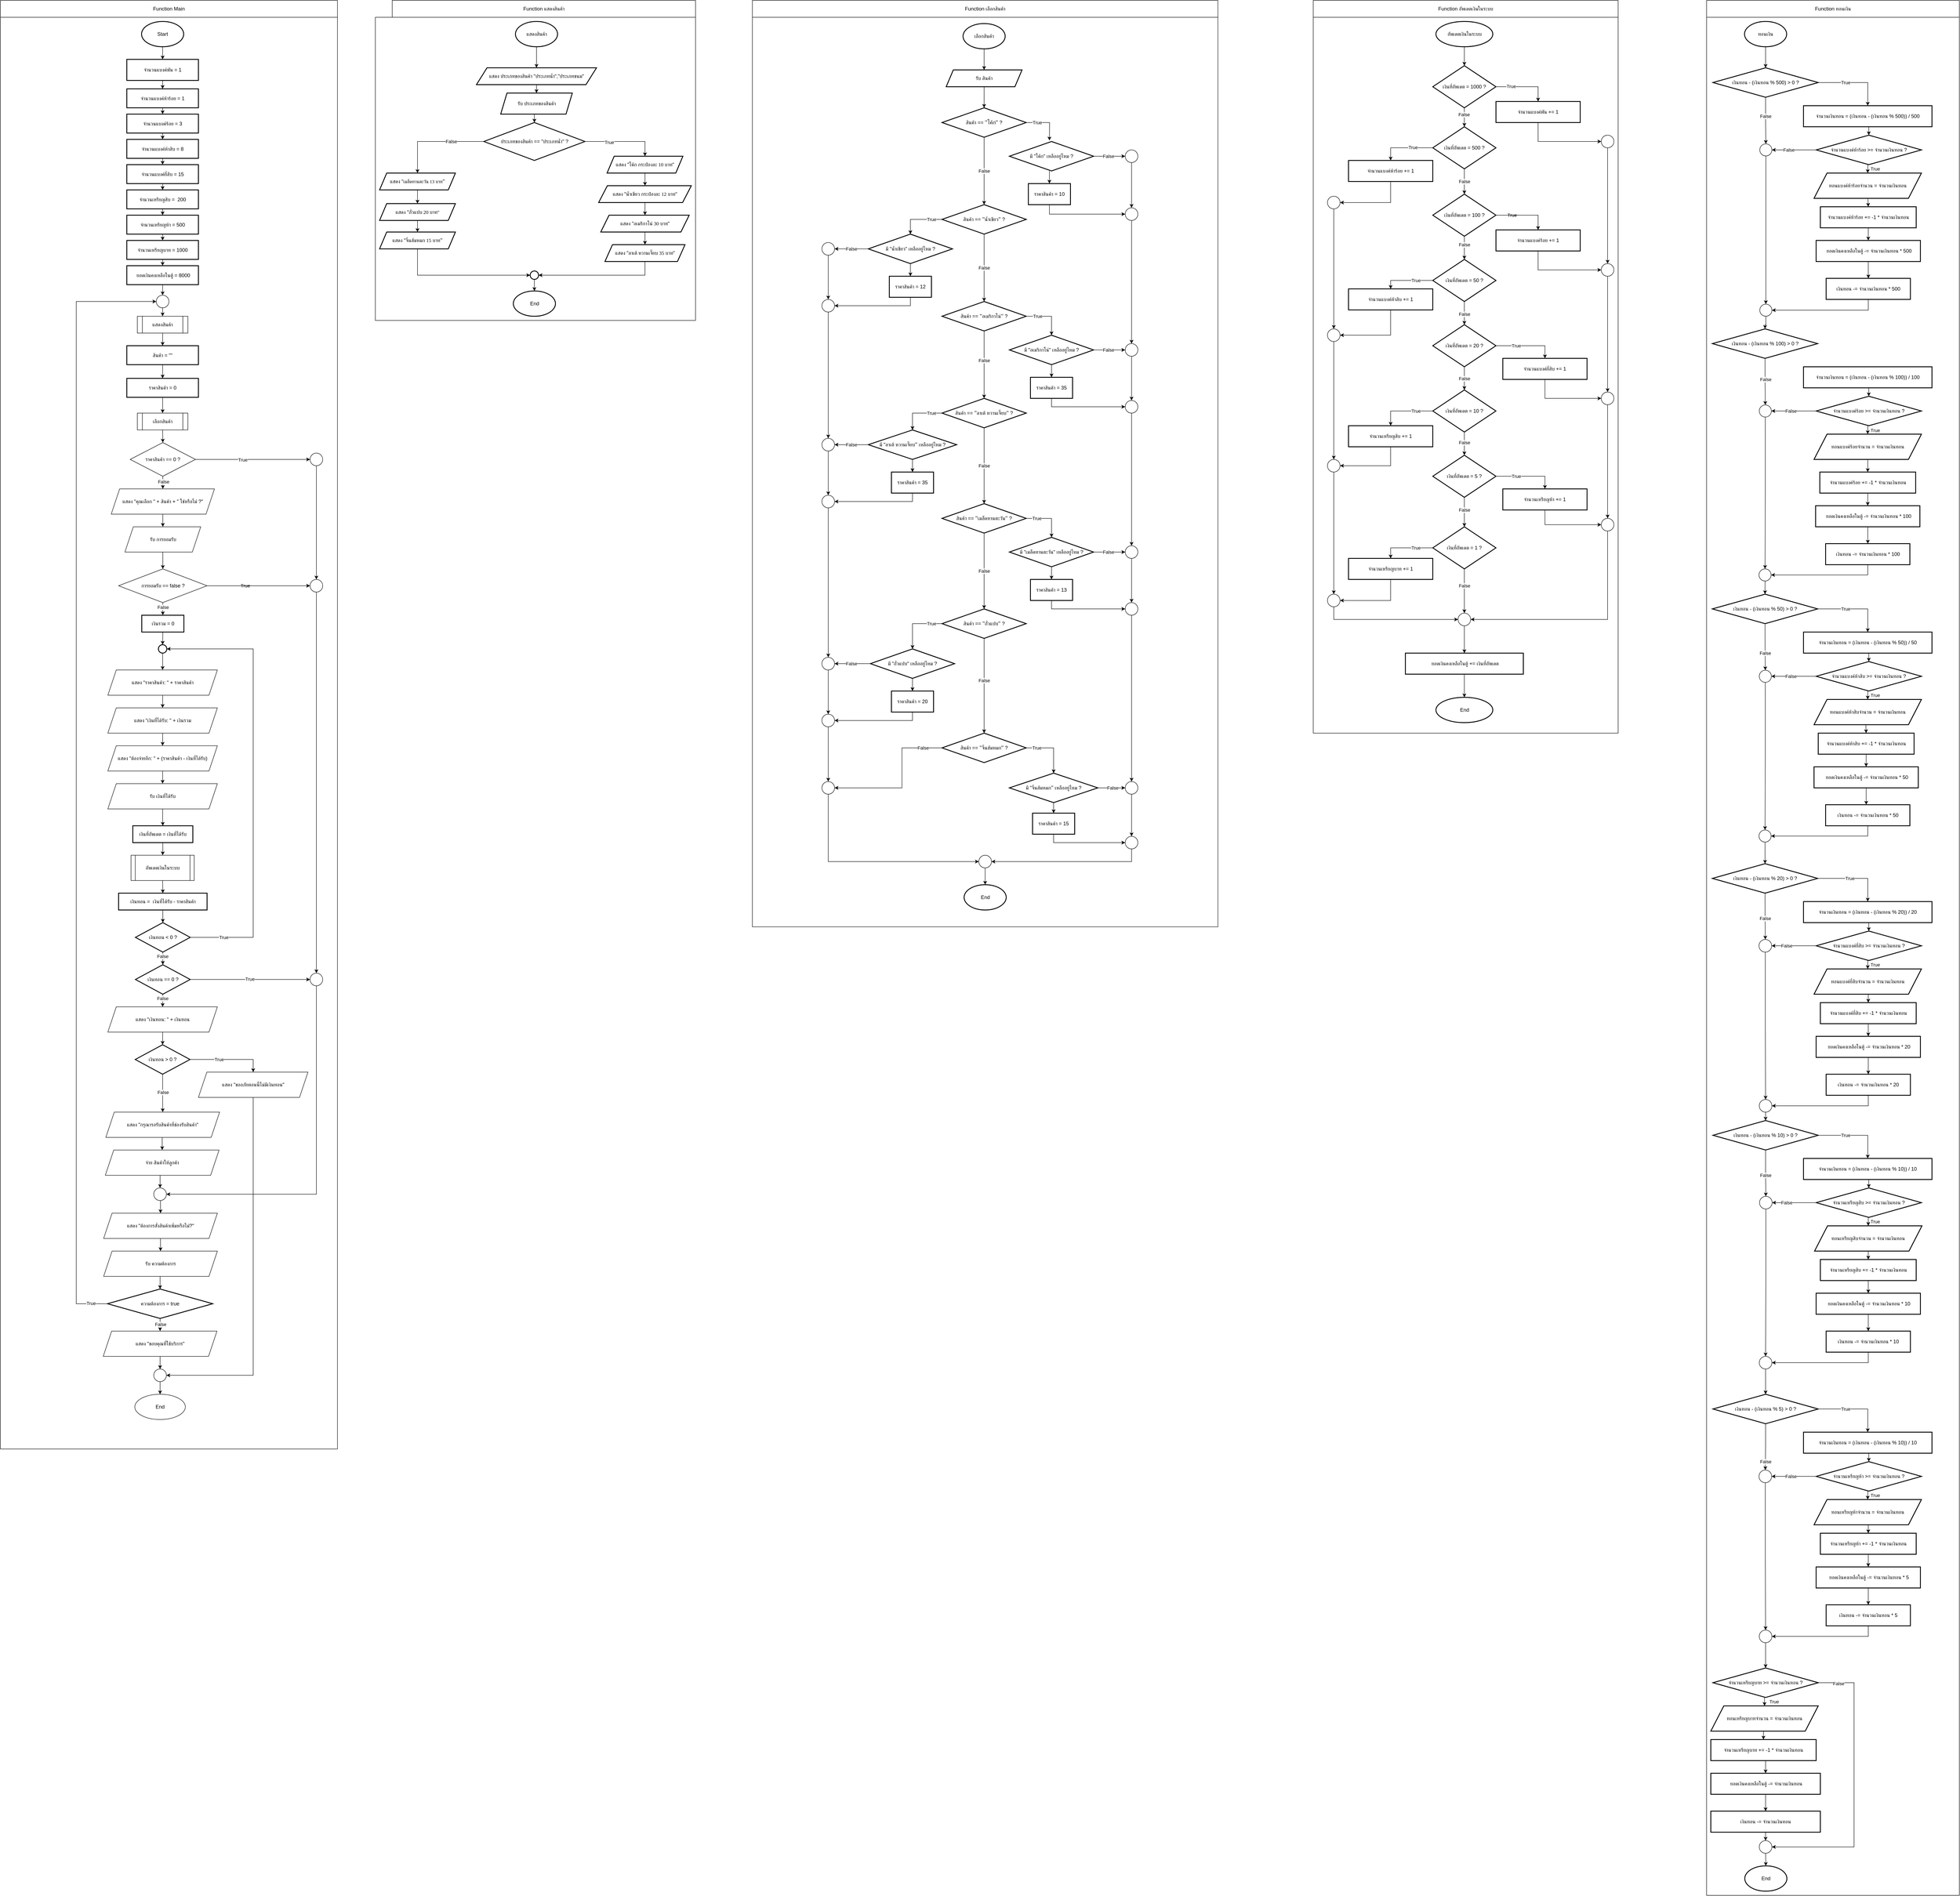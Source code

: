 <mxfile version="28.0.6">
  <diagram name="Page-1" id="hPrMzgdEGsXwVQCOCi_O">
    <mxGraphModel dx="5210" dy="2780" grid="1" gridSize="10" guides="1" tooltips="1" connect="1" arrows="1" fold="1" page="1" pageScale="1" pageWidth="850" pageHeight="1100" math="0" shadow="0">
      <root>
        <mxCell id="0" />
        <mxCell id="1" parent="0" />
        <mxCell id="seKEgpxUCmpDZqZymMSp-142" value="" style="rounded=0;whiteSpace=wrap;html=1;" parent="1" vertex="1">
          <mxGeometry x="3156.25" y="40" width="723.75" height="1700" as="geometry" />
        </mxCell>
        <mxCell id="TqjajjSFYu0oRNBo3CQ0-393" value="" style="rounded=0;whiteSpace=wrap;html=1;" parent="1" vertex="1">
          <mxGeometry x="4090" y="40" width="600" height="4460" as="geometry" />
        </mxCell>
        <mxCell id="TqjajjSFYu0oRNBo3CQ0-394" value="Function ทอนเงิน" style="rounded=0;whiteSpace=wrap;html=1;" parent="1" vertex="1">
          <mxGeometry x="4090" width="600" height="40" as="geometry" />
        </mxCell>
        <mxCell id="TqjajjSFYu0oRNBo3CQ0-391" value="" style="rounded=0;whiteSpace=wrap;html=1;" parent="1" vertex="1">
          <mxGeometry x="1825" y="40" width="1105" height="2160" as="geometry" />
        </mxCell>
        <mxCell id="TqjajjSFYu0oRNBo3CQ0-392" value="Function&amp;nbsp;เลือกสินค้า" style="rounded=0;whiteSpace=wrap;html=1;" parent="1" vertex="1">
          <mxGeometry x="1825" width="1105" height="40" as="geometry" />
        </mxCell>
        <mxCell id="TqjajjSFYu0oRNBo3CQ0-390" value="" style="rounded=0;whiteSpace=wrap;html=1;" parent="1" vertex="1">
          <mxGeometry x="930" y="40" width="760" height="720" as="geometry" />
        </mxCell>
        <mxCell id="TqjajjSFYu0oRNBo3CQ0-387" value="" style="rounded=0;whiteSpace=wrap;html=1;" parent="1" vertex="1">
          <mxGeometry x="40" y="40" width="800" height="3400" as="geometry" />
        </mxCell>
        <mxCell id="TqjajjSFYu0oRNBo3CQ0-1" style="edgeStyle=orthogonalEdgeStyle;rounded=0;orthogonalLoop=1;jettySize=auto;html=1;exitX=0.5;exitY=1;exitDx=0;exitDy=0;exitPerimeter=0;" parent="1" source="TqjajjSFYu0oRNBo3CQ0-2" target="TqjajjSFYu0oRNBo3CQ0-4" edge="1">
          <mxGeometry relative="1" as="geometry" />
        </mxCell>
        <mxCell id="TqjajjSFYu0oRNBo3CQ0-2" value="&lt;div&gt;Start&lt;/div&gt;" style="strokeWidth=2;html=1;shape=mxgraph.flowchart.start_1;whiteSpace=wrap;" parent="1" vertex="1">
          <mxGeometry x="375" y="50" width="100" height="60" as="geometry" />
        </mxCell>
        <mxCell id="TqjajjSFYu0oRNBo3CQ0-3" style="edgeStyle=orthogonalEdgeStyle;rounded=0;orthogonalLoop=1;jettySize=auto;html=1;exitX=0.5;exitY=1;exitDx=0;exitDy=0;entryX=0.5;entryY=0;entryDx=0;entryDy=0;" parent="1" source="TqjajjSFYu0oRNBo3CQ0-4" target="TqjajjSFYu0oRNBo3CQ0-16" edge="1">
          <mxGeometry relative="1" as="geometry" />
        </mxCell>
        <mxCell id="TqjajjSFYu0oRNBo3CQ0-4" value="จำนวนแบงค์พัน = 1" style="rounded=1;whiteSpace=wrap;html=1;absoluteArcSize=1;arcSize=0;strokeWidth=2;" parent="1" vertex="1">
          <mxGeometry x="340" y="140" width="170" height="50" as="geometry" />
        </mxCell>
        <mxCell id="TqjajjSFYu0oRNBo3CQ0-5" style="edgeStyle=orthogonalEdgeStyle;rounded=0;orthogonalLoop=1;jettySize=auto;html=1;exitX=0.5;exitY=1;exitDx=0;exitDy=0;" parent="1" source="TqjajjSFYu0oRNBo3CQ0-6" target="TqjajjSFYu0oRNBo3CQ0-8" edge="1">
          <mxGeometry relative="1" as="geometry" />
        </mxCell>
        <mxCell id="TqjajjSFYu0oRNBo3CQ0-6" value="&lt;div&gt;จำนวนแบงค์ร้อย = 3&lt;/div&gt;" style="whiteSpace=wrap;html=1;rounded=1;absoluteArcSize=1;arcSize=0;strokeWidth=2;" parent="1" vertex="1">
          <mxGeometry x="340" y="270" width="170" height="45" as="geometry" />
        </mxCell>
        <mxCell id="TqjajjSFYu0oRNBo3CQ0-7" style="edgeStyle=orthogonalEdgeStyle;rounded=0;orthogonalLoop=1;jettySize=auto;html=1;exitX=0.5;exitY=1;exitDx=0;exitDy=0;" parent="1" source="TqjajjSFYu0oRNBo3CQ0-8" target="TqjajjSFYu0oRNBo3CQ0-10" edge="1">
          <mxGeometry relative="1" as="geometry" />
        </mxCell>
        <mxCell id="TqjajjSFYu0oRNBo3CQ0-8" value="&lt;div&gt;จำนวนแบงค์ห้าสิบ = 8&lt;/div&gt;" style="whiteSpace=wrap;html=1;rounded=1;absoluteArcSize=1;arcSize=0;strokeWidth=2;" parent="1" vertex="1">
          <mxGeometry x="340" y="330" width="170" height="45" as="geometry" />
        </mxCell>
        <mxCell id="TqjajjSFYu0oRNBo3CQ0-9" style="edgeStyle=orthogonalEdgeStyle;rounded=0;orthogonalLoop=1;jettySize=auto;html=1;exitX=0.5;exitY=1;exitDx=0;exitDy=0;" parent="1" source="TqjajjSFYu0oRNBo3CQ0-10" target="TqjajjSFYu0oRNBo3CQ0-12" edge="1">
          <mxGeometry relative="1" as="geometry" />
        </mxCell>
        <mxCell id="TqjajjSFYu0oRNBo3CQ0-10" value="&lt;div&gt;จำนวนแบงค์ยี่สิบ = 15&lt;/div&gt;" style="whiteSpace=wrap;html=1;rounded=1;absoluteArcSize=1;arcSize=0;strokeWidth=2;" parent="1" vertex="1">
          <mxGeometry x="340" y="390" width="170" height="45" as="geometry" />
        </mxCell>
        <mxCell id="TqjajjSFYu0oRNBo3CQ0-11" style="edgeStyle=orthogonalEdgeStyle;rounded=0;orthogonalLoop=1;jettySize=auto;html=1;exitX=0.5;exitY=1;exitDx=0;exitDy=0;entryX=0.5;entryY=0;entryDx=0;entryDy=0;" parent="1" source="TqjajjSFYu0oRNBo3CQ0-12" target="TqjajjSFYu0oRNBo3CQ0-14" edge="1">
          <mxGeometry relative="1" as="geometry" />
        </mxCell>
        <mxCell id="TqjajjSFYu0oRNBo3CQ0-12" value="&lt;div&gt;จำนวนเหรียญสิบ =&amp;nbsp; 200&lt;/div&gt;" style="whiteSpace=wrap;html=1;rounded=1;absoluteArcSize=1;arcSize=0;strokeWidth=2;" parent="1" vertex="1">
          <mxGeometry x="340" y="450" width="170" height="45" as="geometry" />
        </mxCell>
        <mxCell id="TqjajjSFYu0oRNBo3CQ0-13" style="edgeStyle=orthogonalEdgeStyle;rounded=0;orthogonalLoop=1;jettySize=auto;html=1;exitX=0.5;exitY=1;exitDx=0;exitDy=0;entryX=0.5;entryY=0;entryDx=0;entryDy=0;" parent="1" source="TqjajjSFYu0oRNBo3CQ0-14" edge="1">
          <mxGeometry relative="1" as="geometry">
            <mxPoint x="425" y="570" as="targetPoint" />
          </mxGeometry>
        </mxCell>
        <mxCell id="TqjajjSFYu0oRNBo3CQ0-14" value="&lt;div&gt;จำนวนเหรียญห้า = 500&lt;/div&gt;" style="whiteSpace=wrap;html=1;rounded=1;absoluteArcSize=1;arcSize=0;strokeWidth=2;" parent="1" vertex="1">
          <mxGeometry x="340" y="510" width="170" height="45" as="geometry" />
        </mxCell>
        <mxCell id="TqjajjSFYu0oRNBo3CQ0-15" style="edgeStyle=orthogonalEdgeStyle;rounded=0;orthogonalLoop=1;jettySize=auto;html=1;exitX=0.5;exitY=1;exitDx=0;exitDy=0;entryX=0.5;entryY=0;entryDx=0;entryDy=0;" parent="1" source="TqjajjSFYu0oRNBo3CQ0-16" target="TqjajjSFYu0oRNBo3CQ0-6" edge="1">
          <mxGeometry relative="1" as="geometry" />
        </mxCell>
        <mxCell id="TqjajjSFYu0oRNBo3CQ0-16" value="จำนวนแบงค์ห้าร้อย = 1" style="whiteSpace=wrap;html=1;rounded=1;absoluteArcSize=1;arcSize=0;strokeWidth=2;" parent="1" vertex="1">
          <mxGeometry x="340" y="210" width="170" height="45" as="geometry" />
        </mxCell>
        <mxCell id="TqjajjSFYu0oRNBo3CQ0-17" style="edgeStyle=orthogonalEdgeStyle;rounded=0;orthogonalLoop=1;jettySize=auto;html=1;exitX=0.5;exitY=1;exitDx=0;exitDy=0;entryX=0.5;entryY=0;entryDx=0;entryDy=0;" parent="1" source="TqjajjSFYu0oRNBo3CQ0-18" edge="1">
          <mxGeometry relative="1" as="geometry">
            <mxPoint x="425" y="630" as="targetPoint" />
          </mxGeometry>
        </mxCell>
        <mxCell id="TqjajjSFYu0oRNBo3CQ0-18" value="&lt;div&gt;จำนวนเหรียญบาท = 1000&lt;/div&gt;" style="whiteSpace=wrap;html=1;rounded=1;absoluteArcSize=1;arcSize=0;strokeWidth=2;" parent="1" vertex="1">
          <mxGeometry x="340" y="570" width="170" height="45" as="geometry" />
        </mxCell>
        <mxCell id="TqjajjSFYu0oRNBo3CQ0-21" style="edgeStyle=orthogonalEdgeStyle;rounded=0;orthogonalLoop=1;jettySize=auto;html=1;exitX=0.5;exitY=1;exitDx=0;exitDy=0;entryX=0.5;entryY=0;entryDx=0;entryDy=0;" parent="1" source="TqjajjSFYu0oRNBo3CQ0-19" target="TqjajjSFYu0oRNBo3CQ0-20" edge="1">
          <mxGeometry relative="1" as="geometry" />
        </mxCell>
        <mxCell id="TqjajjSFYu0oRNBo3CQ0-19" value="&amp;nbsp;ยอดเงินคงเหลือในตู้ =&amp;nbsp;&lt;span id=&quot;cwos&quot; class=&quot;qv3Wpe&quot;&gt;8000&lt;/span&gt;" style="whiteSpace=wrap;html=1;rounded=1;absoluteArcSize=1;arcSize=0;strokeWidth=2;" parent="1" vertex="1">
          <mxGeometry x="340" y="630" width="170" height="45" as="geometry" />
        </mxCell>
        <mxCell id="TqjajjSFYu0oRNBo3CQ0-171" style="edgeStyle=orthogonalEdgeStyle;rounded=0;orthogonalLoop=1;jettySize=auto;html=1;exitX=0.5;exitY=1;exitDx=0;exitDy=0;entryX=0.5;entryY=0;entryDx=0;entryDy=0;" parent="1" source="TqjajjSFYu0oRNBo3CQ0-20" target="TqjajjSFYu0oRNBo3CQ0-169" edge="1">
          <mxGeometry relative="1" as="geometry" />
        </mxCell>
        <mxCell id="TqjajjSFYu0oRNBo3CQ0-20" value="" style="ellipse;whiteSpace=wrap;html=1;aspect=fixed;" parent="1" vertex="1">
          <mxGeometry x="410" y="700" width="30" height="30" as="geometry" />
        </mxCell>
        <mxCell id="TqjajjSFYu0oRNBo3CQ0-22" style="edgeStyle=orthogonalEdgeStyle;rounded=0;orthogonalLoop=1;jettySize=auto;html=1;exitX=0.5;exitY=1;exitDx=0;exitDy=0;entryX=0.5;entryY=0;entryDx=0;entryDy=0;" parent="1" source="TqjajjSFYu0oRNBo3CQ0-23" target="TqjajjSFYu0oRNBo3CQ0-24" edge="1">
          <mxGeometry relative="1" as="geometry" />
        </mxCell>
        <mxCell id="TqjajjSFYu0oRNBo3CQ0-23" value="แสดง ประเภทของสินค้า &quot;ประเภทน้ำ&quot;,&quot;ประเภทขนม&quot;" style="shape=parallelogram;html=1;strokeWidth=2;perimeter=parallelogramPerimeter;whiteSpace=wrap;rounded=1;arcSize=0;size=0.088;" parent="1" vertex="1">
          <mxGeometry x="1170" y="160" width="285" height="40" as="geometry" />
        </mxCell>
        <mxCell id="TqjajjSFYu0oRNBo3CQ0-24" value="รับ ประเภทของสินค้า" style="shape=parallelogram;html=1;strokeWidth=2;perimeter=parallelogramPerimeter;whiteSpace=wrap;rounded=1;arcSize=0;size=0.088;" parent="1" vertex="1">
          <mxGeometry x="1227.5" y="220" width="170" height="50" as="geometry" />
        </mxCell>
        <mxCell id="TqjajjSFYu0oRNBo3CQ0-116" style="edgeStyle=orthogonalEdgeStyle;rounded=0;orthogonalLoop=1;jettySize=auto;html=1;exitX=1;exitY=0.5;exitDx=0;exitDy=0;exitPerimeter=0;entryX=0.5;entryY=0;entryDx=0;entryDy=0;" parent="1" source="TqjajjSFYu0oRNBo3CQ0-26" target="TqjajjSFYu0oRNBo3CQ0-30" edge="1">
          <mxGeometry relative="1" as="geometry" />
        </mxCell>
        <mxCell id="TqjajjSFYu0oRNBo3CQ0-494" value="True" style="edgeLabel;html=1;align=center;verticalAlign=middle;resizable=0;points=[];" parent="TqjajjSFYu0oRNBo3CQ0-116" vertex="1" connectable="0">
          <mxGeometry x="-0.357" y="-2" relative="1" as="geometry">
            <mxPoint as="offset" />
          </mxGeometry>
        </mxCell>
        <mxCell id="seKEgpxUCmpDZqZymMSp-14" style="edgeStyle=orthogonalEdgeStyle;rounded=0;orthogonalLoop=1;jettySize=auto;html=1;exitX=0;exitY=0.5;exitDx=0;exitDy=0;exitPerimeter=0;" parent="1" source="TqjajjSFYu0oRNBo3CQ0-26" target="TqjajjSFYu0oRNBo3CQ0-102" edge="1">
          <mxGeometry relative="1" as="geometry" />
        </mxCell>
        <mxCell id="TqjajjSFYu0oRNBo3CQ0-26" value="ประเภทของสินค้า == &quot;ประเภทน้ำ&quot; ?" style="strokeWidth=2;html=1;shape=mxgraph.flowchart.decision;whiteSpace=wrap;" parent="1" vertex="1">
          <mxGeometry x="1187.5" y="290" width="240" height="90" as="geometry" />
        </mxCell>
        <mxCell id="TqjajjSFYu0oRNBo3CQ0-28" style="edgeStyle=orthogonalEdgeStyle;rounded=0;orthogonalLoop=1;jettySize=auto;html=1;exitX=0.5;exitY=1;exitDx=0;exitDy=0;entryX=0.5;entryY=0;entryDx=0;entryDy=0;entryPerimeter=0;" parent="1" source="TqjajjSFYu0oRNBo3CQ0-24" target="TqjajjSFYu0oRNBo3CQ0-26" edge="1">
          <mxGeometry relative="1" as="geometry" />
        </mxCell>
        <mxCell id="TqjajjSFYu0oRNBo3CQ0-29" style="edgeStyle=orthogonalEdgeStyle;rounded=0;orthogonalLoop=1;jettySize=auto;html=1;exitX=0.5;exitY=1;exitDx=0;exitDy=0;entryX=0.5;entryY=0;entryDx=0;entryDy=0;" parent="1" source="TqjajjSFYu0oRNBo3CQ0-30" target="TqjajjSFYu0oRNBo3CQ0-32" edge="1">
          <mxGeometry relative="1" as="geometry" />
        </mxCell>
        <mxCell id="TqjajjSFYu0oRNBo3CQ0-30" value="แสดง &quot;&lt;font data-font-src=&quot;https://fonts.googleapis.com/css?family=Sarabun&quot; face=&quot;Sarabun&quot;&gt;โค้ก กระป๋องละ 10 บาท&lt;/font&gt;&quot;" style="shape=parallelogram;html=1;strokeWidth=2;perimeter=parallelogramPerimeter;whiteSpace=wrap;rounded=1;arcSize=0;size=0.094;" parent="1" vertex="1">
          <mxGeometry x="1480" y="370" width="180" height="40" as="geometry" />
        </mxCell>
        <mxCell id="TqjajjSFYu0oRNBo3CQ0-31" style="edgeStyle=orthogonalEdgeStyle;rounded=0;orthogonalLoop=1;jettySize=auto;html=1;exitX=0.5;exitY=1;exitDx=0;exitDy=0;entryX=0.5;entryY=0;entryDx=0;entryDy=0;" parent="1" source="TqjajjSFYu0oRNBo3CQ0-32" target="TqjajjSFYu0oRNBo3CQ0-34" edge="1">
          <mxGeometry relative="1" as="geometry" />
        </mxCell>
        <mxCell id="TqjajjSFYu0oRNBo3CQ0-32" value="แสดง &quot;&lt;font data-font-src=&quot;https://fonts.googleapis.com/css?family=Sarabun&quot; face=&quot;Sarabun&quot;&gt;น้ำเขียว กระป๋องละ 12 บาท&lt;/font&gt;&quot;" style="shape=parallelogram;html=1;strokeWidth=2;perimeter=parallelogramPerimeter;whiteSpace=wrap;rounded=1;arcSize=0;size=0.094;" parent="1" vertex="1">
          <mxGeometry x="1460" y="440" width="220" height="40" as="geometry" />
        </mxCell>
        <mxCell id="TqjajjSFYu0oRNBo3CQ0-33" style="edgeStyle=orthogonalEdgeStyle;rounded=0;orthogonalLoop=1;jettySize=auto;html=1;exitX=0.5;exitY=1;exitDx=0;exitDy=0;entryX=0.5;entryY=0;entryDx=0;entryDy=0;" parent="1" source="TqjajjSFYu0oRNBo3CQ0-34" target="TqjajjSFYu0oRNBo3CQ0-35" edge="1">
          <mxGeometry relative="1" as="geometry" />
        </mxCell>
        <mxCell id="TqjajjSFYu0oRNBo3CQ0-34" value="แสดง &quot;&lt;font data-font-src=&quot;https://fonts.googleapis.com/css?family=Sarabun&quot; face=&quot;Sarabun&quot;&gt;อเมริกาโน่ 30 บาท&lt;/font&gt;&quot;" style="shape=parallelogram;html=1;strokeWidth=2;perimeter=parallelogramPerimeter;whiteSpace=wrap;rounded=1;arcSize=0;size=0.094;" parent="1" vertex="1">
          <mxGeometry x="1465" y="510" width="210" height="40" as="geometry" />
        </mxCell>
        <mxCell id="TqjajjSFYu0oRNBo3CQ0-35" value="แสดง &quot;&lt;font data-font-src=&quot;https://fonts.googleapis.com/css?family=Sarabun&quot; face=&quot;Sarabun&quot;&gt;ลาเต้ หวานเจี๊ยบ 35 บาท&lt;/font&gt;&quot;" style="shape=parallelogram;html=1;strokeWidth=2;perimeter=parallelogramPerimeter;whiteSpace=wrap;rounded=1;arcSize=0;size=0.094;" parent="1" vertex="1">
          <mxGeometry x="1475" y="580" width="190" height="40" as="geometry" />
        </mxCell>
        <mxCell id="TqjajjSFYu0oRNBo3CQ0-38" style="edgeStyle=orthogonalEdgeStyle;rounded=0;orthogonalLoop=1;jettySize=auto;html=1;exitX=0.5;exitY=1;exitDx=0;exitDy=0;exitPerimeter=0;" parent="1" source="TqjajjSFYu0oRNBo3CQ0-39" edge="1">
          <mxGeometry relative="1" as="geometry">
            <mxPoint x="1307.5" y="690" as="targetPoint" />
          </mxGeometry>
        </mxCell>
        <mxCell id="TqjajjSFYu0oRNBo3CQ0-39" value="" style="strokeWidth=2;html=1;shape=mxgraph.flowchart.start_2;whiteSpace=wrap;" parent="1" vertex="1">
          <mxGeometry x="1297.5" y="642.5" width="20" height="20" as="geometry" />
        </mxCell>
        <mxCell id="TqjajjSFYu0oRNBo3CQ0-44" style="edgeStyle=orthogonalEdgeStyle;rounded=0;orthogonalLoop=1;jettySize=auto;html=1;exitX=1;exitY=0.5;exitDx=0;exitDy=0;exitPerimeter=0;entryX=0.5;entryY=0;entryDx=0;entryDy=0;" parent="1" source="TqjajjSFYu0oRNBo3CQ0-47" edge="1">
          <mxGeometry relative="1" as="geometry">
            <mxPoint x="2530" y="332.5" as="targetPoint" />
          </mxGeometry>
        </mxCell>
        <mxCell id="TqjajjSFYu0oRNBo3CQ0-45" value="True" style="edgeLabel;html=1;align=center;verticalAlign=middle;resizable=0;points=[];" parent="TqjajjSFYu0oRNBo3CQ0-44" vertex="1" connectable="0">
          <mxGeometry x="-0.483" relative="1" as="geometry">
            <mxPoint as="offset" />
          </mxGeometry>
        </mxCell>
        <mxCell id="TqjajjSFYu0oRNBo3CQ0-46" style="edgeStyle=orthogonalEdgeStyle;rounded=0;orthogonalLoop=1;jettySize=auto;html=1;exitX=0.5;exitY=1;exitDx=0;exitDy=0;exitPerimeter=0;" parent="1" source="TqjajjSFYu0oRNBo3CQ0-47" target="TqjajjSFYu0oRNBo3CQ0-53" edge="1">
          <mxGeometry relative="1" as="geometry" />
        </mxCell>
        <mxCell id="TqjajjSFYu0oRNBo3CQ0-47" value="สินค้า ==&amp;nbsp;&lt;font data-font-src=&quot;https://fonts.googleapis.com/css?family=Sarabun&quot; face=&quot;Sarabun&quot; style=&quot;font-size: 14px;&quot;&gt;&quot;&lt;/font&gt;&lt;font style=&quot;font-size: 13px;&quot; data-font-src=&quot;https://fonts.googleapis.com/css?family=Sarabun&quot; face=&quot;Sarabun&quot;&gt;โค้ก&lt;/font&gt;&lt;font data-font-src=&quot;https://fonts.googleapis.com/css?family=Sarabun&quot; face=&quot;Sarabun&quot; style=&quot;font-size: 14px;&quot;&gt;&quot;&lt;/font&gt;&amp;nbsp;?" style="strokeWidth=2;html=1;shape=mxgraph.flowchart.decision;whiteSpace=wrap;" parent="1" vertex="1">
          <mxGeometry x="2275" y="255" width="200" height="70" as="geometry" />
        </mxCell>
        <mxCell id="TqjajjSFYu0oRNBo3CQ0-110" style="edgeStyle=orthogonalEdgeStyle;rounded=0;orthogonalLoop=1;jettySize=auto;html=1;exitX=0.5;exitY=1;exitDx=0;exitDy=0;exitPerimeter=0;entryX=0.5;entryY=0;entryDx=0;entryDy=0;" parent="1" target="TqjajjSFYu0oRNBo3CQ0-50" edge="1">
          <mxGeometry relative="1" as="geometry">
            <mxPoint x="2530" y="405" as="sourcePoint" />
          </mxGeometry>
        </mxCell>
        <mxCell id="seKEgpxUCmpDZqZymMSp-22" style="edgeStyle=orthogonalEdgeStyle;rounded=0;orthogonalLoop=1;jettySize=auto;html=1;exitX=1;exitY=0.5;exitDx=0;exitDy=0;exitPerimeter=0;entryX=0;entryY=0.5;entryDx=0;entryDy=0;" parent="1" source="TqjajjSFYu0oRNBo3CQ0-49" target="seKEgpxUCmpDZqZymMSp-21" edge="1">
          <mxGeometry relative="1" as="geometry" />
        </mxCell>
        <mxCell id="TqjajjSFYu0oRNBo3CQ0-49" value="มี &quot;โค้ก&quot; เหลืออยู่ไหม ?" style="strokeWidth=2;html=1;shape=mxgraph.flowchart.decision;whiteSpace=wrap;" parent="1" vertex="1">
          <mxGeometry x="2435" y="335" width="200" height="70" as="geometry" />
        </mxCell>
        <mxCell id="seKEgpxUCmpDZqZymMSp-88" style="edgeStyle=orthogonalEdgeStyle;rounded=0;orthogonalLoop=1;jettySize=auto;html=1;exitX=0.5;exitY=1;exitDx=0;exitDy=0;entryX=0;entryY=0.5;entryDx=0;entryDy=0;" parent="1" source="TqjajjSFYu0oRNBo3CQ0-50" target="seKEgpxUCmpDZqZymMSp-23" edge="1">
          <mxGeometry relative="1" as="geometry" />
        </mxCell>
        <mxCell id="TqjajjSFYu0oRNBo3CQ0-50" value="ราคาสินค้า = 10" style="rounded=1;whiteSpace=wrap;html=1;absoluteArcSize=1;arcSize=0;strokeWidth=2;" parent="1" vertex="1">
          <mxGeometry x="2480" y="435" width="100" height="50" as="geometry" />
        </mxCell>
        <mxCell id="TqjajjSFYu0oRNBo3CQ0-53" value="สินค้า ==&amp;nbsp;&lt;font data-font-src=&quot;https://fonts.googleapis.com/css?family=Sarabun&quot; face=&quot;Sarabun&quot; style=&quot;font-size: 14px;&quot;&gt;&quot;&lt;/font&gt;&lt;font data-font-src=&quot;https://fonts.googleapis.com/css?family=Sarabun&quot; face=&quot;Sarabun&quot;&gt;น้ำเขียว&lt;/font&gt;&lt;font data-font-src=&quot;https://fonts.googleapis.com/css?family=Sarabun&quot; face=&quot;Sarabun&quot; style=&quot;font-size: 14px;&quot;&gt;&quot;&lt;/font&gt;&amp;nbsp;?" style="strokeWidth=2;html=1;shape=mxgraph.flowchart.decision;whiteSpace=wrap;" parent="1" vertex="1">
          <mxGeometry x="2275" y="485" width="200" height="70" as="geometry" />
        </mxCell>
        <mxCell id="TqjajjSFYu0oRNBo3CQ0-109" style="edgeStyle=orthogonalEdgeStyle;rounded=0;orthogonalLoop=1;jettySize=auto;html=1;exitX=0.5;exitY=1;exitDx=0;exitDy=0;exitPerimeter=0;" parent="1" source="TqjajjSFYu0oRNBo3CQ0-55" target="TqjajjSFYu0oRNBo3CQ0-56" edge="1">
          <mxGeometry relative="1" as="geometry">
            <mxPoint x="2195" y="625" as="sourcePoint" />
          </mxGeometry>
        </mxCell>
        <mxCell id="seKEgpxUCmpDZqZymMSp-50" style="edgeStyle=orthogonalEdgeStyle;rounded=0;orthogonalLoop=1;jettySize=auto;html=1;exitX=0;exitY=0.5;exitDx=0;exitDy=0;exitPerimeter=0;entryX=1;entryY=0.5;entryDx=0;entryDy=0;" parent="1" source="TqjajjSFYu0oRNBo3CQ0-55" target="seKEgpxUCmpDZqZymMSp-49" edge="1">
          <mxGeometry relative="1" as="geometry" />
        </mxCell>
        <mxCell id="TqjajjSFYu0oRNBo3CQ0-55" value="มี &quot;&lt;font data-font-src=&quot;https://fonts.googleapis.com/css?family=Sarabun&quot; face=&quot;Sarabun&quot;&gt;น้ำเขียว&lt;/font&gt;&lt;font data-font-src=&quot;https://fonts.googleapis.com/css?family=Sarabun&quot; face=&quot;Sarabun&quot; style=&quot;font-size: 14px;&quot;&gt;&lt;/font&gt;&quot; เหลืออยู่ไหม ?" style="strokeWidth=2;html=1;shape=mxgraph.flowchart.decision;whiteSpace=wrap;" parent="1" vertex="1">
          <mxGeometry x="2100" y="555" width="200" height="70" as="geometry" />
        </mxCell>
        <mxCell id="seKEgpxUCmpDZqZymMSp-94" style="edgeStyle=orthogonalEdgeStyle;rounded=0;orthogonalLoop=1;jettySize=auto;html=1;exitX=0.5;exitY=1;exitDx=0;exitDy=0;entryX=1;entryY=0.5;entryDx=0;entryDy=0;" parent="1" source="TqjajjSFYu0oRNBo3CQ0-56" target="seKEgpxUCmpDZqZymMSp-51" edge="1">
          <mxGeometry relative="1" as="geometry" />
        </mxCell>
        <mxCell id="TqjajjSFYu0oRNBo3CQ0-56" value="ราคาสินค้า = 12" style="rounded=1;whiteSpace=wrap;html=1;absoluteArcSize=1;arcSize=0;strokeWidth=2;" parent="1" vertex="1">
          <mxGeometry x="2150" y="655" width="100" height="50" as="geometry" />
        </mxCell>
        <mxCell id="TqjajjSFYu0oRNBo3CQ0-57" style="edgeStyle=orthogonalEdgeStyle;rounded=0;orthogonalLoop=1;jettySize=auto;html=1;exitX=1;exitY=0.5;exitDx=0;exitDy=0;exitPerimeter=0;entryX=0.5;entryY=0;entryDx=0;entryDy=0;entryPerimeter=0;" parent="1" source="TqjajjSFYu0oRNBo3CQ0-60" target="TqjajjSFYu0oRNBo3CQ0-62" edge="1">
          <mxGeometry relative="1" as="geometry">
            <mxPoint x="2530" y="792.5" as="targetPoint" />
          </mxGeometry>
        </mxCell>
        <mxCell id="TqjajjSFYu0oRNBo3CQ0-58" value="True" style="edgeLabel;html=1;align=center;verticalAlign=middle;resizable=0;points=[];" parent="TqjajjSFYu0oRNBo3CQ0-57" vertex="1" connectable="0">
          <mxGeometry x="-0.483" relative="1" as="geometry">
            <mxPoint as="offset" />
          </mxGeometry>
        </mxCell>
        <mxCell id="TqjajjSFYu0oRNBo3CQ0-59" style="edgeStyle=orthogonalEdgeStyle;rounded=0;orthogonalLoop=1;jettySize=auto;html=1;exitX=0.5;exitY=1;exitDx=0;exitDy=0;exitPerimeter=0;" parent="1" source="TqjajjSFYu0oRNBo3CQ0-60" target="TqjajjSFYu0oRNBo3CQ0-66" edge="1">
          <mxGeometry relative="1" as="geometry" />
        </mxCell>
        <mxCell id="TqjajjSFYu0oRNBo3CQ0-60" value="สินค้า ==&amp;nbsp;&lt;font data-font-src=&quot;https://fonts.googleapis.com/css?family=Sarabun&quot; face=&quot;Sarabun&quot; style=&quot;font-size: 14px;&quot;&gt;&quot;&lt;/font&gt;&lt;font data-font-src=&quot;https://fonts.googleapis.com/css?family=Sarabun&quot; face=&quot;Sarabun&quot;&gt;อเมริกาโน่&lt;/font&gt;&lt;font data-font-src=&quot;https://fonts.googleapis.com/css?family=Sarabun&quot; face=&quot;Sarabun&quot; style=&quot;font-size: 14px;&quot;&gt;&quot;&lt;/font&gt;&amp;nbsp;?" style="strokeWidth=2;html=1;shape=mxgraph.flowchart.decision;whiteSpace=wrap;" parent="1" vertex="1">
          <mxGeometry x="2275" y="715" width="200" height="70" as="geometry" />
        </mxCell>
        <mxCell id="TqjajjSFYu0oRNBo3CQ0-108" style="edgeStyle=orthogonalEdgeStyle;rounded=0;orthogonalLoop=1;jettySize=auto;html=1;exitX=0.5;exitY=1;exitDx=0;exitDy=0;exitPerimeter=0;entryX=0.5;entryY=0;entryDx=0;entryDy=0;" parent="1" source="TqjajjSFYu0oRNBo3CQ0-62" target="TqjajjSFYu0oRNBo3CQ0-63" edge="1">
          <mxGeometry relative="1" as="geometry">
            <mxPoint x="2530" y="865" as="sourcePoint" />
            <Array as="points">
              <mxPoint x="2535" y="875" />
              <mxPoint x="2535" y="875" />
            </Array>
          </mxGeometry>
        </mxCell>
        <mxCell id="seKEgpxUCmpDZqZymMSp-27" style="edgeStyle=orthogonalEdgeStyle;rounded=0;orthogonalLoop=1;jettySize=auto;html=1;exitX=1;exitY=0.5;exitDx=0;exitDy=0;exitPerimeter=0;entryX=0;entryY=0.5;entryDx=0;entryDy=0;" parent="1" source="TqjajjSFYu0oRNBo3CQ0-62" target="seKEgpxUCmpDZqZymMSp-26" edge="1">
          <mxGeometry relative="1" as="geometry" />
        </mxCell>
        <mxCell id="TqjajjSFYu0oRNBo3CQ0-62" value="มี &quot;&lt;font data-font-src=&quot;https://fonts.googleapis.com/css?family=Sarabun&quot; face=&quot;Sarabun&quot; style=&quot;font-size: 14px;&quot;&gt;&lt;/font&gt;&lt;font data-font-src=&quot;https://fonts.googleapis.com/css?family=Sarabun&quot; face=&quot;Sarabun&quot;&gt;อเมริกาโน่&lt;/font&gt;&quot; เหลืออยู่ไหม ?" style="strokeWidth=2;html=1;shape=mxgraph.flowchart.decision;whiteSpace=wrap;" parent="1" vertex="1">
          <mxGeometry x="2435" y="795" width="200" height="70" as="geometry" />
        </mxCell>
        <mxCell id="seKEgpxUCmpDZqZymMSp-89" style="edgeStyle=orthogonalEdgeStyle;rounded=0;orthogonalLoop=1;jettySize=auto;html=1;exitX=0.5;exitY=1;exitDx=0;exitDy=0;entryX=0;entryY=0.5;entryDx=0;entryDy=0;" parent="1" source="TqjajjSFYu0oRNBo3CQ0-63" target="seKEgpxUCmpDZqZymMSp-29" edge="1">
          <mxGeometry relative="1" as="geometry" />
        </mxCell>
        <mxCell id="TqjajjSFYu0oRNBo3CQ0-63" value="ราคาสินค้า = 35" style="rounded=1;whiteSpace=wrap;html=1;absoluteArcSize=1;arcSize=0;strokeWidth=2;" parent="1" vertex="1">
          <mxGeometry x="2485" y="895" width="100" height="50" as="geometry" />
        </mxCell>
        <mxCell id="TqjajjSFYu0oRNBo3CQ0-66" value="สินค้า ==&amp;nbsp;&lt;font data-font-src=&quot;https://fonts.googleapis.com/css?family=Sarabun&quot; face=&quot;Sarabun&quot; style=&quot;font-size: 14px;&quot;&gt;&quot;&lt;/font&gt;&lt;font&gt;ลาเต้ หวานเจี๊ยบ&lt;/font&gt;&lt;font data-font-src=&quot;https://fonts.googleapis.com/css?family=Sarabun&quot; face=&quot;Sarabun&quot; style=&quot;font-size: 14px;&quot;&gt;&quot;&lt;/font&gt;&amp;nbsp;?" style="strokeWidth=2;html=1;shape=mxgraph.flowchart.decision;whiteSpace=wrap;" parent="1" vertex="1">
          <mxGeometry x="2275" y="945" width="200" height="70" as="geometry" />
        </mxCell>
        <mxCell id="TqjajjSFYu0oRNBo3CQ0-67" style="edgeStyle=orthogonalEdgeStyle;rounded=0;orthogonalLoop=1;jettySize=auto;html=1;exitX=0.5;exitY=1;exitDx=0;exitDy=0;exitPerimeter=0;entryX=0.5;entryY=0;entryDx=0;entryDy=0;" parent="1" source="TqjajjSFYu0oRNBo3CQ0-68" target="TqjajjSFYu0oRNBo3CQ0-69" edge="1">
          <mxGeometry relative="1" as="geometry">
            <mxPoint x="2200.222" y="1140" as="targetPoint" />
            <mxPoint x="2200" y="1090" as="sourcePoint" />
          </mxGeometry>
        </mxCell>
        <mxCell id="seKEgpxUCmpDZqZymMSp-57" style="edgeStyle=orthogonalEdgeStyle;rounded=0;orthogonalLoop=1;jettySize=auto;html=1;exitX=0;exitY=0.5;exitDx=0;exitDy=0;exitPerimeter=0;" parent="1" source="TqjajjSFYu0oRNBo3CQ0-68" target="seKEgpxUCmpDZqZymMSp-55" edge="1">
          <mxGeometry relative="1" as="geometry" />
        </mxCell>
        <mxCell id="seKEgpxUCmpDZqZymMSp-95" value="False" style="edgeLabel;html=1;align=center;verticalAlign=middle;resizable=0;points=[];" parent="seKEgpxUCmpDZqZymMSp-57" vertex="1" connectable="0">
          <mxGeometry x="0.05" y="-1" relative="1" as="geometry">
            <mxPoint x="2" y="1" as="offset" />
          </mxGeometry>
        </mxCell>
        <mxCell id="seKEgpxUCmpDZqZymMSp-96" value="False" style="edgeLabel;html=1;align=center;verticalAlign=middle;resizable=0;points=[];" parent="seKEgpxUCmpDZqZymMSp-57" vertex="1" connectable="0">
          <mxGeometry x="0.05" y="-1" relative="1" as="geometry">
            <mxPoint x="2" y="-464" as="offset" />
          </mxGeometry>
        </mxCell>
        <mxCell id="TqjajjSFYu0oRNBo3CQ0-68" value="มี &quot;&lt;font data-font-src=&quot;https://fonts.googleapis.com/css?family=Sarabun&quot; face=&quot;Sarabun&quot; style=&quot;font-size: 14px;&quot;&gt;&lt;/font&gt;&lt;font&gt;ลาเต้ หวานเจี๊ยบ&lt;/font&gt;&lt;font data-font-src=&quot;https://fonts.googleapis.com/css?family=Sarabun&quot; face=&quot;Sarabun&quot; style=&quot;font-size: 14px;&quot;&gt;&quot;&lt;/font&gt;&amp;nbsp;เหลืออยู่ไหม ?" style="strokeWidth=2;html=1;shape=mxgraph.flowchart.decision;whiteSpace=wrap;" parent="1" vertex="1">
          <mxGeometry x="2100" y="1020" width="210" height="70" as="geometry" />
        </mxCell>
        <mxCell id="seKEgpxUCmpDZqZymMSp-93" style="edgeStyle=orthogonalEdgeStyle;rounded=0;orthogonalLoop=1;jettySize=auto;html=1;exitX=0.5;exitY=1;exitDx=0;exitDy=0;entryX=1;entryY=0.5;entryDx=0;entryDy=0;" parent="1" source="TqjajjSFYu0oRNBo3CQ0-69" target="seKEgpxUCmpDZqZymMSp-56" edge="1">
          <mxGeometry relative="1" as="geometry" />
        </mxCell>
        <mxCell id="TqjajjSFYu0oRNBo3CQ0-69" value="ราคาสินค้า = 35" style="rounded=1;whiteSpace=wrap;html=1;absoluteArcSize=1;arcSize=0;strokeWidth=2;" parent="1" vertex="1">
          <mxGeometry x="2155" y="1120" width="100" height="50" as="geometry" />
        </mxCell>
        <mxCell id="TqjajjSFYu0oRNBo3CQ0-70" style="edgeStyle=orthogonalEdgeStyle;rounded=0;orthogonalLoop=1;jettySize=auto;html=1;exitX=1;exitY=0.5;exitDx=0;exitDy=0;exitPerimeter=0;entryX=0.5;entryY=0;entryDx=0;entryDy=0;entryPerimeter=0;" parent="1" source="TqjajjSFYu0oRNBo3CQ0-72" target="TqjajjSFYu0oRNBo3CQ0-74" edge="1">
          <mxGeometry relative="1" as="geometry">
            <mxPoint x="2530" y="1272.5" as="targetPoint" />
          </mxGeometry>
        </mxCell>
        <mxCell id="TqjajjSFYu0oRNBo3CQ0-72" value="สินค้า ==&amp;nbsp;&lt;font data-font-src=&quot;https://fonts.googleapis.com/css?family=Sarabun&quot; face=&quot;Sarabun&quot; style=&quot;font-size: 14px;&quot;&gt;&quot;&lt;/font&gt;&lt;font data-font-src=&quot;https://fonts.googleapis.com/css?family=Sarabun&quot; face=&quot;Sarabun&quot;&gt;เมล็ดทานตะวัน&lt;/font&gt;&lt;font data-font-src=&quot;https://fonts.googleapis.com/css?family=Sarabun&quot; face=&quot;Sarabun&quot; style=&quot;font-size: 14px;&quot;&gt;&quot;&lt;/font&gt;&amp;nbsp;?" style="strokeWidth=2;html=1;shape=mxgraph.flowchart.decision;whiteSpace=wrap;" parent="1" vertex="1">
          <mxGeometry x="2275" y="1195" width="200" height="70" as="geometry" />
        </mxCell>
        <mxCell id="TqjajjSFYu0oRNBo3CQ0-73" style="edgeStyle=orthogonalEdgeStyle;rounded=0;orthogonalLoop=1;jettySize=auto;html=1;exitX=0.5;exitY=1;exitDx=0;exitDy=0;exitPerimeter=0;entryX=0.5;entryY=0;entryDx=0;entryDy=0;" parent="1" source="TqjajjSFYu0oRNBo3CQ0-74" target="TqjajjSFYu0oRNBo3CQ0-75" edge="1">
          <mxGeometry relative="1" as="geometry">
            <mxPoint x="2530.222" y="1395" as="targetPoint" />
            <mxPoint x="2530" y="1345" as="sourcePoint" />
          </mxGeometry>
        </mxCell>
        <mxCell id="seKEgpxUCmpDZqZymMSp-36" style="edgeStyle=orthogonalEdgeStyle;rounded=0;orthogonalLoop=1;jettySize=auto;html=1;exitX=1;exitY=0.5;exitDx=0;exitDy=0;exitPerimeter=0;entryX=0;entryY=0.5;entryDx=0;entryDy=0;" parent="1" source="TqjajjSFYu0oRNBo3CQ0-74" target="seKEgpxUCmpDZqZymMSp-34" edge="1">
          <mxGeometry relative="1" as="geometry" />
        </mxCell>
        <mxCell id="TqjajjSFYu0oRNBo3CQ0-74" value="มี &quot;&lt;font data-font-src=&quot;https://fonts.googleapis.com/css?family=Sarabun&quot; face=&quot;Sarabun&quot;&gt;เมล็ดทานตะวัน&lt;/font&gt;&quot; เหลืออยู่ไหม ?" style="strokeWidth=2;html=1;shape=mxgraph.flowchart.decision;whiteSpace=wrap;" parent="1" vertex="1">
          <mxGeometry x="2435" y="1275" width="200" height="70" as="geometry" />
        </mxCell>
        <mxCell id="seKEgpxUCmpDZqZymMSp-90" style="edgeStyle=orthogonalEdgeStyle;rounded=0;orthogonalLoop=1;jettySize=auto;html=1;exitX=0.5;exitY=1;exitDx=0;exitDy=0;entryX=0;entryY=0.5;entryDx=0;entryDy=0;" parent="1" source="TqjajjSFYu0oRNBo3CQ0-75" target="seKEgpxUCmpDZqZymMSp-33" edge="1">
          <mxGeometry relative="1" as="geometry" />
        </mxCell>
        <mxCell id="TqjajjSFYu0oRNBo3CQ0-75" value="ราคาสินค้า = 13" style="rounded=1;whiteSpace=wrap;html=1;absoluteArcSize=1;arcSize=0;strokeWidth=2;" parent="1" vertex="1">
          <mxGeometry x="2485" y="1375" width="100" height="50" as="geometry" />
        </mxCell>
        <mxCell id="TqjajjSFYu0oRNBo3CQ0-157" style="edgeStyle=orthogonalEdgeStyle;rounded=0;orthogonalLoop=1;jettySize=auto;html=1;exitX=0.5;exitY=1;exitDx=0;exitDy=0;exitPerimeter=0;" parent="1" source="TqjajjSFYu0oRNBo3CQ0-78" target="TqjajjSFYu0oRNBo3CQ0-155" edge="1">
          <mxGeometry relative="1" as="geometry" />
        </mxCell>
        <mxCell id="TqjajjSFYu0oRNBo3CQ0-78" value="สินค้า ==&amp;nbsp;&lt;font data-font-src=&quot;https://fonts.googleapis.com/css?family=Sarabun&quot; face=&quot;Sarabun&quot; style=&quot;font-size: 14px;&quot;&gt;&quot;&lt;/font&gt;&lt;font data-font-src=&quot;https://fonts.googleapis.com/css?family=Sarabun&quot; face=&quot;Sarabun&quot;&gt;ถั่วแปบ&lt;/font&gt;&lt;font data-font-src=&quot;https://fonts.googleapis.com/css?family=Sarabun&quot; face=&quot;Sarabun&quot; style=&quot;font-size: 14px;&quot;&gt;&quot;&lt;/font&gt;&amp;nbsp;?" style="strokeWidth=2;html=1;shape=mxgraph.flowchart.decision;whiteSpace=wrap;" parent="1" vertex="1">
          <mxGeometry x="2275" y="1445" width="200" height="70" as="geometry" />
        </mxCell>
        <mxCell id="TqjajjSFYu0oRNBo3CQ0-79" style="edgeStyle=orthogonalEdgeStyle;rounded=0;orthogonalLoop=1;jettySize=auto;html=1;exitX=0.5;exitY=1;exitDx=0;exitDy=0;exitPerimeter=0;entryX=0.5;entryY=0;entryDx=0;entryDy=0;" parent="1" source="TqjajjSFYu0oRNBo3CQ0-80" target="TqjajjSFYu0oRNBo3CQ0-81" edge="1">
          <mxGeometry relative="1" as="geometry">
            <mxPoint x="2200.222" y="1660" as="targetPoint" />
            <mxPoint x="2200" y="1610" as="sourcePoint" />
          </mxGeometry>
        </mxCell>
        <mxCell id="seKEgpxUCmpDZqZymMSp-67" style="edgeStyle=orthogonalEdgeStyle;rounded=0;orthogonalLoop=1;jettySize=auto;html=1;exitX=0;exitY=0.5;exitDx=0;exitDy=0;exitPerimeter=0;entryX=1;entryY=0.5;entryDx=0;entryDy=0;" parent="1" source="TqjajjSFYu0oRNBo3CQ0-80" target="seKEgpxUCmpDZqZymMSp-65" edge="1">
          <mxGeometry relative="1" as="geometry" />
        </mxCell>
        <mxCell id="TqjajjSFYu0oRNBo3CQ0-80" value="มี &quot;&lt;font data-font-src=&quot;https://fonts.googleapis.com/css?family=Sarabun&quot; face=&quot;Sarabun&quot;&gt;ถั่วแปบ&lt;/font&gt;&quot; เหลืออยู่ไหม ?" style="strokeWidth=2;html=1;shape=mxgraph.flowchart.decision;whiteSpace=wrap;" parent="1" vertex="1">
          <mxGeometry x="2105" y="1540" width="200" height="70" as="geometry" />
        </mxCell>
        <mxCell id="seKEgpxUCmpDZqZymMSp-92" style="edgeStyle=orthogonalEdgeStyle;rounded=0;orthogonalLoop=1;jettySize=auto;html=1;exitX=0.5;exitY=1;exitDx=0;exitDy=0;entryX=1;entryY=0.5;entryDx=0;entryDy=0;" parent="1" source="TqjajjSFYu0oRNBo3CQ0-81" target="seKEgpxUCmpDZqZymMSp-66" edge="1">
          <mxGeometry relative="1" as="geometry" />
        </mxCell>
        <mxCell id="TqjajjSFYu0oRNBo3CQ0-81" value="ราคาสินค้า = 20" style="rounded=1;whiteSpace=wrap;html=1;absoluteArcSize=1;arcSize=0;strokeWidth=2;" parent="1" vertex="1">
          <mxGeometry x="2155" y="1640" width="100" height="50" as="geometry" />
        </mxCell>
        <mxCell id="TqjajjSFYu0oRNBo3CQ0-83" style="edgeStyle=orthogonalEdgeStyle;rounded=0;orthogonalLoop=1;jettySize=auto;html=1;exitX=0.5;exitY=1;exitDx=0;exitDy=0;exitPerimeter=0;entryX=0.5;entryY=0;entryDx=0;entryDy=0;" parent="1" source="TqjajjSFYu0oRNBo3CQ0-84" target="TqjajjSFYu0oRNBo3CQ0-85" edge="1">
          <mxGeometry relative="1" as="geometry">
            <mxPoint x="2290" y="1955" as="sourcePoint" />
            <mxPoint x="2290" y="2025" as="targetPoint" />
          </mxGeometry>
        </mxCell>
        <mxCell id="seKEgpxUCmpDZqZymMSp-43" style="edgeStyle=orthogonalEdgeStyle;rounded=0;orthogonalLoop=1;jettySize=auto;html=1;exitX=1;exitY=0.5;exitDx=0;exitDy=0;exitPerimeter=0;entryX=0;entryY=0.5;entryDx=0;entryDy=0;" parent="1" source="TqjajjSFYu0oRNBo3CQ0-84" target="seKEgpxUCmpDZqZymMSp-39" edge="1">
          <mxGeometry relative="1" as="geometry" />
        </mxCell>
        <mxCell id="TqjajjSFYu0oRNBo3CQ0-84" value="มี &quot;&lt;font data-font-src=&quot;https://fonts.googleapis.com/css?family=Sarabun&quot; face=&quot;Sarabun&quot; style=&quot;font-size: 14px;&quot;&gt;&lt;/font&gt;&lt;font data-font-src=&quot;https://fonts.googleapis.com/css?family=Sarabun&quot; face=&quot;Sarabun&quot; style=&quot;font-size: 14px;&quot;&gt;&lt;/font&gt;&lt;font&gt;จิ้นส้มหม&lt;font face=&quot;Sarabun&quot;&gt;ก&lt;/font&gt;&lt;/font&gt;&lt;font data-font-src=&quot;https://fonts.googleapis.com/css?family=Sarabun&quot; face=&quot;Sarabun&quot; style=&quot;font-size: 14px;&quot;&gt;&quot;&lt;/font&gt;&amp;nbsp;เหลืออยู่ไหม ?" style="strokeWidth=2;html=1;shape=mxgraph.flowchart.decision;whiteSpace=wrap;" parent="1" vertex="1">
          <mxGeometry x="2435" y="1835" width="210" height="70" as="geometry" />
        </mxCell>
        <mxCell id="seKEgpxUCmpDZqZymMSp-91" style="edgeStyle=orthogonalEdgeStyle;rounded=0;orthogonalLoop=1;jettySize=auto;html=1;exitX=0.5;exitY=1;exitDx=0;exitDy=0;entryX=0;entryY=0.5;entryDx=0;entryDy=0;" parent="1" source="TqjajjSFYu0oRNBo3CQ0-85" target="seKEgpxUCmpDZqZymMSp-40" edge="1">
          <mxGeometry relative="1" as="geometry" />
        </mxCell>
        <mxCell id="TqjajjSFYu0oRNBo3CQ0-85" value="ราคาสินค้า = 15" style="rounded=1;whiteSpace=wrap;html=1;absoluteArcSize=1;arcSize=0;strokeWidth=2;" parent="1" vertex="1">
          <mxGeometry x="2490" y="1930" width="100" height="50" as="geometry" />
        </mxCell>
        <mxCell id="TqjajjSFYu0oRNBo3CQ0-87" style="edgeStyle=orthogonalEdgeStyle;rounded=0;orthogonalLoop=1;jettySize=auto;html=1;exitX=0.5;exitY=1;exitDx=0;exitDy=0;exitPerimeter=0;entryX=0.5;entryY=0;entryDx=0;entryDy=0;entryPerimeter=0;" parent="1" source="TqjajjSFYu0oRNBo3CQ0-72" target="TqjajjSFYu0oRNBo3CQ0-78" edge="1">
          <mxGeometry relative="1" as="geometry">
            <mxPoint x="2397.5" y="1445" as="targetPoint" />
          </mxGeometry>
        </mxCell>
        <mxCell id="TqjajjSFYu0oRNBo3CQ0-88" style="edgeStyle=orthogonalEdgeStyle;rounded=0;orthogonalLoop=1;jettySize=auto;html=1;exitX=0.5;exitY=1;exitDx=0;exitDy=0;exitPerimeter=0;entryX=0.5;entryY=0;entryDx=0;entryDy=0;entryPerimeter=0;" parent="1" source="TqjajjSFYu0oRNBo3CQ0-66" target="TqjajjSFYu0oRNBo3CQ0-72" edge="1">
          <mxGeometry relative="1" as="geometry" />
        </mxCell>
        <mxCell id="TqjajjSFYu0oRNBo3CQ0-89" style="edgeStyle=orthogonalEdgeStyle;rounded=0;orthogonalLoop=1;jettySize=auto;html=1;exitX=0.5;exitY=1;exitDx=0;exitDy=0;exitPerimeter=0;entryX=0.5;entryY=0;entryDx=0;entryDy=0;entryPerimeter=0;" parent="1" source="TqjajjSFYu0oRNBo3CQ0-53" target="TqjajjSFYu0oRNBo3CQ0-60" edge="1">
          <mxGeometry relative="1" as="geometry" />
        </mxCell>
        <mxCell id="TqjajjSFYu0oRNBo3CQ0-93" value="False" style="edgeLabel;html=1;align=center;verticalAlign=middle;resizable=0;points=[];" parent="1" vertex="1" connectable="0">
          <mxGeometry x="2375" y="405" as="geometry" />
        </mxCell>
        <mxCell id="TqjajjSFYu0oRNBo3CQ0-94" value="False" style="edgeLabel;html=1;align=center;verticalAlign=middle;resizable=0;points=[];" parent="1" vertex="1" connectable="0">
          <mxGeometry x="2375" y="1105" as="geometry" />
        </mxCell>
        <mxCell id="TqjajjSFYu0oRNBo3CQ0-95" value="False" style="edgeLabel;html=1;align=center;verticalAlign=middle;resizable=0;points=[];" parent="1" vertex="1" connectable="0">
          <mxGeometry x="2375" y="855" as="geometry" />
        </mxCell>
        <mxCell id="TqjajjSFYu0oRNBo3CQ0-96" value="False" style="edgeLabel;html=1;align=center;verticalAlign=middle;resizable=0;points=[];" parent="1" vertex="1" connectable="0">
          <mxGeometry x="2375" y="1355" as="geometry" />
        </mxCell>
        <mxCell id="TqjajjSFYu0oRNBo3CQ0-97" value="False" style="edgeLabel;html=1;align=center;verticalAlign=middle;resizable=0;points=[];" parent="1" vertex="1" connectable="0">
          <mxGeometry x="2375" y="1615" as="geometry" />
        </mxCell>
        <mxCell id="TqjajjSFYu0oRNBo3CQ0-122" style="edgeStyle=orthogonalEdgeStyle;rounded=0;orthogonalLoop=1;jettySize=auto;html=1;exitX=0.5;exitY=1;exitDx=0;exitDy=0;entryX=0.5;entryY=0;entryDx=0;entryDy=0;" parent="1" source="TqjajjSFYu0oRNBo3CQ0-102" target="TqjajjSFYu0oRNBo3CQ0-104" edge="1">
          <mxGeometry relative="1" as="geometry" />
        </mxCell>
        <mxCell id="TqjajjSFYu0oRNBo3CQ0-102" value="แสดง &quot;&lt;font style=&quot;font-size: 11px;&quot; data-font-src=&quot;https://fonts.googleapis.com/css?family=Sarabun&quot; face=&quot;Sarabun&quot;&gt;เมล็ดทานตะวัน 13 บาท&lt;/font&gt;&lt;font data-font-src=&quot;https://fonts.googleapis.com/css?family=Sarabun&quot; face=&quot;Sarabun&quot; style=&quot;font-size: 14px;&quot;&gt;&quot;&lt;/font&gt;" style="shape=parallelogram;html=1;strokeWidth=2;perimeter=parallelogramPerimeter;whiteSpace=wrap;rounded=1;arcSize=0;size=0.094;" parent="1" vertex="1">
          <mxGeometry x="940" y="410" width="180" height="40" as="geometry" />
        </mxCell>
        <mxCell id="TqjajjSFYu0oRNBo3CQ0-103" value="แสดง &quot;&lt;font data-font-src=&quot;https://fonts.googleapis.com/css?family=Sarabun&quot; face=&quot;Sarabun&quot;&gt;จิ้นส้มหมก 15 บาท&lt;/font&gt;&lt;font data-font-src=&quot;https://fonts.googleapis.com/css?family=Sarabun&quot; face=&quot;Sarabun&quot; style=&quot;font-size: 14px;&quot;&gt;&quot;&lt;/font&gt;" style="shape=parallelogram;html=1;strokeWidth=2;perimeter=parallelogramPerimeter;whiteSpace=wrap;rounded=1;arcSize=0;size=0.094;" parent="1" vertex="1">
          <mxGeometry x="940" y="550" width="180" height="40" as="geometry" />
        </mxCell>
        <mxCell id="TqjajjSFYu0oRNBo3CQ0-121" style="edgeStyle=orthogonalEdgeStyle;rounded=0;orthogonalLoop=1;jettySize=auto;html=1;exitX=0.5;exitY=1;exitDx=0;exitDy=0;entryX=0.5;entryY=0;entryDx=0;entryDy=0;" parent="1" source="TqjajjSFYu0oRNBo3CQ0-104" target="TqjajjSFYu0oRNBo3CQ0-103" edge="1">
          <mxGeometry relative="1" as="geometry" />
        </mxCell>
        <mxCell id="TqjajjSFYu0oRNBo3CQ0-104" value="แสดง &quot;&lt;font data-font-src=&quot;https://fonts.googleapis.com/css?family=Sarabun&quot; face=&quot;Sarabun&quot;&gt;ถั่วแปบ 20 บาท&lt;/font&gt;&lt;font data-font-src=&quot;https://fonts.googleapis.com/css?family=Sarabun&quot; face=&quot;Sarabun&quot;&gt;&quot;&lt;/font&gt;" style="shape=parallelogram;html=1;strokeWidth=2;perimeter=parallelogramPerimeter;whiteSpace=wrap;rounded=1;arcSize=0;size=0.094;" parent="1" vertex="1">
          <mxGeometry x="940" y="482.5" width="180" height="40" as="geometry" />
        </mxCell>
        <mxCell id="TqjajjSFYu0oRNBo3CQ0-112" style="edgeStyle=orthogonalEdgeStyle;rounded=0;orthogonalLoop=1;jettySize=auto;html=1;exitX=0.5;exitY=1;exitDx=0;exitDy=0;exitPerimeter=0;entryX=0.5;entryY=0;entryDx=0;entryDy=0;" parent="1" source="TqjajjSFYu0oRNBo3CQ0-111" target="TqjajjSFYu0oRNBo3CQ0-23" edge="1">
          <mxGeometry relative="1" as="geometry" />
        </mxCell>
        <mxCell id="TqjajjSFYu0oRNBo3CQ0-111" value="แสดงสินค้า" style="strokeWidth=2;html=1;shape=mxgraph.flowchart.start_1;whiteSpace=wrap;" parent="1" vertex="1">
          <mxGeometry x="1262.5" y="50" width="100" height="60" as="geometry" />
        </mxCell>
        <mxCell id="TqjajjSFYu0oRNBo3CQ0-118" style="edgeStyle=orthogonalEdgeStyle;rounded=0;orthogonalLoop=1;jettySize=auto;html=1;exitX=0.5;exitY=1;exitDx=0;exitDy=0;entryX=1;entryY=0.5;entryDx=0;entryDy=0;entryPerimeter=0;" parent="1" source="TqjajjSFYu0oRNBo3CQ0-35" target="TqjajjSFYu0oRNBo3CQ0-39" edge="1">
          <mxGeometry relative="1" as="geometry" />
        </mxCell>
        <mxCell id="TqjajjSFYu0oRNBo3CQ0-119" value="False" style="edgeLabel;html=1;align=center;verticalAlign=middle;resizable=0;points=[];" parent="1" vertex="1" connectable="0">
          <mxGeometry x="2375" y="635" as="geometry" />
        </mxCell>
        <mxCell id="TqjajjSFYu0oRNBo3CQ0-123" value="End" style="strokeWidth=2;html=1;shape=mxgraph.flowchart.start_1;whiteSpace=wrap;" parent="1" vertex="1">
          <mxGeometry x="2327.5" y="2100" width="100" height="60" as="geometry" />
        </mxCell>
        <mxCell id="TqjajjSFYu0oRNBo3CQ0-126" style="edgeStyle=orthogonalEdgeStyle;rounded=0;orthogonalLoop=1;jettySize=auto;html=1;exitX=0.5;exitY=1;exitDx=0;exitDy=0;" parent="1" source="TqjajjSFYu0oRNBo3CQ0-124" target="TqjajjSFYu0oRNBo3CQ0-123" edge="1">
          <mxGeometry relative="1" as="geometry" />
        </mxCell>
        <mxCell id="TqjajjSFYu0oRNBo3CQ0-124" value="" style="ellipse;whiteSpace=wrap;html=1;aspect=fixed;" parent="1" vertex="1">
          <mxGeometry x="2362.5" y="2030" width="30" height="30" as="geometry" />
        </mxCell>
        <mxCell id="TqjajjSFYu0oRNBo3CQ0-150" style="edgeStyle=orthogonalEdgeStyle;rounded=0;orthogonalLoop=1;jettySize=auto;html=1;exitX=0.5;exitY=1;exitDx=0;exitDy=0;entryX=0.5;entryY=0;entryDx=0;entryDy=0;" parent="1" source="TqjajjSFYu0oRNBo3CQ0-148" target="TqjajjSFYu0oRNBo3CQ0-149" edge="1">
          <mxGeometry relative="1" as="geometry" />
        </mxCell>
        <mxCell id="TqjajjSFYu0oRNBo3CQ0-148" value="สินค้า = &quot;&quot;" style="whiteSpace=wrap;html=1;rounded=1;absoluteArcSize=1;arcSize=0;strokeWidth=2;" parent="1" vertex="1">
          <mxGeometry x="340" y="820" width="170" height="45" as="geometry" />
        </mxCell>
        <mxCell id="TqjajjSFYu0oRNBo3CQ0-153" style="edgeStyle=orthogonalEdgeStyle;rounded=0;orthogonalLoop=1;jettySize=auto;html=1;exitX=0.5;exitY=1;exitDx=0;exitDy=0;" parent="1" source="TqjajjSFYu0oRNBo3CQ0-149" target="TqjajjSFYu0oRNBo3CQ0-152" edge="1">
          <mxGeometry relative="1" as="geometry" />
        </mxCell>
        <mxCell id="TqjajjSFYu0oRNBo3CQ0-149" value="ราคาสินค้า = 0" style="whiteSpace=wrap;html=1;rounded=1;absoluteArcSize=1;arcSize=0;strokeWidth=2;" parent="1" vertex="1">
          <mxGeometry x="340" y="897.5" width="170" height="45" as="geometry" />
        </mxCell>
        <mxCell id="TqjajjSFYu0oRNBo3CQ0-161" style="edgeStyle=orthogonalEdgeStyle;rounded=0;orthogonalLoop=1;jettySize=auto;html=1;exitX=0.5;exitY=1;exitDx=0;exitDy=0;entryX=0.5;entryY=0;entryDx=0;entryDy=0;" parent="1" source="TqjajjSFYu0oRNBo3CQ0-152" target="TqjajjSFYu0oRNBo3CQ0-154" edge="1">
          <mxGeometry relative="1" as="geometry" />
        </mxCell>
        <mxCell id="TqjajjSFYu0oRNBo3CQ0-152" value="เลือกสินค้า" style="shape=process;whiteSpace=wrap;html=1;backgroundOutline=1;" parent="1" vertex="1">
          <mxGeometry x="365" y="980" width="120" height="40" as="geometry" />
        </mxCell>
        <mxCell id="seKEgpxUCmpDZqZymMSp-2" style="edgeStyle=orthogonalEdgeStyle;rounded=0;orthogonalLoop=1;jettySize=auto;html=1;exitX=1;exitY=0.5;exitDx=0;exitDy=0;entryX=0;entryY=0.5;entryDx=0;entryDy=0;" parent="1" source="TqjajjSFYu0oRNBo3CQ0-154" target="seKEgpxUCmpDZqZymMSp-1" edge="1">
          <mxGeometry relative="1" as="geometry" />
        </mxCell>
        <mxCell id="seKEgpxUCmpDZqZymMSp-10" value="True" style="edgeLabel;html=1;align=center;verticalAlign=middle;resizable=0;points=[];" parent="seKEgpxUCmpDZqZymMSp-2" vertex="1" connectable="0">
          <mxGeometry x="-0.181" y="-1" relative="1" as="geometry">
            <mxPoint as="offset" />
          </mxGeometry>
        </mxCell>
        <mxCell id="seKEgpxUCmpDZqZymMSp-11" value="True" style="edgeLabel;html=1;align=center;verticalAlign=middle;resizable=0;points=[];" parent="seKEgpxUCmpDZqZymMSp-2" vertex="1" connectable="0">
          <mxGeometry x="-0.181" y="-1" relative="1" as="geometry">
            <mxPoint x="6" y="299" as="offset" />
          </mxGeometry>
        </mxCell>
        <mxCell id="TqjajjSFYu0oRNBo3CQ0-154" value="ราคาสินค้า == 0 ?" style="rhombus;whiteSpace=wrap;html=1;" parent="1" vertex="1">
          <mxGeometry x="348" y="1050" width="155" height="80" as="geometry" />
        </mxCell>
        <mxCell id="seKEgpxUCmpDZqZymMSp-72" style="edgeStyle=orthogonalEdgeStyle;rounded=0;orthogonalLoop=1;jettySize=auto;html=1;exitX=0;exitY=0.5;exitDx=0;exitDy=0;exitPerimeter=0;entryX=1;entryY=0.5;entryDx=0;entryDy=0;" parent="1" source="TqjajjSFYu0oRNBo3CQ0-155" target="seKEgpxUCmpDZqZymMSp-70" edge="1">
          <mxGeometry relative="1" as="geometry">
            <Array as="points">
              <mxPoint x="2180" y="1775" />
              <mxPoint x="2180" y="1870" />
            </Array>
          </mxGeometry>
        </mxCell>
        <mxCell id="TqjajjSFYu0oRNBo3CQ0-155" value="สินค้า ==&amp;nbsp;&lt;font data-font-src=&quot;https://fonts.googleapis.com/css?family=Sarabun&quot; face=&quot;Sarabun&quot; style=&quot;font-size: 14px;&quot;&gt;&quot;&lt;/font&gt;&lt;font&gt;จิ้นส้มหม&lt;font face=&quot;Sarabun&quot;&gt;ก&lt;/font&gt;&lt;/font&gt;&lt;font data-font-src=&quot;https://fonts.googleapis.com/css?family=Sarabun&quot; face=&quot;Sarabun&quot; style=&quot;font-size: 14px;&quot;&gt;&quot;&lt;/font&gt;&amp;nbsp;?" style="strokeWidth=2;html=1;shape=mxgraph.flowchart.decision;whiteSpace=wrap;" parent="1" vertex="1">
          <mxGeometry x="2275" y="1740" width="200" height="70" as="geometry" />
        </mxCell>
        <mxCell id="TqjajjSFYu0oRNBo3CQ0-162" style="edgeStyle=orthogonalEdgeStyle;rounded=0;orthogonalLoop=1;jettySize=auto;html=1;exitX=0.5;exitY=1;exitDx=0;exitDy=0;" parent="1" source="TqjajjSFYu0oRNBo3CQ0-163" target="TqjajjSFYu0oRNBo3CQ0-165" edge="1">
          <mxGeometry relative="1" as="geometry" />
        </mxCell>
        <mxCell id="TqjajjSFYu0oRNBo3CQ0-163" value="แสดง &quot;คุณเลือก &quot; + สินค้า + &quot; ใช่หรือไม่ ?&quot;" style="shape=parallelogram;perimeter=parallelogramPerimeter;whiteSpace=wrap;html=1;fixedSize=1;" parent="1" vertex="1">
          <mxGeometry x="303" y="1160" width="245" height="60" as="geometry" />
        </mxCell>
        <mxCell id="TqjajjSFYu0oRNBo3CQ0-164" style="edgeStyle=orthogonalEdgeStyle;rounded=0;orthogonalLoop=1;jettySize=auto;html=1;exitX=0.5;exitY=1;exitDx=0;exitDy=0;entryX=0.5;entryY=0;entryDx=0;entryDy=0;" parent="1" source="TqjajjSFYu0oRNBo3CQ0-165" target="TqjajjSFYu0oRNBo3CQ0-166" edge="1">
          <mxGeometry relative="1" as="geometry" />
        </mxCell>
        <mxCell id="TqjajjSFYu0oRNBo3CQ0-165" value="รับ การยอมรับ" style="shape=parallelogram;perimeter=parallelogramPerimeter;whiteSpace=wrap;html=1;fixedSize=1;" parent="1" vertex="1">
          <mxGeometry x="335.5" y="1250" width="180" height="60" as="geometry" />
        </mxCell>
        <mxCell id="TqjajjSFYu0oRNBo3CQ0-180" style="edgeStyle=orthogonalEdgeStyle;rounded=0;orthogonalLoop=1;jettySize=auto;html=1;exitX=0.5;exitY=1;exitDx=0;exitDy=0;entryX=0.5;entryY=0;entryDx=0;entryDy=0;" parent="1" source="TqjajjSFYu0oRNBo3CQ0-166" target="TqjajjSFYu0oRNBo3CQ0-179" edge="1">
          <mxGeometry relative="1" as="geometry" />
        </mxCell>
        <mxCell id="TqjajjSFYu0oRNBo3CQ0-471" value="False" style="edgeLabel;html=1;align=center;verticalAlign=middle;resizable=0;points=[];" parent="TqjajjSFYu0oRNBo3CQ0-180" vertex="1" connectable="0">
          <mxGeometry x="-0.303" relative="1" as="geometry">
            <mxPoint as="offset" />
          </mxGeometry>
        </mxCell>
        <mxCell id="seKEgpxUCmpDZqZymMSp-4" style="edgeStyle=orthogonalEdgeStyle;rounded=0;orthogonalLoop=1;jettySize=auto;html=1;exitX=1;exitY=0.5;exitDx=0;exitDy=0;entryX=0;entryY=0.5;entryDx=0;entryDy=0;" parent="1" source="TqjajjSFYu0oRNBo3CQ0-166" target="seKEgpxUCmpDZqZymMSp-3" edge="1">
          <mxGeometry relative="1" as="geometry" />
        </mxCell>
        <mxCell id="TqjajjSFYu0oRNBo3CQ0-166" value="การยอมรับ == false ?" style="rhombus;whiteSpace=wrap;html=1;" parent="1" vertex="1">
          <mxGeometry x="320.5" y="1350" width="210" height="80" as="geometry" />
        </mxCell>
        <mxCell id="TqjajjSFYu0oRNBo3CQ0-167" style="edgeStyle=orthogonalEdgeStyle;rounded=0;orthogonalLoop=1;jettySize=auto;html=1;exitX=0.5;exitY=1;exitDx=0;exitDy=0;exitPerimeter=0;entryX=0.5;entryY=0;entryDx=0;entryDy=0;" parent="1" target="TqjajjSFYu0oRNBo3CQ0-163" edge="1">
          <mxGeometry relative="1" as="geometry">
            <mxPoint x="425.5" y="1130" as="sourcePoint" />
          </mxGeometry>
        </mxCell>
        <mxCell id="TqjajjSFYu0oRNBo3CQ0-467" value="False" style="edgeLabel;html=1;align=center;verticalAlign=middle;resizable=0;points=[];" parent="TqjajjSFYu0oRNBo3CQ0-167" vertex="1" connectable="0">
          <mxGeometry x="-0.121" y="1" relative="1" as="geometry">
            <mxPoint as="offset" />
          </mxGeometry>
        </mxCell>
        <mxCell id="TqjajjSFYu0oRNBo3CQ0-168" value="End" style="strokeWidth=2;html=1;shape=mxgraph.flowchart.start_1;whiteSpace=wrap;" parent="1" vertex="1">
          <mxGeometry x="1257.5" y="690" width="100" height="60" as="geometry" />
        </mxCell>
        <mxCell id="TqjajjSFYu0oRNBo3CQ0-170" style="edgeStyle=orthogonalEdgeStyle;rounded=0;orthogonalLoop=1;jettySize=auto;html=1;exitX=0.5;exitY=1;exitDx=0;exitDy=0;" parent="1" source="TqjajjSFYu0oRNBo3CQ0-169" target="TqjajjSFYu0oRNBo3CQ0-148" edge="1">
          <mxGeometry relative="1" as="geometry" />
        </mxCell>
        <mxCell id="TqjajjSFYu0oRNBo3CQ0-169" value="แสดงสินค้า" style="shape=process;whiteSpace=wrap;html=1;backgroundOutline=1;" parent="1" vertex="1">
          <mxGeometry x="365" y="750" width="120" height="40" as="geometry" />
        </mxCell>
        <mxCell id="TqjajjSFYu0oRNBo3CQ0-177" style="edgeStyle=orthogonalEdgeStyle;rounded=0;orthogonalLoop=1;jettySize=auto;html=1;exitX=0.5;exitY=1;exitDx=0;exitDy=0;exitPerimeter=0;" parent="1" source="TqjajjSFYu0oRNBo3CQ0-172" target="TqjajjSFYu0oRNBo3CQ0-176" edge="1">
          <mxGeometry relative="1" as="geometry" />
        </mxCell>
        <mxCell id="TqjajjSFYu0oRNBo3CQ0-172" value="เลือกสินค้า" style="strokeWidth=2;html=1;shape=mxgraph.flowchart.start_1;whiteSpace=wrap;" parent="1" vertex="1">
          <mxGeometry x="2325" y="55" width="100" height="60" as="geometry" />
        </mxCell>
        <mxCell id="TqjajjSFYu0oRNBo3CQ0-176" value="รับ สินค้า" style="shape=parallelogram;html=1;strokeWidth=2;perimeter=parallelogramPerimeter;whiteSpace=wrap;rounded=1;arcSize=0;size=0.094;" parent="1" vertex="1">
          <mxGeometry x="2285" y="165" width="180" height="40" as="geometry" />
        </mxCell>
        <mxCell id="TqjajjSFYu0oRNBo3CQ0-178" style="edgeStyle=orthogonalEdgeStyle;rounded=0;orthogonalLoop=1;jettySize=auto;html=1;exitX=0.5;exitY=1;exitDx=0;exitDy=0;entryX=0.5;entryY=0;entryDx=0;entryDy=0;entryPerimeter=0;" parent="1" source="TqjajjSFYu0oRNBo3CQ0-176" target="TqjajjSFYu0oRNBo3CQ0-47" edge="1">
          <mxGeometry relative="1" as="geometry" />
        </mxCell>
        <mxCell id="TqjajjSFYu0oRNBo3CQ0-179" value="เงินรวม = 0" style="rounded=1;whiteSpace=wrap;html=1;absoluteArcSize=1;arcSize=0;strokeWidth=2;" parent="1" vertex="1">
          <mxGeometry x="375.5" y="1460" width="100" height="40" as="geometry" />
        </mxCell>
        <mxCell id="TqjajjSFYu0oRNBo3CQ0-181" style="edgeStyle=orthogonalEdgeStyle;rounded=0;orthogonalLoop=1;jettySize=auto;html=1;exitX=0.5;exitY=1;exitDx=0;exitDy=0;entryX=0.5;entryY=0;entryDx=0;entryDy=0;" parent="1" source="TqjajjSFYu0oRNBo3CQ0-182" target="TqjajjSFYu0oRNBo3CQ0-184" edge="1">
          <mxGeometry relative="1" as="geometry" />
        </mxCell>
        <mxCell id="TqjajjSFYu0oRNBo3CQ0-182" value="แสดง &quot;ราคาสินค้า: &quot; + ราคาสินค้า" style="shape=parallelogram;perimeter=parallelogramPerimeter;whiteSpace=wrap;html=1;fixedSize=1;" parent="1" vertex="1">
          <mxGeometry x="295" y="1590" width="260" height="60" as="geometry" />
        </mxCell>
        <mxCell id="TqjajjSFYu0oRNBo3CQ0-183" style="edgeStyle=orthogonalEdgeStyle;rounded=0;orthogonalLoop=1;jettySize=auto;html=1;exitX=0.5;exitY=1;exitDx=0;exitDy=0;" parent="1" source="TqjajjSFYu0oRNBo3CQ0-184" target="TqjajjSFYu0oRNBo3CQ0-186" edge="1">
          <mxGeometry relative="1" as="geometry" />
        </mxCell>
        <mxCell id="TqjajjSFYu0oRNBo3CQ0-184" value="แสดง &quot;เงินที่ได้รับ: &quot; + เงินรวม" style="shape=parallelogram;perimeter=parallelogramPerimeter;whiteSpace=wrap;html=1;fixedSize=1;" parent="1" vertex="1">
          <mxGeometry x="295" y="1680" width="260" height="60" as="geometry" />
        </mxCell>
        <mxCell id="TqjajjSFYu0oRNBo3CQ0-185" style="edgeStyle=orthogonalEdgeStyle;rounded=0;orthogonalLoop=1;jettySize=auto;html=1;exitX=0.5;exitY=1;exitDx=0;exitDy=0;entryX=0.5;entryY=0;entryDx=0;entryDy=0;" parent="1" source="TqjajjSFYu0oRNBo3CQ0-186" target="TqjajjSFYu0oRNBo3CQ0-190" edge="1">
          <mxGeometry relative="1" as="geometry" />
        </mxCell>
        <mxCell id="TqjajjSFYu0oRNBo3CQ0-186" value="แสดง &quot;ต้องจ่ายอีก: &quot; + (ราคาสินค้า - เงินที่ได้รับ)" style="shape=parallelogram;perimeter=parallelogramPerimeter;whiteSpace=wrap;html=1;fixedSize=1;" parent="1" vertex="1">
          <mxGeometry x="295" y="1770" width="260" height="60" as="geometry" />
        </mxCell>
        <mxCell id="TqjajjSFYu0oRNBo3CQ0-187" style="edgeStyle=orthogonalEdgeStyle;rounded=0;orthogonalLoop=1;jettySize=auto;html=1;exitX=0.5;exitY=1;exitDx=0;exitDy=0;exitPerimeter=0;entryX=0.5;entryY=0;entryDx=0;entryDy=0;" parent="1" source="TqjajjSFYu0oRNBo3CQ0-188" target="TqjajjSFYu0oRNBo3CQ0-182" edge="1">
          <mxGeometry relative="1" as="geometry" />
        </mxCell>
        <mxCell id="TqjajjSFYu0oRNBo3CQ0-188" value="" style="strokeWidth=2;html=1;shape=mxgraph.flowchart.start_2;whiteSpace=wrap;" parent="1" vertex="1">
          <mxGeometry x="415" y="1530" width="20" height="20" as="geometry" />
        </mxCell>
        <mxCell id="TqjajjSFYu0oRNBo3CQ0-189" style="edgeStyle=orthogonalEdgeStyle;rounded=0;orthogonalLoop=1;jettySize=auto;html=1;exitX=0.5;exitY=1;exitDx=0;exitDy=0;entryX=0.5;entryY=0;entryDx=0;entryDy=0;" parent="1" source="TqjajjSFYu0oRNBo3CQ0-190" target="TqjajjSFYu0oRNBo3CQ0-194" edge="1">
          <mxGeometry relative="1" as="geometry" />
        </mxCell>
        <mxCell id="TqjajjSFYu0oRNBo3CQ0-190" value="รับ เงินที่ได้รับ" style="shape=parallelogram;perimeter=parallelogramPerimeter;whiteSpace=wrap;html=1;fixedSize=1;" parent="1" vertex="1">
          <mxGeometry x="295" y="1860" width="260" height="60" as="geometry" />
        </mxCell>
        <mxCell id="TqjajjSFYu0oRNBo3CQ0-191" style="edgeStyle=orthogonalEdgeStyle;rounded=0;orthogonalLoop=1;jettySize=auto;html=1;exitX=0.5;exitY=1;exitDx=0;exitDy=0;entryX=0.5;entryY=0;entryDx=0;entryDy=0;" parent="1" source="TqjajjSFYu0oRNBo3CQ0-192" target="TqjajjSFYu0oRNBo3CQ0-195" edge="1">
          <mxGeometry relative="1" as="geometry" />
        </mxCell>
        <mxCell id="TqjajjSFYu0oRNBo3CQ0-192" value="อัพเดตเงินในระบบ" style="verticalLabelPosition=middle;verticalAlign=middle;html=1;shape=process;whiteSpace=wrap;rounded=1;size=0.067;arcSize=0;labelPosition=center;align=center;" parent="1" vertex="1">
          <mxGeometry x="350" y="2030" width="150" height="60" as="geometry" />
        </mxCell>
        <mxCell id="TqjajjSFYu0oRNBo3CQ0-193" style="edgeStyle=orthogonalEdgeStyle;rounded=0;orthogonalLoop=1;jettySize=auto;html=1;exitX=0.5;exitY=1;exitDx=0;exitDy=0;" parent="1" source="TqjajjSFYu0oRNBo3CQ0-194" target="TqjajjSFYu0oRNBo3CQ0-192" edge="1">
          <mxGeometry relative="1" as="geometry" />
        </mxCell>
        <mxCell id="TqjajjSFYu0oRNBo3CQ0-194" value="เงินที่อัพเดต = เงินที่ได้รับ" style="rounded=1;whiteSpace=wrap;html=1;absoluteArcSize=1;arcSize=0;strokeWidth=2;" parent="1" vertex="1">
          <mxGeometry x="354.25" y="1960" width="142.5" height="40" as="geometry" />
        </mxCell>
        <mxCell id="TqjajjSFYu0oRNBo3CQ0-195" value="เงินทอน =&amp;nbsp; เงินที่ได้รับ -&amp;nbsp;ราคาสินค้า" style="rounded=1;whiteSpace=wrap;html=1;absoluteArcSize=1;arcSize=0;strokeWidth=2;" parent="1" vertex="1">
          <mxGeometry x="320.5" y="2120" width="210" height="40" as="geometry" />
        </mxCell>
        <mxCell id="TqjajjSFYu0oRNBo3CQ0-196" value="เงินทอน &amp;lt; 0 ?" style="strokeWidth=2;html=1;shape=mxgraph.flowchart.decision;whiteSpace=wrap;" parent="1" vertex="1">
          <mxGeometry x="360.5" y="2190" width="130" height="70" as="geometry" />
        </mxCell>
        <mxCell id="TqjajjSFYu0oRNBo3CQ0-197" style="edgeStyle=orthogonalEdgeStyle;rounded=0;orthogonalLoop=1;jettySize=auto;html=1;exitX=0.5;exitY=1;exitDx=0;exitDy=0;entryX=0.5;entryY=0;entryDx=0;entryDy=0;entryPerimeter=0;" parent="1" source="TqjajjSFYu0oRNBo3CQ0-195" target="TqjajjSFYu0oRNBo3CQ0-196" edge="1">
          <mxGeometry relative="1" as="geometry" />
        </mxCell>
        <mxCell id="TqjajjSFYu0oRNBo3CQ0-198" style="edgeStyle=orthogonalEdgeStyle;rounded=0;orthogonalLoop=1;jettySize=auto;html=1;exitX=0.5;exitY=1;exitDx=0;exitDy=0;exitPerimeter=0;entryX=0.5;entryY=0;entryDx=0;entryDy=0;" parent="1" source="TqjajjSFYu0oRNBo3CQ0-199" target="TqjajjSFYu0oRNBo3CQ0-202" edge="1">
          <mxGeometry relative="1" as="geometry" />
        </mxCell>
        <mxCell id="TqjajjSFYu0oRNBo3CQ0-462" style="edgeStyle=orthogonalEdgeStyle;rounded=0;orthogonalLoop=1;jettySize=auto;html=1;exitX=1;exitY=0.5;exitDx=0;exitDy=0;exitPerimeter=0;entryX=0;entryY=0.5;entryDx=0;entryDy=0;" parent="1" source="TqjajjSFYu0oRNBo3CQ0-199" target="TqjajjSFYu0oRNBo3CQ0-461" edge="1">
          <mxGeometry relative="1" as="geometry" />
        </mxCell>
        <mxCell id="TqjajjSFYu0oRNBo3CQ0-199" value="เงินทอน == 0 ?" style="strokeWidth=2;html=1;shape=mxgraph.flowchart.decision;whiteSpace=wrap;" parent="1" vertex="1">
          <mxGeometry x="360.5" y="2290" width="130" height="70" as="geometry" />
        </mxCell>
        <mxCell id="TqjajjSFYu0oRNBo3CQ0-200" style="edgeStyle=orthogonalEdgeStyle;rounded=0;orthogonalLoop=1;jettySize=auto;html=1;exitX=1;exitY=0.5;exitDx=0;exitDy=0;exitPerimeter=0;entryX=1;entryY=0.5;entryDx=0;entryDy=0;entryPerimeter=0;" parent="1" source="TqjajjSFYu0oRNBo3CQ0-196" target="TqjajjSFYu0oRNBo3CQ0-188" edge="1">
          <mxGeometry relative="1" as="geometry">
            <Array as="points">
              <mxPoint x="640" y="2225" />
              <mxPoint x="640" y="1540" />
            </Array>
            <mxPoint x="500" y="2225" as="sourcePoint" />
            <mxPoint x="440" y="1540" as="targetPoint" />
          </mxGeometry>
        </mxCell>
        <mxCell id="TqjajjSFYu0oRNBo3CQ0-201" style="edgeStyle=orthogonalEdgeStyle;rounded=0;orthogonalLoop=1;jettySize=auto;html=1;exitX=0.5;exitY=1;exitDx=0;exitDy=0;exitPerimeter=0;entryX=0.5;entryY=0;entryDx=0;entryDy=0;entryPerimeter=0;" parent="1" source="TqjajjSFYu0oRNBo3CQ0-196" target="TqjajjSFYu0oRNBo3CQ0-199" edge="1">
          <mxGeometry relative="1" as="geometry" />
        </mxCell>
        <mxCell id="TqjajjSFYu0oRNBo3CQ0-358" style="edgeStyle=orthogonalEdgeStyle;rounded=0;orthogonalLoop=1;jettySize=auto;html=1;exitX=0.5;exitY=1;exitDx=0;exitDy=0;" parent="1" source="TqjajjSFYu0oRNBo3CQ0-202" target="TqjajjSFYu0oRNBo3CQ0-357" edge="1">
          <mxGeometry relative="1" as="geometry" />
        </mxCell>
        <mxCell id="TqjajjSFYu0oRNBo3CQ0-202" value="แสดง &quot;เงินทอน: &quot; + เงินทอน" style="shape=parallelogram;perimeter=parallelogramPerimeter;whiteSpace=wrap;html=1;fixedSize=1;" parent="1" vertex="1">
          <mxGeometry x="295" y="2390" width="260" height="60" as="geometry" />
        </mxCell>
        <mxCell id="TqjajjSFYu0oRNBo3CQ0-203" value="False" style="edgeLabel;html=1;align=center;verticalAlign=middle;resizable=0;points=[];" parent="1" vertex="1" connectable="0">
          <mxGeometry x="425" y="2270" as="geometry" />
        </mxCell>
        <mxCell id="TqjajjSFYu0oRNBo3CQ0-205" value="True" style="edgeLabel;html=1;align=center;verticalAlign=middle;resizable=0;points=[];" parent="1" vertex="1" connectable="0">
          <mxGeometry x="570" y="2225" as="geometry" />
        </mxCell>
        <mxCell id="TqjajjSFYu0oRNBo3CQ0-206" value="False" style="edgeLabel;html=1;align=center;verticalAlign=middle;resizable=0;points=[];" parent="1" vertex="1" connectable="0">
          <mxGeometry x="425" y="2370" as="geometry" />
        </mxCell>
        <mxCell id="TqjajjSFYu0oRNBo3CQ0-207" style="edgeStyle=orthogonalEdgeStyle;rounded=0;orthogonalLoop=1;jettySize=auto;html=1;exitX=0.5;exitY=1;exitDx=0;exitDy=0;entryX=0.5;entryY=0;entryDx=0;entryDy=0;entryPerimeter=0;" parent="1" source="TqjajjSFYu0oRNBo3CQ0-179" target="TqjajjSFYu0oRNBo3CQ0-188" edge="1">
          <mxGeometry relative="1" as="geometry" />
        </mxCell>
        <mxCell id="TqjajjSFYu0oRNBo3CQ0-208" style="edgeStyle=orthogonalEdgeStyle;rounded=0;orthogonalLoop=1;jettySize=auto;html=1;exitX=1;exitY=0.5;exitDx=0;exitDy=0;exitPerimeter=0;entryX=0.5;entryY=0;entryDx=0;entryDy=0;" parent="1" source="TqjajjSFYu0oRNBo3CQ0-210" target="TqjajjSFYu0oRNBo3CQ0-214" edge="1">
          <mxGeometry relative="1" as="geometry" />
        </mxCell>
        <mxCell id="seKEgpxUCmpDZqZymMSp-171" style="edgeStyle=orthogonalEdgeStyle;rounded=0;orthogonalLoop=1;jettySize=auto;html=1;exitX=0.5;exitY=1;exitDx=0;exitDy=0;exitPerimeter=0;" parent="1" source="TqjajjSFYu0oRNBo3CQ0-210" target="seKEgpxUCmpDZqZymMSp-170" edge="1">
          <mxGeometry relative="1" as="geometry" />
        </mxCell>
        <mxCell id="TqjajjSFYu0oRNBo3CQ0-210" value="เงินทอน -&amp;nbsp;(เงินทอน % 500) &amp;gt; 0 ?" style="strokeWidth=2;html=1;shape=mxgraph.flowchart.decision;whiteSpace=wrap;" parent="1" vertex="1">
          <mxGeometry x="4105" y="160" width="250" height="70" as="geometry" />
        </mxCell>
        <mxCell id="TqjajjSFYu0oRNBo3CQ0-211" style="edgeStyle=orthogonalEdgeStyle;rounded=0;orthogonalLoop=1;jettySize=auto;html=1;exitX=0.5;exitY=1;exitDx=0;exitDy=0;exitPerimeter=0;entryX=0.5;entryY=0;entryDx=0;entryDy=0;" parent="1" source="TqjajjSFYu0oRNBo3CQ0-213" target="TqjajjSFYu0oRNBo3CQ0-215" edge="1">
          <mxGeometry relative="1" as="geometry" />
        </mxCell>
        <mxCell id="seKEgpxUCmpDZqZymMSp-172" style="edgeStyle=orthogonalEdgeStyle;rounded=0;orthogonalLoop=1;jettySize=auto;html=1;exitX=0;exitY=0.5;exitDx=0;exitDy=0;exitPerimeter=0;entryX=1;entryY=0.5;entryDx=0;entryDy=0;" parent="1" source="TqjajjSFYu0oRNBo3CQ0-213" target="seKEgpxUCmpDZqZymMSp-170" edge="1">
          <mxGeometry relative="1" as="geometry" />
        </mxCell>
        <mxCell id="TqjajjSFYu0oRNBo3CQ0-213" value="จำนวนแบงค์ห้าร้อย &amp;gt;= จำนวนเงินทอน ?" style="strokeWidth=2;html=1;shape=mxgraph.flowchart.decision;whiteSpace=wrap;" parent="1" vertex="1">
          <mxGeometry x="4350" y="320" width="250" height="70" as="geometry" />
        </mxCell>
        <mxCell id="TqjajjSFYu0oRNBo3CQ0-214" value="จำนวนเงินทอน = (เงินทอน -&amp;nbsp;(เงินทอน % 500)) / 500" style="rounded=1;whiteSpace=wrap;html=1;absoluteArcSize=1;arcSize=0;strokeWidth=2;" parent="1" vertex="1">
          <mxGeometry x="4320" y="250" width="305" height="50" as="geometry" />
        </mxCell>
        <mxCell id="TqjajjSFYu0oRNBo3CQ0-215" value="ทอนแบงค์ห้าร้อยจำนวน =&amp;nbsp;จำนวนเงินทอน" style="shape=parallelogram;html=1;strokeWidth=2;perimeter=parallelogramPerimeter;whiteSpace=wrap;rounded=1;arcSize=0;size=0.121;" parent="1" vertex="1">
          <mxGeometry x="4345" y="410" width="255" height="60" as="geometry" />
        </mxCell>
        <mxCell id="TqjajjSFYu0oRNBo3CQ0-216" style="edgeStyle=orthogonalEdgeStyle;rounded=0;orthogonalLoop=1;jettySize=auto;html=1;exitX=0.5;exitY=1;exitDx=0;exitDy=0;" parent="1" source="TqjajjSFYu0oRNBo3CQ0-217" target="TqjajjSFYu0oRNBo3CQ0-223" edge="1">
          <mxGeometry relative="1" as="geometry" />
        </mxCell>
        <mxCell id="TqjajjSFYu0oRNBo3CQ0-217" value="" style="ellipse;whiteSpace=wrap;html=1;aspect=fixed;" parent="1" vertex="1">
          <mxGeometry x="4216.25" y="721.25" width="28.75" height="28.75" as="geometry" />
        </mxCell>
        <mxCell id="TqjajjSFYu0oRNBo3CQ0-218" style="edgeStyle=orthogonalEdgeStyle;rounded=0;orthogonalLoop=1;jettySize=auto;html=1;exitX=0.5;exitY=1;exitDx=0;exitDy=0;entryX=0.5;entryY=0;entryDx=0;entryDy=0;entryPerimeter=0;" parent="1" source="TqjajjSFYu0oRNBo3CQ0-214" target="TqjajjSFYu0oRNBo3CQ0-213" edge="1">
          <mxGeometry relative="1" as="geometry" />
        </mxCell>
        <mxCell id="TqjajjSFYu0oRNBo3CQ0-219" style="edgeStyle=orthogonalEdgeStyle;rounded=0;orthogonalLoop=1;jettySize=auto;html=1;exitX=0.5;exitY=1;exitDx=0;exitDy=0;entryX=1;entryY=0.5;entryDx=0;entryDy=0;" parent="1" source="TqjajjSFYu0oRNBo3CQ0-220" target="TqjajjSFYu0oRNBo3CQ0-217" edge="1">
          <mxGeometry relative="1" as="geometry" />
        </mxCell>
        <mxCell id="TqjajjSFYu0oRNBo3CQ0-220" value="เงินทอน -=&amp;nbsp;จำนวนเงินทอน * 500" style="rounded=1;whiteSpace=wrap;html=1;absoluteArcSize=1;arcSize=0;strokeWidth=2;" parent="1" vertex="1">
          <mxGeometry x="4373.75" y="660" width="200" height="50" as="geometry" />
        </mxCell>
        <mxCell id="seKEgpxUCmpDZqZymMSp-176" style="edgeStyle=orthogonalEdgeStyle;rounded=0;orthogonalLoop=1;jettySize=auto;html=1;exitX=0.5;exitY=1;exitDx=0;exitDy=0;exitPerimeter=0;entryX=0.5;entryY=0;entryDx=0;entryDy=0;" parent="1" source="TqjajjSFYu0oRNBo3CQ0-223" target="seKEgpxUCmpDZqZymMSp-174" edge="1">
          <mxGeometry relative="1" as="geometry" />
        </mxCell>
        <mxCell id="TqjajjSFYu0oRNBo3CQ0-223" value="เงินทอน -&amp;nbsp;(เงินทอน % 100) &amp;gt; 0 ?" style="strokeWidth=2;html=1;shape=mxgraph.flowchart.decision;whiteSpace=wrap;" parent="1" vertex="1">
          <mxGeometry x="4103.75" y="780" width="250" height="70" as="geometry" />
        </mxCell>
        <mxCell id="TqjajjSFYu0oRNBo3CQ0-224" style="edgeStyle=orthogonalEdgeStyle;rounded=0;orthogonalLoop=1;jettySize=auto;html=1;exitX=0.5;exitY=1;exitDx=0;exitDy=0;exitPerimeter=0;entryX=0.5;entryY=0;entryDx=0;entryDy=0;" parent="1" source="TqjajjSFYu0oRNBo3CQ0-226" target="TqjajjSFYu0oRNBo3CQ0-229" edge="1">
          <mxGeometry relative="1" as="geometry" />
        </mxCell>
        <mxCell id="TqjajjSFYu0oRNBo3CQ0-487" value="True" style="edgeLabel;html=1;align=center;verticalAlign=middle;resizable=0;points=[];" parent="TqjajjSFYu0oRNBo3CQ0-224" vertex="1" connectable="0">
          <mxGeometry x="0.073" y="2" relative="1" as="geometry">
            <mxPoint x="15" y="1" as="offset" />
          </mxGeometry>
        </mxCell>
        <mxCell id="seKEgpxUCmpDZqZymMSp-175" style="edgeStyle=orthogonalEdgeStyle;rounded=0;orthogonalLoop=1;jettySize=auto;html=1;exitX=0;exitY=0.5;exitDx=0;exitDy=0;exitPerimeter=0;entryX=1;entryY=0.5;entryDx=0;entryDy=0;" parent="1" source="TqjajjSFYu0oRNBo3CQ0-226" target="seKEgpxUCmpDZqZymMSp-174" edge="1">
          <mxGeometry relative="1" as="geometry" />
        </mxCell>
        <mxCell id="TqjajjSFYu0oRNBo3CQ0-226" value="จำนวนแบงค์ร้อย &amp;gt;= จำนวนเงินทอน ?" style="strokeWidth=2;html=1;shape=mxgraph.flowchart.decision;whiteSpace=wrap;" parent="1" vertex="1">
          <mxGeometry x="4350" y="940" width="250" height="70" as="geometry" />
        </mxCell>
        <mxCell id="TqjajjSFYu0oRNBo3CQ0-227" value="จำนวนเงินทอน = (เงินทอน -&amp;nbsp;(เงินทอน % 100)) / 100" style="rounded=1;whiteSpace=wrap;html=1;absoluteArcSize=1;arcSize=0;strokeWidth=2;" parent="1" vertex="1">
          <mxGeometry x="4320" y="870" width="305" height="50" as="geometry" />
        </mxCell>
        <mxCell id="TqjajjSFYu0oRNBo3CQ0-228" style="edgeStyle=orthogonalEdgeStyle;rounded=0;orthogonalLoop=1;jettySize=auto;html=1;exitX=0.5;exitY=1;exitDx=0;exitDy=0;" parent="1" source="TqjajjSFYu0oRNBo3CQ0-229" target="TqjajjSFYu0oRNBo3CQ0-318" edge="1">
          <mxGeometry relative="1" as="geometry" />
        </mxCell>
        <mxCell id="TqjajjSFYu0oRNBo3CQ0-229" value="ทอนแบงค์ร้อยจำนวน =&amp;nbsp;จำนวนเงินทอน" style="shape=parallelogram;html=1;strokeWidth=2;perimeter=parallelogramPerimeter;whiteSpace=wrap;rounded=1;arcSize=0;size=0.121;" parent="1" vertex="1">
          <mxGeometry x="4345" y="1030" width="255" height="60" as="geometry" />
        </mxCell>
        <mxCell id="TqjajjSFYu0oRNBo3CQ0-230" value="" style="ellipse;whiteSpace=wrap;html=1;aspect=fixed;" parent="1" vertex="1">
          <mxGeometry x="4214.38" y="1350" width="28.75" height="28.75" as="geometry" />
        </mxCell>
        <mxCell id="TqjajjSFYu0oRNBo3CQ0-231" style="edgeStyle=orthogonalEdgeStyle;rounded=0;orthogonalLoop=1;jettySize=auto;html=1;exitX=0.5;exitY=1;exitDx=0;exitDy=0;entryX=0.5;entryY=0;entryDx=0;entryDy=0;entryPerimeter=0;" parent="1" source="TqjajjSFYu0oRNBo3CQ0-227" target="TqjajjSFYu0oRNBo3CQ0-226" edge="1">
          <mxGeometry relative="1" as="geometry" />
        </mxCell>
        <mxCell id="TqjajjSFYu0oRNBo3CQ0-232" style="edgeStyle=orthogonalEdgeStyle;rounded=0;orthogonalLoop=1;jettySize=auto;html=1;exitX=0.5;exitY=1;exitDx=0;exitDy=0;entryX=1;entryY=0.5;entryDx=0;entryDy=0;" parent="1" source="TqjajjSFYu0oRNBo3CQ0-233" target="TqjajjSFYu0oRNBo3CQ0-230" edge="1">
          <mxGeometry relative="1" as="geometry" />
        </mxCell>
        <mxCell id="TqjajjSFYu0oRNBo3CQ0-233" value="เงินทอน -=&amp;nbsp;จำนวนเงินทอน * 100" style="rounded=1;whiteSpace=wrap;html=1;absoluteArcSize=1;arcSize=0;strokeWidth=2;" parent="1" vertex="1">
          <mxGeometry x="4372.5" y="1290" width="200" height="50" as="geometry" />
        </mxCell>
        <mxCell id="TqjajjSFYu0oRNBo3CQ0-234" style="edgeStyle=orthogonalEdgeStyle;rounded=0;orthogonalLoop=1;jettySize=auto;html=1;exitX=1;exitY=0.5;exitDx=0;exitDy=0;exitPerimeter=0;entryX=0.5;entryY=0;entryDx=0;entryDy=0;" parent="1" source="TqjajjSFYu0oRNBo3CQ0-236" target="TqjajjSFYu0oRNBo3CQ0-240" edge="1">
          <mxGeometry relative="1" as="geometry" />
        </mxCell>
        <mxCell id="seKEgpxUCmpDZqZymMSp-180" style="edgeStyle=orthogonalEdgeStyle;rounded=0;orthogonalLoop=1;jettySize=auto;html=1;exitX=0.5;exitY=1;exitDx=0;exitDy=0;exitPerimeter=0;" parent="1" source="TqjajjSFYu0oRNBo3CQ0-236" target="seKEgpxUCmpDZqZymMSp-178" edge="1">
          <mxGeometry relative="1" as="geometry" />
        </mxCell>
        <mxCell id="TqjajjSFYu0oRNBo3CQ0-236" value="เงินทอน -&amp;nbsp;(เงินทอน % 50) &amp;gt; 0 ?" style="strokeWidth=2;html=1;shape=mxgraph.flowchart.decision;whiteSpace=wrap;" parent="1" vertex="1">
          <mxGeometry x="4103.75" y="1410" width="250" height="70" as="geometry" />
        </mxCell>
        <mxCell id="TqjajjSFYu0oRNBo3CQ0-237" style="edgeStyle=orthogonalEdgeStyle;rounded=0;orthogonalLoop=1;jettySize=auto;html=1;exitX=0.5;exitY=1;exitDx=0;exitDy=0;exitPerimeter=0;entryX=0.5;entryY=0;entryDx=0;entryDy=0;" parent="1" source="TqjajjSFYu0oRNBo3CQ0-239" target="TqjajjSFYu0oRNBo3CQ0-241" edge="1">
          <mxGeometry relative="1" as="geometry" />
        </mxCell>
        <mxCell id="seKEgpxUCmpDZqZymMSp-179" style="edgeStyle=orthogonalEdgeStyle;rounded=0;orthogonalLoop=1;jettySize=auto;html=1;exitX=0;exitY=0.5;exitDx=0;exitDy=0;exitPerimeter=0;entryX=1;entryY=0.5;entryDx=0;entryDy=0;" parent="1" source="TqjajjSFYu0oRNBo3CQ0-239" target="seKEgpxUCmpDZqZymMSp-178" edge="1">
          <mxGeometry relative="1" as="geometry" />
        </mxCell>
        <mxCell id="TqjajjSFYu0oRNBo3CQ0-239" value="จำนวนแบงค์ห้าสิบ &amp;gt;= จำนวนเงินทอน ?" style="strokeWidth=2;html=1;shape=mxgraph.flowchart.decision;whiteSpace=wrap;" parent="1" vertex="1">
          <mxGeometry x="4350" y="1570" width="250" height="70" as="geometry" />
        </mxCell>
        <mxCell id="TqjajjSFYu0oRNBo3CQ0-240" value="จำนวนเงินทอน = (เงินทอน -&amp;nbsp;(เงินทอน % 50)) / 50" style="rounded=1;whiteSpace=wrap;html=1;absoluteArcSize=1;arcSize=0;strokeWidth=2;" parent="1" vertex="1">
          <mxGeometry x="4320" y="1500" width="305" height="50" as="geometry" />
        </mxCell>
        <mxCell id="TqjajjSFYu0oRNBo3CQ0-241" value="ทอนแบงค์ห้าสิบจำนวน =&amp;nbsp;จำนวนเงินทอน" style="shape=parallelogram;html=1;strokeWidth=2;perimeter=parallelogramPerimeter;whiteSpace=wrap;rounded=1;arcSize=0;size=0.121;" parent="1" vertex="1">
          <mxGeometry x="4345" y="1660" width="255" height="60" as="geometry" />
        </mxCell>
        <mxCell id="TqjajjSFYu0oRNBo3CQ0-242" value="" style="ellipse;whiteSpace=wrap;html=1;aspect=fixed;" parent="1" vertex="1">
          <mxGeometry x="4214.38" y="1970" width="28.75" height="28.75" as="geometry" />
        </mxCell>
        <mxCell id="TqjajjSFYu0oRNBo3CQ0-243" style="edgeStyle=orthogonalEdgeStyle;rounded=0;orthogonalLoop=1;jettySize=auto;html=1;exitX=0.5;exitY=1;exitDx=0;exitDy=0;entryX=0.5;entryY=0;entryDx=0;entryDy=0;entryPerimeter=0;" parent="1" source="TqjajjSFYu0oRNBo3CQ0-240" target="TqjajjSFYu0oRNBo3CQ0-239" edge="1">
          <mxGeometry relative="1" as="geometry" />
        </mxCell>
        <mxCell id="TqjajjSFYu0oRNBo3CQ0-244" style="edgeStyle=orthogonalEdgeStyle;rounded=0;orthogonalLoop=1;jettySize=auto;html=1;exitX=0.5;exitY=1;exitDx=0;exitDy=0;entryX=1;entryY=0.5;entryDx=0;entryDy=0;" parent="1" source="TqjajjSFYu0oRNBo3CQ0-245" target="TqjajjSFYu0oRNBo3CQ0-242" edge="1">
          <mxGeometry relative="1" as="geometry" />
        </mxCell>
        <mxCell id="TqjajjSFYu0oRNBo3CQ0-245" value="เงินทอน -=&amp;nbsp;จำนวนเงินทอน * 50" style="rounded=1;whiteSpace=wrap;html=1;absoluteArcSize=1;arcSize=0;strokeWidth=2;" parent="1" vertex="1">
          <mxGeometry x="4372.5" y="1910" width="200" height="50" as="geometry" />
        </mxCell>
        <mxCell id="TqjajjSFYu0oRNBo3CQ0-246" style="edgeStyle=orthogonalEdgeStyle;rounded=0;orthogonalLoop=1;jettySize=auto;html=1;exitX=0.5;exitY=1;exitDx=0;exitDy=0;entryX=0.5;entryY=0;entryDx=0;entryDy=0;entryPerimeter=0;" parent="1" source="TqjajjSFYu0oRNBo3CQ0-230" target="TqjajjSFYu0oRNBo3CQ0-236" edge="1">
          <mxGeometry relative="1" as="geometry" />
        </mxCell>
        <mxCell id="TqjajjSFYu0oRNBo3CQ0-247" style="edgeStyle=orthogonalEdgeStyle;rounded=0;orthogonalLoop=1;jettySize=auto;html=1;exitX=1;exitY=0.5;exitDx=0;exitDy=0;exitPerimeter=0;entryX=0.5;entryY=0;entryDx=0;entryDy=0;" parent="1" source="TqjajjSFYu0oRNBo3CQ0-249" target="TqjajjSFYu0oRNBo3CQ0-253" edge="1">
          <mxGeometry relative="1" as="geometry" />
        </mxCell>
        <mxCell id="seKEgpxUCmpDZqZymMSp-185" style="edgeStyle=orthogonalEdgeStyle;rounded=0;orthogonalLoop=1;jettySize=auto;html=1;exitX=0.5;exitY=1;exitDx=0;exitDy=0;exitPerimeter=0;entryX=0.5;entryY=0;entryDx=0;entryDy=0;" parent="1" source="TqjajjSFYu0oRNBo3CQ0-249" target="seKEgpxUCmpDZqZymMSp-183" edge="1">
          <mxGeometry relative="1" as="geometry" />
        </mxCell>
        <mxCell id="TqjajjSFYu0oRNBo3CQ0-249" value="เงินทอน -&amp;nbsp;(เงินทอน % 20) &amp;gt; 0 ?" style="strokeWidth=2;html=1;shape=mxgraph.flowchart.decision;whiteSpace=wrap;" parent="1" vertex="1">
          <mxGeometry x="4103.75" y="2050" width="250" height="70" as="geometry" />
        </mxCell>
        <mxCell id="TqjajjSFYu0oRNBo3CQ0-250" style="edgeStyle=orthogonalEdgeStyle;rounded=0;orthogonalLoop=1;jettySize=auto;html=1;exitX=0.5;exitY=1;exitDx=0;exitDy=0;exitPerimeter=0;entryX=0.5;entryY=0;entryDx=0;entryDy=0;" parent="1" source="TqjajjSFYu0oRNBo3CQ0-252" target="TqjajjSFYu0oRNBo3CQ0-255" edge="1">
          <mxGeometry relative="1" as="geometry" />
        </mxCell>
        <mxCell id="seKEgpxUCmpDZqZymMSp-184" style="edgeStyle=orthogonalEdgeStyle;rounded=0;orthogonalLoop=1;jettySize=auto;html=1;exitX=0;exitY=0.5;exitDx=0;exitDy=0;exitPerimeter=0;entryX=1;entryY=0.5;entryDx=0;entryDy=0;" parent="1" source="TqjajjSFYu0oRNBo3CQ0-252" target="seKEgpxUCmpDZqZymMSp-183" edge="1">
          <mxGeometry relative="1" as="geometry" />
        </mxCell>
        <mxCell id="TqjajjSFYu0oRNBo3CQ0-252" value="จำนวนแบงค์ยี่สิบ &amp;gt;= จำนวนเงินทอน ?" style="strokeWidth=2;html=1;shape=mxgraph.flowchart.decision;whiteSpace=wrap;" parent="1" vertex="1">
          <mxGeometry x="4350" y="2210" width="250" height="70" as="geometry" />
        </mxCell>
        <mxCell id="TqjajjSFYu0oRNBo3CQ0-253" value="จำนวนเงินทอน = (เงินทอน -&amp;nbsp;(เงินทอน % 20)) / 20" style="rounded=1;whiteSpace=wrap;html=1;absoluteArcSize=1;arcSize=0;strokeWidth=2;" parent="1" vertex="1">
          <mxGeometry x="4320" y="2140" width="305" height="50" as="geometry" />
        </mxCell>
        <mxCell id="TqjajjSFYu0oRNBo3CQ0-254" style="edgeStyle=orthogonalEdgeStyle;rounded=0;orthogonalLoop=1;jettySize=auto;html=1;exitX=0.5;exitY=1;exitDx=0;exitDy=0;entryX=0.5;entryY=0;entryDx=0;entryDy=0;" parent="1" source="TqjajjSFYu0oRNBo3CQ0-255" target="TqjajjSFYu0oRNBo3CQ0-257" edge="1">
          <mxGeometry relative="1" as="geometry" />
        </mxCell>
        <mxCell id="TqjajjSFYu0oRNBo3CQ0-255" value="ทอนแบงค์ยี่สิบจำนวน =&amp;nbsp;จำนวนเงินทอน" style="shape=parallelogram;html=1;strokeWidth=2;perimeter=parallelogramPerimeter;whiteSpace=wrap;rounded=1;arcSize=0;size=0.121;" parent="1" vertex="1">
          <mxGeometry x="4345" y="2300" width="255" height="60" as="geometry" />
        </mxCell>
        <mxCell id="TqjajjSFYu0oRNBo3CQ0-256" style="edgeStyle=orthogonalEdgeStyle;rounded=0;orthogonalLoop=1;jettySize=auto;html=1;exitX=0.5;exitY=1;exitDx=0;exitDy=0;entryX=0.5;entryY=0;entryDx=0;entryDy=0;" parent="1" source="TqjajjSFYu0oRNBo3CQ0-257" target="TqjajjSFYu0oRNBo3CQ0-263" edge="1">
          <mxGeometry relative="1" as="geometry" />
        </mxCell>
        <mxCell id="TqjajjSFYu0oRNBo3CQ0-257" value="จำนวนแบงค์ยี่สิบ += -1 *&amp;nbsp;จำนวนเงินทอน" style="rounded=1;whiteSpace=wrap;html=1;absoluteArcSize=1;arcSize=0;strokeWidth=2;" parent="1" vertex="1">
          <mxGeometry x="4360" y="2380" width="227.5" height="50" as="geometry" />
        </mxCell>
        <mxCell id="TqjajjSFYu0oRNBo3CQ0-258" value="" style="ellipse;whiteSpace=wrap;html=1;aspect=fixed;" parent="1" vertex="1">
          <mxGeometry x="4215" y="2610" width="30" height="30" as="geometry" />
        </mxCell>
        <mxCell id="TqjajjSFYu0oRNBo3CQ0-259" style="edgeStyle=orthogonalEdgeStyle;rounded=0;orthogonalLoop=1;jettySize=auto;html=1;exitX=0.5;exitY=1;exitDx=0;exitDy=0;entryX=0.5;entryY=0;entryDx=0;entryDy=0;entryPerimeter=0;" parent="1" source="TqjajjSFYu0oRNBo3CQ0-253" target="TqjajjSFYu0oRNBo3CQ0-252" edge="1">
          <mxGeometry relative="1" as="geometry" />
        </mxCell>
        <mxCell id="TqjajjSFYu0oRNBo3CQ0-260" style="edgeStyle=orthogonalEdgeStyle;rounded=0;orthogonalLoop=1;jettySize=auto;html=1;exitX=0.5;exitY=1;exitDx=0;exitDy=0;entryX=1;entryY=0.5;entryDx=0;entryDy=0;" parent="1" source="TqjajjSFYu0oRNBo3CQ0-261" target="TqjajjSFYu0oRNBo3CQ0-258" edge="1">
          <mxGeometry relative="1" as="geometry" />
        </mxCell>
        <mxCell id="TqjajjSFYu0oRNBo3CQ0-261" value="เงินทอน -=&amp;nbsp;จำนวนเงินทอน * 20" style="rounded=1;whiteSpace=wrap;html=1;absoluteArcSize=1;arcSize=0;strokeWidth=2;" parent="1" vertex="1">
          <mxGeometry x="4373.75" y="2550" width="200" height="50" as="geometry" />
        </mxCell>
        <mxCell id="TqjajjSFYu0oRNBo3CQ0-262" style="edgeStyle=orthogonalEdgeStyle;rounded=0;orthogonalLoop=1;jettySize=auto;html=1;exitX=0.5;exitY=1;exitDx=0;exitDy=0;" parent="1" source="TqjajjSFYu0oRNBo3CQ0-263" target="TqjajjSFYu0oRNBo3CQ0-261" edge="1">
          <mxGeometry relative="1" as="geometry" />
        </mxCell>
        <mxCell id="TqjajjSFYu0oRNBo3CQ0-263" value="&amp;nbsp;ยอดเงินคงเหลือในตู้ -=&amp;nbsp;จำนวนเงินทอน * 20" style="rounded=1;whiteSpace=wrap;html=1;absoluteArcSize=1;arcSize=0;strokeWidth=2;" parent="1" vertex="1">
          <mxGeometry x="4350" y="2460" width="247.5" height="50" as="geometry" />
        </mxCell>
        <mxCell id="TqjajjSFYu0oRNBo3CQ0-264" style="edgeStyle=orthogonalEdgeStyle;rounded=0;orthogonalLoop=1;jettySize=auto;html=1;exitX=0.5;exitY=1;exitDx=0;exitDy=0;entryX=0.5;entryY=0;entryDx=0;entryDy=0;entryPerimeter=0;" parent="1" source="TqjajjSFYu0oRNBo3CQ0-242" target="TqjajjSFYu0oRNBo3CQ0-249" edge="1">
          <mxGeometry relative="1" as="geometry" />
        </mxCell>
        <mxCell id="TqjajjSFYu0oRNBo3CQ0-265" style="edgeStyle=orthogonalEdgeStyle;rounded=0;orthogonalLoop=1;jettySize=auto;html=1;exitX=1;exitY=0.5;exitDx=0;exitDy=0;exitPerimeter=0;entryX=0.5;entryY=0;entryDx=0;entryDy=0;" parent="1" source="TqjajjSFYu0oRNBo3CQ0-267" target="TqjajjSFYu0oRNBo3CQ0-271" edge="1">
          <mxGeometry relative="1" as="geometry" />
        </mxCell>
        <mxCell id="seKEgpxUCmpDZqZymMSp-189" style="edgeStyle=orthogonalEdgeStyle;rounded=0;orthogonalLoop=1;jettySize=auto;html=1;exitX=0.5;exitY=1;exitDx=0;exitDy=0;exitPerimeter=0;entryX=0.5;entryY=0;entryDx=0;entryDy=0;" parent="1" source="TqjajjSFYu0oRNBo3CQ0-267" target="seKEgpxUCmpDZqZymMSp-187" edge="1">
          <mxGeometry relative="1" as="geometry" />
        </mxCell>
        <mxCell id="TqjajjSFYu0oRNBo3CQ0-267" value="เงินทอน -&amp;nbsp;(เงินทอน % 10) &amp;gt; 0 ?" style="strokeWidth=2;html=1;shape=mxgraph.flowchart.decision;whiteSpace=wrap;" parent="1" vertex="1">
          <mxGeometry x="4105" y="2660" width="250" height="70" as="geometry" />
        </mxCell>
        <mxCell id="TqjajjSFYu0oRNBo3CQ0-492" style="edgeStyle=orthogonalEdgeStyle;rounded=0;orthogonalLoop=1;jettySize=auto;html=1;exitX=0.5;exitY=1;exitDx=0;exitDy=0;exitPerimeter=0;entryX=0.5;entryY=0;entryDx=0;entryDy=0;" parent="1" source="TqjajjSFYu0oRNBo3CQ0-270" target="TqjajjSFYu0oRNBo3CQ0-273" edge="1">
          <mxGeometry relative="1" as="geometry" />
        </mxCell>
        <mxCell id="seKEgpxUCmpDZqZymMSp-190" style="edgeStyle=orthogonalEdgeStyle;rounded=0;orthogonalLoop=1;jettySize=auto;html=1;exitX=0;exitY=0.5;exitDx=0;exitDy=0;exitPerimeter=0;entryX=1;entryY=0.5;entryDx=0;entryDy=0;" parent="1" source="TqjajjSFYu0oRNBo3CQ0-270" target="seKEgpxUCmpDZqZymMSp-187" edge="1">
          <mxGeometry relative="1" as="geometry" />
        </mxCell>
        <mxCell id="TqjajjSFYu0oRNBo3CQ0-270" value="จำนวนเหรียญสิบ &amp;gt;= จำนวนเงินทอน ?" style="strokeWidth=2;html=1;shape=mxgraph.flowchart.decision;whiteSpace=wrap;" parent="1" vertex="1">
          <mxGeometry x="4350" y="2820" width="250" height="70" as="geometry" />
        </mxCell>
        <mxCell id="TqjajjSFYu0oRNBo3CQ0-271" value="จำนวนเงินทอน = (เงินทอน -&amp;nbsp;(เงินทอน % 10)) / 10" style="rounded=1;whiteSpace=wrap;html=1;absoluteArcSize=1;arcSize=0;strokeWidth=2;" parent="1" vertex="1">
          <mxGeometry x="4320" y="2750" width="305" height="50" as="geometry" />
        </mxCell>
        <mxCell id="TqjajjSFYu0oRNBo3CQ0-272" style="edgeStyle=orthogonalEdgeStyle;rounded=0;orthogonalLoop=1;jettySize=auto;html=1;exitX=0.5;exitY=1;exitDx=0;exitDy=0;entryX=0.5;entryY=0;entryDx=0;entryDy=0;" parent="1" source="TqjajjSFYu0oRNBo3CQ0-273" target="TqjajjSFYu0oRNBo3CQ0-275" edge="1">
          <mxGeometry relative="1" as="geometry" />
        </mxCell>
        <mxCell id="TqjajjSFYu0oRNBo3CQ0-273" value="ทอนเหรียญสิบจำนวน =&amp;nbsp;จำนวนเงินทอน" style="shape=parallelogram;html=1;strokeWidth=2;perimeter=parallelogramPerimeter;whiteSpace=wrap;rounded=1;arcSize=0;size=0.121;" parent="1" vertex="1">
          <mxGeometry x="4346.25" y="2910" width="255" height="60" as="geometry" />
        </mxCell>
        <mxCell id="TqjajjSFYu0oRNBo3CQ0-274" style="edgeStyle=orthogonalEdgeStyle;rounded=0;orthogonalLoop=1;jettySize=auto;html=1;exitX=0.5;exitY=1;exitDx=0;exitDy=0;entryX=0.5;entryY=0;entryDx=0;entryDy=0;" parent="1" source="TqjajjSFYu0oRNBo3CQ0-275" target="TqjajjSFYu0oRNBo3CQ0-281" edge="1">
          <mxGeometry relative="1" as="geometry" />
        </mxCell>
        <mxCell id="TqjajjSFYu0oRNBo3CQ0-275" value="จำนวนเหรียญสิบ&amp;nbsp;+= -1 *&amp;nbsp;จำนวนเงินทอน" style="rounded=1;whiteSpace=wrap;html=1;absoluteArcSize=1;arcSize=0;strokeWidth=2;" parent="1" vertex="1">
          <mxGeometry x="4360" y="2990" width="227.5" height="50" as="geometry" />
        </mxCell>
        <mxCell id="TqjajjSFYu0oRNBo3CQ0-276" value="" style="ellipse;whiteSpace=wrap;html=1;aspect=fixed;" parent="1" vertex="1">
          <mxGeometry x="4215" y="3220" width="30" height="30" as="geometry" />
        </mxCell>
        <mxCell id="TqjajjSFYu0oRNBo3CQ0-277" style="edgeStyle=orthogonalEdgeStyle;rounded=0;orthogonalLoop=1;jettySize=auto;html=1;exitX=0.5;exitY=1;exitDx=0;exitDy=0;entryX=0.5;entryY=0;entryDx=0;entryDy=0;entryPerimeter=0;" parent="1" source="TqjajjSFYu0oRNBo3CQ0-271" target="TqjajjSFYu0oRNBo3CQ0-270" edge="1">
          <mxGeometry relative="1" as="geometry" />
        </mxCell>
        <mxCell id="TqjajjSFYu0oRNBo3CQ0-278" style="edgeStyle=orthogonalEdgeStyle;rounded=0;orthogonalLoop=1;jettySize=auto;html=1;exitX=0.5;exitY=1;exitDx=0;exitDy=0;entryX=1;entryY=0.5;entryDx=0;entryDy=0;" parent="1" source="TqjajjSFYu0oRNBo3CQ0-279" target="TqjajjSFYu0oRNBo3CQ0-276" edge="1">
          <mxGeometry relative="1" as="geometry" />
        </mxCell>
        <mxCell id="TqjajjSFYu0oRNBo3CQ0-279" value="เงินทอน -=&amp;nbsp;จำนวนเงินทอน * 10" style="rounded=1;whiteSpace=wrap;html=1;absoluteArcSize=1;arcSize=0;strokeWidth=2;" parent="1" vertex="1">
          <mxGeometry x="4373.75" y="3160" width="200" height="50" as="geometry" />
        </mxCell>
        <mxCell id="TqjajjSFYu0oRNBo3CQ0-280" style="edgeStyle=orthogonalEdgeStyle;rounded=0;orthogonalLoop=1;jettySize=auto;html=1;exitX=0.5;exitY=1;exitDx=0;exitDy=0;" parent="1" source="TqjajjSFYu0oRNBo3CQ0-281" target="TqjajjSFYu0oRNBo3CQ0-279" edge="1">
          <mxGeometry relative="1" as="geometry" />
        </mxCell>
        <mxCell id="TqjajjSFYu0oRNBo3CQ0-281" value="&amp;nbsp;ยอดเงินคงเหลือในตู้ -=&amp;nbsp;จำนวนเงินทอน * 10" style="rounded=1;whiteSpace=wrap;html=1;absoluteArcSize=1;arcSize=0;strokeWidth=2;" parent="1" vertex="1">
          <mxGeometry x="4350" y="3070" width="247.5" height="50" as="geometry" />
        </mxCell>
        <mxCell id="TqjajjSFYu0oRNBo3CQ0-282" style="edgeStyle=orthogonalEdgeStyle;rounded=0;orthogonalLoop=1;jettySize=auto;html=1;exitX=0.5;exitY=1;exitDx=0;exitDy=0;entryX=0.5;entryY=0;entryDx=0;entryDy=0;entryPerimeter=0;" parent="1" source="TqjajjSFYu0oRNBo3CQ0-258" target="TqjajjSFYu0oRNBo3CQ0-267" edge="1">
          <mxGeometry relative="1" as="geometry" />
        </mxCell>
        <mxCell id="TqjajjSFYu0oRNBo3CQ0-283" style="edgeStyle=orthogonalEdgeStyle;rounded=0;orthogonalLoop=1;jettySize=auto;html=1;exitX=1;exitY=0.5;exitDx=0;exitDy=0;exitPerimeter=0;entryX=0.5;entryY=0;entryDx=0;entryDy=0;" parent="1" source="TqjajjSFYu0oRNBo3CQ0-285" target="TqjajjSFYu0oRNBo3CQ0-289" edge="1">
          <mxGeometry relative="1" as="geometry" />
        </mxCell>
        <mxCell id="seKEgpxUCmpDZqZymMSp-194" style="edgeStyle=orthogonalEdgeStyle;rounded=0;orthogonalLoop=1;jettySize=auto;html=1;exitX=0.5;exitY=1;exitDx=0;exitDy=0;exitPerimeter=0;" parent="1" source="TqjajjSFYu0oRNBo3CQ0-285" target="seKEgpxUCmpDZqZymMSp-192" edge="1">
          <mxGeometry relative="1" as="geometry" />
        </mxCell>
        <mxCell id="TqjajjSFYu0oRNBo3CQ0-285" value="เงินทอน -&amp;nbsp;(เงินทอน % 5) &amp;gt; 0 ?" style="strokeWidth=2;html=1;shape=mxgraph.flowchart.decision;whiteSpace=wrap;" parent="1" vertex="1">
          <mxGeometry x="4105" y="3310" width="250" height="70" as="geometry" />
        </mxCell>
        <mxCell id="TqjajjSFYu0oRNBo3CQ0-286" style="edgeStyle=orthogonalEdgeStyle;rounded=0;orthogonalLoop=1;jettySize=auto;html=1;exitX=0.5;exitY=1;exitDx=0;exitDy=0;exitPerimeter=0;entryX=0.5;entryY=0;entryDx=0;entryDy=0;" parent="1" source="TqjajjSFYu0oRNBo3CQ0-288" target="TqjajjSFYu0oRNBo3CQ0-291" edge="1">
          <mxGeometry relative="1" as="geometry" />
        </mxCell>
        <mxCell id="seKEgpxUCmpDZqZymMSp-195" style="edgeStyle=orthogonalEdgeStyle;rounded=0;orthogonalLoop=1;jettySize=auto;html=1;exitX=0;exitY=0.5;exitDx=0;exitDy=0;exitPerimeter=0;entryX=1;entryY=0.5;entryDx=0;entryDy=0;" parent="1" source="TqjajjSFYu0oRNBo3CQ0-288" target="seKEgpxUCmpDZqZymMSp-192" edge="1">
          <mxGeometry relative="1" as="geometry" />
        </mxCell>
        <mxCell id="TqjajjSFYu0oRNBo3CQ0-288" value="จำนวนเหรียญห้า &amp;gt;= จำนวนเงินทอน ?" style="strokeWidth=2;html=1;shape=mxgraph.flowchart.decision;whiteSpace=wrap;" parent="1" vertex="1">
          <mxGeometry x="4350" y="3470" width="250" height="70" as="geometry" />
        </mxCell>
        <mxCell id="TqjajjSFYu0oRNBo3CQ0-289" value="จำนวนเงินทอน = (เงินทอน -&amp;nbsp;(เงินทอน % 10)) / 10" style="rounded=1;whiteSpace=wrap;html=1;absoluteArcSize=1;arcSize=0;strokeWidth=2;" parent="1" vertex="1">
          <mxGeometry x="4320" y="3400" width="305" height="50" as="geometry" />
        </mxCell>
        <mxCell id="TqjajjSFYu0oRNBo3CQ0-290" style="edgeStyle=orthogonalEdgeStyle;rounded=0;orthogonalLoop=1;jettySize=auto;html=1;exitX=0.5;exitY=1;exitDx=0;exitDy=0;entryX=0.5;entryY=0;entryDx=0;entryDy=0;" parent="1" source="TqjajjSFYu0oRNBo3CQ0-291" target="TqjajjSFYu0oRNBo3CQ0-293" edge="1">
          <mxGeometry relative="1" as="geometry" />
        </mxCell>
        <mxCell id="TqjajjSFYu0oRNBo3CQ0-291" value="ทอนเหรียญห้าจำนวน =&amp;nbsp;จำนวนเงินทอน" style="shape=parallelogram;html=1;strokeWidth=2;perimeter=parallelogramPerimeter;whiteSpace=wrap;rounded=1;arcSize=0;size=0.121;" parent="1" vertex="1">
          <mxGeometry x="4345" y="3560" width="255" height="60" as="geometry" />
        </mxCell>
        <mxCell id="TqjajjSFYu0oRNBo3CQ0-292" style="edgeStyle=orthogonalEdgeStyle;rounded=0;orthogonalLoop=1;jettySize=auto;html=1;exitX=0.5;exitY=1;exitDx=0;exitDy=0;entryX=0.5;entryY=0;entryDx=0;entryDy=0;" parent="1" source="TqjajjSFYu0oRNBo3CQ0-293" target="TqjajjSFYu0oRNBo3CQ0-299" edge="1">
          <mxGeometry relative="1" as="geometry" />
        </mxCell>
        <mxCell id="TqjajjSFYu0oRNBo3CQ0-293" value="จำนวนเหรียญห้า += -1 *&amp;nbsp;จำนวนเงินทอน" style="rounded=1;whiteSpace=wrap;html=1;absoluteArcSize=1;arcSize=0;strokeWidth=2;" parent="1" vertex="1">
          <mxGeometry x="4360" y="3640" width="227.5" height="50" as="geometry" />
        </mxCell>
        <mxCell id="TqjajjSFYu0oRNBo3CQ0-294" value="" style="ellipse;whiteSpace=wrap;html=1;aspect=fixed;" parent="1" vertex="1">
          <mxGeometry x="4215" y="3870" width="30" height="30" as="geometry" />
        </mxCell>
        <mxCell id="TqjajjSFYu0oRNBo3CQ0-295" style="edgeStyle=orthogonalEdgeStyle;rounded=0;orthogonalLoop=1;jettySize=auto;html=1;exitX=0.5;exitY=1;exitDx=0;exitDy=0;entryX=0.5;entryY=0;entryDx=0;entryDy=0;entryPerimeter=0;" parent="1" source="TqjajjSFYu0oRNBo3CQ0-289" target="TqjajjSFYu0oRNBo3CQ0-288" edge="1">
          <mxGeometry relative="1" as="geometry" />
        </mxCell>
        <mxCell id="TqjajjSFYu0oRNBo3CQ0-296" style="edgeStyle=orthogonalEdgeStyle;rounded=0;orthogonalLoop=1;jettySize=auto;html=1;exitX=0.5;exitY=1;exitDx=0;exitDy=0;entryX=1;entryY=0.5;entryDx=0;entryDy=0;" parent="1" source="TqjajjSFYu0oRNBo3CQ0-297" target="TqjajjSFYu0oRNBo3CQ0-294" edge="1">
          <mxGeometry relative="1" as="geometry" />
        </mxCell>
        <mxCell id="TqjajjSFYu0oRNBo3CQ0-297" value="เงินทอน -=&amp;nbsp;จำนวนเงินทอน * 5" style="rounded=1;whiteSpace=wrap;html=1;absoluteArcSize=1;arcSize=0;strokeWidth=2;" parent="1" vertex="1">
          <mxGeometry x="4373.75" y="3810" width="200" height="50" as="geometry" />
        </mxCell>
        <mxCell id="TqjajjSFYu0oRNBo3CQ0-298" style="edgeStyle=orthogonalEdgeStyle;rounded=0;orthogonalLoop=1;jettySize=auto;html=1;exitX=0.5;exitY=1;exitDx=0;exitDy=0;" parent="1" source="TqjajjSFYu0oRNBo3CQ0-299" target="TqjajjSFYu0oRNBo3CQ0-297" edge="1">
          <mxGeometry relative="1" as="geometry" />
        </mxCell>
        <mxCell id="TqjajjSFYu0oRNBo3CQ0-299" value="&amp;nbsp;ยอดเงินคงเหลือในตู้ -=&amp;nbsp;จำนวนเงินทอน * 5" style="rounded=1;whiteSpace=wrap;html=1;absoluteArcSize=1;arcSize=0;strokeWidth=2;" parent="1" vertex="1">
          <mxGeometry x="4350" y="3720" width="247.5" height="50" as="geometry" />
        </mxCell>
        <mxCell id="TqjajjSFYu0oRNBo3CQ0-300" style="edgeStyle=orthogonalEdgeStyle;rounded=0;orthogonalLoop=1;jettySize=auto;html=1;exitX=0.5;exitY=1;exitDx=0;exitDy=0;entryX=0.5;entryY=0;entryDx=0;entryDy=0;entryPerimeter=0;" parent="1" source="TqjajjSFYu0oRNBo3CQ0-276" target="TqjajjSFYu0oRNBo3CQ0-285" edge="1">
          <mxGeometry relative="1" as="geometry" />
        </mxCell>
        <mxCell id="TqjajjSFYu0oRNBo3CQ0-301" style="edgeStyle=orthogonalEdgeStyle;rounded=0;orthogonalLoop=1;jettySize=auto;html=1;exitX=0.5;exitY=1;exitDx=0;exitDy=0;exitPerimeter=0;entryX=0.5;entryY=0;entryDx=0;entryDy=0;" parent="1" source="TqjajjSFYu0oRNBo3CQ0-303" target="TqjajjSFYu0oRNBo3CQ0-305" edge="1">
          <mxGeometry relative="1" as="geometry" />
        </mxCell>
        <mxCell id="TqjajjSFYu0oRNBo3CQ0-302" style="edgeStyle=orthogonalEdgeStyle;rounded=0;orthogonalLoop=1;jettySize=auto;html=1;exitX=1;exitY=0.5;exitDx=0;exitDy=0;exitPerimeter=0;entryX=1;entryY=0.5;entryDx=0;entryDy=0;" parent="1" source="TqjajjSFYu0oRNBo3CQ0-303" target="TqjajjSFYu0oRNBo3CQ0-351" edge="1">
          <mxGeometry relative="1" as="geometry">
            <mxPoint x="4430" y="3995" as="targetPoint" />
            <Array as="points">
              <mxPoint x="4440" y="3995" />
              <mxPoint x="4440" y="4385" />
            </Array>
          </mxGeometry>
        </mxCell>
        <mxCell id="TqjajjSFYu0oRNBo3CQ0-303" value="จำนวนเหรียญบาท &amp;gt;= จำนวนเงินทอน ?" style="strokeWidth=2;html=1;shape=mxgraph.flowchart.decision;whiteSpace=wrap;" parent="1" vertex="1">
          <mxGeometry x="4105" y="3960" width="250" height="70" as="geometry" />
        </mxCell>
        <mxCell id="TqjajjSFYu0oRNBo3CQ0-304" style="edgeStyle=orthogonalEdgeStyle;rounded=0;orthogonalLoop=1;jettySize=auto;html=1;exitX=0.5;exitY=1;exitDx=0;exitDy=0;entryX=0.5;entryY=0;entryDx=0;entryDy=0;" parent="1" source="TqjajjSFYu0oRNBo3CQ0-305" target="TqjajjSFYu0oRNBo3CQ0-307" edge="1">
          <mxGeometry relative="1" as="geometry" />
        </mxCell>
        <mxCell id="TqjajjSFYu0oRNBo3CQ0-305" value="ทอนเหรียญบาทจำนวน =&amp;nbsp;จำนวนเงินทอน" style="shape=parallelogram;html=1;strokeWidth=2;perimeter=parallelogramPerimeter;whiteSpace=wrap;rounded=1;arcSize=0;size=0.121;" parent="1" vertex="1">
          <mxGeometry x="4100" y="4050" width="255" height="60" as="geometry" />
        </mxCell>
        <mxCell id="TqjajjSFYu0oRNBo3CQ0-306" style="edgeStyle=orthogonalEdgeStyle;rounded=0;orthogonalLoop=1;jettySize=auto;html=1;exitX=0.5;exitY=1;exitDx=0;exitDy=0;entryX=0.5;entryY=0;entryDx=0;entryDy=0;" parent="1" source="TqjajjSFYu0oRNBo3CQ0-307" target="TqjajjSFYu0oRNBo3CQ0-310" edge="1">
          <mxGeometry relative="1" as="geometry" />
        </mxCell>
        <mxCell id="TqjajjSFYu0oRNBo3CQ0-307" value="จำนวนเหรียญบาท += -1 *&amp;nbsp;จำนวนเงินทอน" style="rounded=1;whiteSpace=wrap;html=1;absoluteArcSize=1;arcSize=0;strokeWidth=2;" parent="1" vertex="1">
          <mxGeometry x="4100" y="4130" width="250" height="50" as="geometry" />
        </mxCell>
        <mxCell id="TqjajjSFYu0oRNBo3CQ0-355" style="edgeStyle=orthogonalEdgeStyle;rounded=0;orthogonalLoop=1;jettySize=auto;html=1;exitX=0.5;exitY=1;exitDx=0;exitDy=0;entryX=0.5;entryY=0;entryDx=0;entryDy=0;" parent="1" source="TqjajjSFYu0oRNBo3CQ0-308" target="TqjajjSFYu0oRNBo3CQ0-351" edge="1">
          <mxGeometry relative="1" as="geometry" />
        </mxCell>
        <mxCell id="TqjajjSFYu0oRNBo3CQ0-308" value="เงินทอน -=&amp;nbsp;จำนวนเงินทอน" style="rounded=1;whiteSpace=wrap;html=1;absoluteArcSize=1;arcSize=0;strokeWidth=2;" parent="1" vertex="1">
          <mxGeometry x="4100" y="4300" width="260" height="50" as="geometry" />
        </mxCell>
        <mxCell id="TqjajjSFYu0oRNBo3CQ0-309" style="edgeStyle=orthogonalEdgeStyle;rounded=0;orthogonalLoop=1;jettySize=auto;html=1;exitX=0.5;exitY=1;exitDx=0;exitDy=0;" parent="1" source="TqjajjSFYu0oRNBo3CQ0-310" target="TqjajjSFYu0oRNBo3CQ0-308" edge="1">
          <mxGeometry relative="1" as="geometry" />
        </mxCell>
        <mxCell id="TqjajjSFYu0oRNBo3CQ0-310" value="&amp;nbsp;ยอดเงินคงเหลือในตู้ -=&amp;nbsp;จำนวนเงินทอน" style="rounded=1;whiteSpace=wrap;html=1;absoluteArcSize=1;arcSize=0;strokeWidth=2;" parent="1" vertex="1">
          <mxGeometry x="4100" y="4210" width="260" height="50" as="geometry" />
        </mxCell>
        <mxCell id="TqjajjSFYu0oRNBo3CQ0-311" style="edgeStyle=orthogonalEdgeStyle;rounded=0;orthogonalLoop=1;jettySize=auto;html=1;exitX=0.5;exitY=1;exitDx=0;exitDy=0;entryX=0.5;entryY=0;entryDx=0;entryDy=0;entryPerimeter=0;" parent="1" source="TqjajjSFYu0oRNBo3CQ0-294" target="TqjajjSFYu0oRNBo3CQ0-303" edge="1">
          <mxGeometry relative="1" as="geometry" />
        </mxCell>
        <mxCell id="TqjajjSFYu0oRNBo3CQ0-312" style="edgeStyle=orthogonalEdgeStyle;rounded=0;orthogonalLoop=1;jettySize=auto;html=1;exitX=0.5;exitY=1;exitDx=0;exitDy=0;entryX=0.5;entryY=0;entryDx=0;entryDy=0;" parent="1" target="TqjajjSFYu0oRNBo3CQ0-314" edge="1">
          <mxGeometry relative="1" as="geometry">
            <mxPoint x="4468" y="1720" as="sourcePoint" />
          </mxGeometry>
        </mxCell>
        <mxCell id="TqjajjSFYu0oRNBo3CQ0-313" style="edgeStyle=orthogonalEdgeStyle;rounded=0;orthogonalLoop=1;jettySize=auto;html=1;exitX=0.5;exitY=1;exitDx=0;exitDy=0;entryX=0.5;entryY=0;entryDx=0;entryDy=0;" parent="1" source="TqjajjSFYu0oRNBo3CQ0-314" target="TqjajjSFYu0oRNBo3CQ0-316" edge="1">
          <mxGeometry relative="1" as="geometry" />
        </mxCell>
        <mxCell id="TqjajjSFYu0oRNBo3CQ0-314" value="จำนวนแบงค์ห้าสิบ += -1 *&amp;nbsp;จำนวนเงินทอน" style="rounded=1;whiteSpace=wrap;html=1;absoluteArcSize=1;arcSize=0;strokeWidth=2;" parent="1" vertex="1">
          <mxGeometry x="4355" y="1740" width="227.5" height="50" as="geometry" />
        </mxCell>
        <mxCell id="TqjajjSFYu0oRNBo3CQ0-315" style="edgeStyle=orthogonalEdgeStyle;rounded=0;orthogonalLoop=1;jettySize=auto;html=1;exitX=0.5;exitY=1;exitDx=0;exitDy=0;" parent="1" source="TqjajjSFYu0oRNBo3CQ0-316" edge="1">
          <mxGeometry relative="1" as="geometry">
            <mxPoint x="4469" y="1910" as="targetPoint" />
          </mxGeometry>
        </mxCell>
        <mxCell id="TqjajjSFYu0oRNBo3CQ0-316" value="&amp;nbsp;ยอดเงินคงเหลือในตู้ -=&amp;nbsp;จำนวนเงินทอน * 50" style="rounded=1;whiteSpace=wrap;html=1;absoluteArcSize=1;arcSize=0;strokeWidth=2;" parent="1" vertex="1">
          <mxGeometry x="4345" y="1820" width="247.5" height="50" as="geometry" />
        </mxCell>
        <mxCell id="TqjajjSFYu0oRNBo3CQ0-317" style="edgeStyle=orthogonalEdgeStyle;rounded=0;orthogonalLoop=1;jettySize=auto;html=1;exitX=0.5;exitY=1;exitDx=0;exitDy=0;entryX=0.5;entryY=0;entryDx=0;entryDy=0;" parent="1" source="TqjajjSFYu0oRNBo3CQ0-318" target="TqjajjSFYu0oRNBo3CQ0-320" edge="1">
          <mxGeometry relative="1" as="geometry" />
        </mxCell>
        <mxCell id="TqjajjSFYu0oRNBo3CQ0-318" value="จำนวนแบงค์ร้อย += -1 *&amp;nbsp;จำนวนเงินทอน" style="rounded=1;whiteSpace=wrap;html=1;absoluteArcSize=1;arcSize=0;strokeWidth=2;" parent="1" vertex="1">
          <mxGeometry x="4358.75" y="1120" width="227.5" height="50" as="geometry" />
        </mxCell>
        <mxCell id="TqjajjSFYu0oRNBo3CQ0-319" style="edgeStyle=orthogonalEdgeStyle;rounded=0;orthogonalLoop=1;jettySize=auto;html=1;exitX=0.5;exitY=1;exitDx=0;exitDy=0;" parent="1" source="TqjajjSFYu0oRNBo3CQ0-320" edge="1">
          <mxGeometry relative="1" as="geometry">
            <mxPoint x="4472.75" y="1290" as="targetPoint" />
          </mxGeometry>
        </mxCell>
        <mxCell id="TqjajjSFYu0oRNBo3CQ0-320" value="&amp;nbsp;ยอดเงินคงเหลือในตู้ -=&amp;nbsp;จำนวนเงินทอน * 100" style="rounded=1;whiteSpace=wrap;html=1;absoluteArcSize=1;arcSize=0;strokeWidth=2;" parent="1" vertex="1">
          <mxGeometry x="4348.75" y="1200" width="247.5" height="50" as="geometry" />
        </mxCell>
        <mxCell id="TqjajjSFYu0oRNBo3CQ0-321" style="edgeStyle=orthogonalEdgeStyle;rounded=0;orthogonalLoop=1;jettySize=auto;html=1;exitX=0.5;exitY=1;exitDx=0;exitDy=0;entryX=0.5;entryY=0;entryDx=0;entryDy=0;" parent="1" target="TqjajjSFYu0oRNBo3CQ0-323" edge="1">
          <mxGeometry relative="1" as="geometry">
            <mxPoint x="4473" y="470" as="sourcePoint" />
          </mxGeometry>
        </mxCell>
        <mxCell id="TqjajjSFYu0oRNBo3CQ0-322" style="edgeStyle=orthogonalEdgeStyle;rounded=0;orthogonalLoop=1;jettySize=auto;html=1;exitX=0.5;exitY=1;exitDx=0;exitDy=0;entryX=0.5;entryY=0;entryDx=0;entryDy=0;" parent="1" source="TqjajjSFYu0oRNBo3CQ0-323" target="TqjajjSFYu0oRNBo3CQ0-325" edge="1">
          <mxGeometry relative="1" as="geometry" />
        </mxCell>
        <mxCell id="TqjajjSFYu0oRNBo3CQ0-323" value="จำนวนแบงค์ห้าร้อย += -1 *&amp;nbsp;จำนวนเงินทอน" style="rounded=1;whiteSpace=wrap;html=1;absoluteArcSize=1;arcSize=0;strokeWidth=2;" parent="1" vertex="1">
          <mxGeometry x="4360" y="490" width="227.5" height="50" as="geometry" />
        </mxCell>
        <mxCell id="TqjajjSFYu0oRNBo3CQ0-324" style="edgeStyle=orthogonalEdgeStyle;rounded=0;orthogonalLoop=1;jettySize=auto;html=1;exitX=0.5;exitY=1;exitDx=0;exitDy=0;" parent="1" source="TqjajjSFYu0oRNBo3CQ0-325" edge="1">
          <mxGeometry relative="1" as="geometry">
            <mxPoint x="4474" y="660" as="targetPoint" />
          </mxGeometry>
        </mxCell>
        <mxCell id="TqjajjSFYu0oRNBo3CQ0-325" value="&amp;nbsp;ยอดเงินคงเหลือในตู้ -=&amp;nbsp;จำนวนเงินทอน * 500" style="rounded=1;whiteSpace=wrap;html=1;absoluteArcSize=1;arcSize=0;strokeWidth=2;" parent="1" vertex="1">
          <mxGeometry x="4350" y="570" width="247.5" height="50" as="geometry" />
        </mxCell>
        <mxCell id="TqjajjSFYu0oRNBo3CQ0-326" value="False" style="edgeLabel;html=1;align=center;verticalAlign=middle;resizable=0;points=[];" parent="1" vertex="1" connectable="0">
          <mxGeometry x="4230" y="275" as="geometry" />
        </mxCell>
        <mxCell id="TqjajjSFYu0oRNBo3CQ0-327" value="False" style="edgeLabel;html=1;align=center;verticalAlign=middle;resizable=0;points=[];" parent="1" vertex="1" connectable="0">
          <mxGeometry x="4285" y="355" as="geometry" />
        </mxCell>
        <mxCell id="TqjajjSFYu0oRNBo3CQ0-328" value="False" style="edgeLabel;html=1;align=center;verticalAlign=middle;resizable=0;points=[];" parent="1" vertex="1" connectable="0">
          <mxGeometry x="4230" y="900" as="geometry" />
        </mxCell>
        <mxCell id="TqjajjSFYu0oRNBo3CQ0-329" value="False" style="edgeLabel;html=1;align=center;verticalAlign=middle;resizable=0;points=[];" parent="1" vertex="1" connectable="0">
          <mxGeometry x="4290" y="975" as="geometry" />
        </mxCell>
        <mxCell id="TqjajjSFYu0oRNBo3CQ0-330" value="False" style="edgeLabel;html=1;align=center;verticalAlign=middle;resizable=0;points=[];" parent="1" vertex="1" connectable="0">
          <mxGeometry x="4228.75" y="1550" as="geometry" />
        </mxCell>
        <mxCell id="TqjajjSFYu0oRNBo3CQ0-331" value="False" style="edgeLabel;html=1;align=center;verticalAlign=middle;resizable=0;points=[];" parent="1" vertex="1" connectable="0">
          <mxGeometry x="4290" y="1605" as="geometry" />
        </mxCell>
        <mxCell id="TqjajjSFYu0oRNBo3CQ0-332" value="False" style="edgeLabel;html=1;align=center;verticalAlign=middle;resizable=0;points=[];" parent="1" vertex="1" connectable="0">
          <mxGeometry x="4228.75" y="2180" as="geometry" />
        </mxCell>
        <mxCell id="TqjajjSFYu0oRNBo3CQ0-333" value="False" style="edgeLabel;html=1;align=center;verticalAlign=middle;resizable=0;points=[];" parent="1" vertex="1" connectable="0">
          <mxGeometry x="4280" y="2245" as="geometry" />
        </mxCell>
        <mxCell id="TqjajjSFYu0oRNBo3CQ0-334" value="False" style="edgeLabel;html=1;align=center;verticalAlign=middle;resizable=0;points=[];" parent="1" vertex="1" connectable="0">
          <mxGeometry x="4230" y="2790" as="geometry" />
        </mxCell>
        <mxCell id="TqjajjSFYu0oRNBo3CQ0-335" value="False" style="edgeLabel;html=1;align=center;verticalAlign=middle;resizable=0;points=[];" parent="1" vertex="1" connectable="0">
          <mxGeometry x="4280" y="2855" as="geometry" />
        </mxCell>
        <mxCell id="TqjajjSFYu0oRNBo3CQ0-336" value="False" style="edgeLabel;html=1;align=center;verticalAlign=middle;resizable=0;points=[];" parent="1" vertex="1" connectable="0">
          <mxGeometry x="4230" y="3470" as="geometry" />
        </mxCell>
        <mxCell id="TqjajjSFYu0oRNBo3CQ0-337" value="False" style="edgeLabel;html=1;align=center;verticalAlign=middle;resizable=0;points=[];" parent="1" vertex="1" connectable="0">
          <mxGeometry x="4290" y="3505" as="geometry" />
        </mxCell>
        <mxCell id="TqjajjSFYu0oRNBo3CQ0-339" value="False" style="edgeLabel;html=1;align=center;verticalAlign=middle;resizable=0;points=[];" parent="1" vertex="1" connectable="0">
          <mxGeometry x="4390" y="3940" as="geometry">
            <mxPoint x="13" y="57" as="offset" />
          </mxGeometry>
        </mxCell>
        <mxCell id="TqjajjSFYu0oRNBo3CQ0-340" value="True" style="edgeLabel;html=1;align=center;verticalAlign=middle;resizable=0;points=[];" parent="1" vertex="1" connectable="0">
          <mxGeometry x="4420" y="195" as="geometry" />
        </mxCell>
        <mxCell id="TqjajjSFYu0oRNBo3CQ0-342" value="True" style="edgeLabel;html=1;align=center;verticalAlign=middle;resizable=0;points=[];" parent="1" vertex="1" connectable="0">
          <mxGeometry x="4420" y="1445" as="geometry" />
        </mxCell>
        <mxCell id="TqjajjSFYu0oRNBo3CQ0-343" value="True" style="edgeLabel;html=1;align=center;verticalAlign=middle;resizable=0;points=[];" parent="1" vertex="1" connectable="0">
          <mxGeometry x="4430" y="2085" as="geometry" />
        </mxCell>
        <mxCell id="TqjajjSFYu0oRNBo3CQ0-344" value="True" style="edgeLabel;html=1;align=center;verticalAlign=middle;resizable=0;points=[];" parent="1" vertex="1" connectable="0">
          <mxGeometry x="4420" y="2695" as="geometry" />
        </mxCell>
        <mxCell id="TqjajjSFYu0oRNBo3CQ0-345" value="True" style="edgeLabel;html=1;align=center;verticalAlign=middle;resizable=0;points=[];" parent="1" vertex="1" connectable="0">
          <mxGeometry x="4420" y="3345" as="geometry" />
        </mxCell>
        <mxCell id="TqjajjSFYu0oRNBo3CQ0-346" value="True" style="edgeLabel;html=1;align=center;verticalAlign=middle;resizable=0;points=[];" parent="1" vertex="1" connectable="0">
          <mxGeometry x="4250" y="4040" as="geometry" />
        </mxCell>
        <mxCell id="TqjajjSFYu0oRNBo3CQ0-347" value="ทอนเงิน" style="strokeWidth=2;html=1;shape=mxgraph.flowchart.start_1;whiteSpace=wrap;" parent="1" vertex="1">
          <mxGeometry x="4180" y="50" width="100" height="60" as="geometry" />
        </mxCell>
        <mxCell id="TqjajjSFYu0oRNBo3CQ0-348" style="edgeStyle=orthogonalEdgeStyle;rounded=0;orthogonalLoop=1;jettySize=auto;html=1;exitX=0.5;exitY=1;exitDx=0;exitDy=0;exitPerimeter=0;entryX=0.5;entryY=0;entryDx=0;entryDy=0;entryPerimeter=0;" parent="1" source="TqjajjSFYu0oRNBo3CQ0-347" target="TqjajjSFYu0oRNBo3CQ0-210" edge="1">
          <mxGeometry relative="1" as="geometry" />
        </mxCell>
        <mxCell id="TqjajjSFYu0oRNBo3CQ0-349" value="End" style="strokeWidth=2;html=1;shape=mxgraph.flowchart.start_1;whiteSpace=wrap;" parent="1" vertex="1">
          <mxGeometry x="4180.63" y="4430" width="100" height="60" as="geometry" />
        </mxCell>
        <mxCell id="TqjajjSFYu0oRNBo3CQ0-351" value="" style="ellipse;whiteSpace=wrap;html=1;aspect=fixed;" parent="1" vertex="1">
          <mxGeometry x="4215" y="4370" width="30" height="30" as="geometry" />
        </mxCell>
        <mxCell id="TqjajjSFYu0oRNBo3CQ0-356" style="edgeStyle=orthogonalEdgeStyle;rounded=0;orthogonalLoop=1;jettySize=auto;html=1;exitX=0.5;exitY=1;exitDx=0;exitDy=0;entryX=0.5;entryY=0;entryDx=0;entryDy=0;entryPerimeter=0;" parent="1" source="TqjajjSFYu0oRNBo3CQ0-351" target="TqjajjSFYu0oRNBo3CQ0-349" edge="1">
          <mxGeometry relative="1" as="geometry" />
        </mxCell>
        <mxCell id="TqjajjSFYu0oRNBo3CQ0-360" style="edgeStyle=orthogonalEdgeStyle;rounded=0;orthogonalLoop=1;jettySize=auto;html=1;exitX=1;exitY=0.5;exitDx=0;exitDy=0;exitPerimeter=0;entryX=0.5;entryY=0;entryDx=0;entryDy=0;" parent="1" source="TqjajjSFYu0oRNBo3CQ0-357" target="TqjajjSFYu0oRNBo3CQ0-359" edge="1">
          <mxGeometry relative="1" as="geometry" />
        </mxCell>
        <mxCell id="TqjajjSFYu0oRNBo3CQ0-363" style="edgeStyle=orthogonalEdgeStyle;rounded=0;orthogonalLoop=1;jettySize=auto;html=1;exitX=0.5;exitY=1;exitDx=0;exitDy=0;exitPerimeter=0;entryX=0.5;entryY=0;entryDx=0;entryDy=0;" parent="1" source="TqjajjSFYu0oRNBo3CQ0-357" target="TqjajjSFYu0oRNBo3CQ0-361" edge="1">
          <mxGeometry relative="1" as="geometry" />
        </mxCell>
        <mxCell id="TqjajjSFYu0oRNBo3CQ0-472" value="True" style="edgeLabel;html=1;align=center;verticalAlign=middle;resizable=0;points=[];" parent="TqjajjSFYu0oRNBo3CQ0-363" vertex="1" connectable="0">
          <mxGeometry x="-0.345" y="2" relative="1" as="geometry">
            <mxPoint x="132" y="-65" as="offset" />
          </mxGeometry>
        </mxCell>
        <mxCell id="TqjajjSFYu0oRNBo3CQ0-473" value="False" style="edgeLabel;html=1;align=center;verticalAlign=middle;resizable=0;points=[];" parent="TqjajjSFYu0oRNBo3CQ0-363" vertex="1" connectable="0">
          <mxGeometry x="-0.043" y="1" relative="1" as="geometry">
            <mxPoint as="offset" />
          </mxGeometry>
        </mxCell>
        <mxCell id="TqjajjSFYu0oRNBo3CQ0-357" value="เงินทอน &amp;gt; 0 ?" style="strokeWidth=2;html=1;shape=mxgraph.flowchart.decision;whiteSpace=wrap;" parent="1" vertex="1">
          <mxGeometry x="360" y="2480" width="130" height="70" as="geometry" />
        </mxCell>
        <mxCell id="TqjajjSFYu0oRNBo3CQ0-378" style="edgeStyle=orthogonalEdgeStyle;rounded=0;orthogonalLoop=1;jettySize=auto;html=1;exitX=0.5;exitY=1;exitDx=0;exitDy=0;entryX=1;entryY=0.5;entryDx=0;entryDy=0;" parent="1" source="TqjajjSFYu0oRNBo3CQ0-359" target="TqjajjSFYu0oRNBo3CQ0-375" edge="1">
          <mxGeometry relative="1" as="geometry" />
        </mxCell>
        <mxCell id="TqjajjSFYu0oRNBo3CQ0-359" value="แสดง &quot;ขออภัยตอนนี้ไม่มีเงินทอน&quot;" style="shape=parallelogram;perimeter=parallelogramPerimeter;whiteSpace=wrap;html=1;fixedSize=1;" parent="1" vertex="1">
          <mxGeometry x="510" y="2545" width="260" height="60" as="geometry" />
        </mxCell>
        <mxCell id="TqjajjSFYu0oRNBo3CQ0-367" style="edgeStyle=orthogonalEdgeStyle;rounded=0;orthogonalLoop=1;jettySize=auto;html=1;exitX=0.5;exitY=1;exitDx=0;exitDy=0;entryX=0.5;entryY=0;entryDx=0;entryDy=0;" parent="1" source="TqjajjSFYu0oRNBo3CQ0-361" target="TqjajjSFYu0oRNBo3CQ0-362" edge="1">
          <mxGeometry relative="1" as="geometry" />
        </mxCell>
        <mxCell id="TqjajjSFYu0oRNBo3CQ0-361" value="แสดง &quot;กรุณารอรับสินค้าที่ช่องรับสินค้า&quot;" style="shape=parallelogram;perimeter=parallelogramPerimeter;whiteSpace=wrap;html=1;fixedSize=1;" parent="1" vertex="1">
          <mxGeometry x="290.25" y="2640" width="270" height="60" as="geometry" />
        </mxCell>
        <mxCell id="TqjajjSFYu0oRNBo3CQ0-381" style="edgeStyle=orthogonalEdgeStyle;rounded=0;orthogonalLoop=1;jettySize=auto;html=1;exitX=0.5;exitY=1;exitDx=0;exitDy=0;entryX=0.5;entryY=0;entryDx=0;entryDy=0;" parent="1" source="TqjajjSFYu0oRNBo3CQ0-362" target="TqjajjSFYu0oRNBo3CQ0-380" edge="1">
          <mxGeometry relative="1" as="geometry" />
        </mxCell>
        <mxCell id="TqjajjSFYu0oRNBo3CQ0-362" value="จ่าย สินค้าให้ลูกค้า" style="shape=parallelogram;perimeter=parallelogramPerimeter;whiteSpace=wrap;html=1;fixedSize=1;" parent="1" vertex="1">
          <mxGeometry x="289" y="2730" width="270" height="60" as="geometry" />
        </mxCell>
        <mxCell id="TqjajjSFYu0oRNBo3CQ0-364" style="edgeStyle=orthogonalEdgeStyle;rounded=0;orthogonalLoop=1;jettySize=auto;html=1;exitX=0.5;exitY=1;exitDx=0;exitDy=0;" parent="1" source="TqjajjSFYu0oRNBo3CQ0-365" target="TqjajjSFYu0oRNBo3CQ0-366" edge="1">
          <mxGeometry relative="1" as="geometry" />
        </mxCell>
        <mxCell id="TqjajjSFYu0oRNBo3CQ0-365" value="&lt;div&gt;แสดง &quot;ต้องการสั่งสินค้าเพิ่มหรือไม่?&quot;&lt;/div&gt;" style="shape=parallelogram;perimeter=parallelogramPerimeter;whiteSpace=wrap;html=1;fixedSize=1;" parent="1" vertex="1">
          <mxGeometry x="285" y="2880" width="270" height="60" as="geometry" />
        </mxCell>
        <mxCell id="TqjajjSFYu0oRNBo3CQ0-366" value="รับ ความต้องการ" style="shape=parallelogram;perimeter=parallelogramPerimeter;whiteSpace=wrap;html=1;fixedSize=1;" parent="1" vertex="1">
          <mxGeometry x="285" y="2970" width="270" height="60" as="geometry" />
        </mxCell>
        <mxCell id="TqjajjSFYu0oRNBo3CQ0-372" style="edgeStyle=orthogonalEdgeStyle;rounded=0;orthogonalLoop=1;jettySize=auto;html=1;exitX=0;exitY=0.5;exitDx=0;exitDy=0;exitPerimeter=0;entryX=0;entryY=0.5;entryDx=0;entryDy=0;" parent="1" source="TqjajjSFYu0oRNBo3CQ0-369" target="TqjajjSFYu0oRNBo3CQ0-20" edge="1">
          <mxGeometry relative="1" as="geometry">
            <Array as="points">
              <mxPoint x="220" y="3095" />
              <mxPoint x="220" y="715" />
            </Array>
          </mxGeometry>
        </mxCell>
        <mxCell id="TqjajjSFYu0oRNBo3CQ0-474" value="True" style="edgeLabel;html=1;align=center;verticalAlign=middle;resizable=0;points=[];" parent="TqjajjSFYu0oRNBo3CQ0-372" vertex="1" connectable="0">
          <mxGeometry x="-0.97" y="-1" relative="1" as="geometry">
            <mxPoint as="offset" />
          </mxGeometry>
        </mxCell>
        <mxCell id="TqjajjSFYu0oRNBo3CQ0-373" style="edgeStyle=orthogonalEdgeStyle;rounded=0;orthogonalLoop=1;jettySize=auto;html=1;exitX=0.5;exitY=1;exitDx=0;exitDy=0;exitPerimeter=0;entryX=0.5;entryY=0;entryDx=0;entryDy=0;" parent="1" source="TqjajjSFYu0oRNBo3CQ0-369" target="TqjajjSFYu0oRNBo3CQ0-371" edge="1">
          <mxGeometry relative="1" as="geometry" />
        </mxCell>
        <mxCell id="TqjajjSFYu0oRNBo3CQ0-475" value="False" style="edgeLabel;html=1;align=center;verticalAlign=middle;resizable=0;points=[];" parent="TqjajjSFYu0oRNBo3CQ0-373" vertex="1" connectable="0">
          <mxGeometry x="-0.061" y="1" relative="1" as="geometry">
            <mxPoint as="offset" />
          </mxGeometry>
        </mxCell>
        <mxCell id="TqjajjSFYu0oRNBo3CQ0-369" value="ความต้องการ = true" style="strokeWidth=2;html=1;shape=mxgraph.flowchart.decision;whiteSpace=wrap;" parent="1" vertex="1">
          <mxGeometry x="294" y="3060" width="250" height="70" as="geometry" />
        </mxCell>
        <mxCell id="TqjajjSFYu0oRNBo3CQ0-370" style="edgeStyle=orthogonalEdgeStyle;rounded=0;orthogonalLoop=1;jettySize=auto;html=1;exitX=0.5;exitY=1;exitDx=0;exitDy=0;entryX=0.5;entryY=0;entryDx=0;entryDy=0;entryPerimeter=0;" parent="1" source="TqjajjSFYu0oRNBo3CQ0-366" target="TqjajjSFYu0oRNBo3CQ0-369" edge="1">
          <mxGeometry relative="1" as="geometry" />
        </mxCell>
        <mxCell id="TqjajjSFYu0oRNBo3CQ0-376" style="edgeStyle=orthogonalEdgeStyle;rounded=0;orthogonalLoop=1;jettySize=auto;html=1;exitX=0.5;exitY=1;exitDx=0;exitDy=0;entryX=0.5;entryY=0;entryDx=0;entryDy=0;" parent="1" source="TqjajjSFYu0oRNBo3CQ0-371" target="TqjajjSFYu0oRNBo3CQ0-375" edge="1">
          <mxGeometry relative="1" as="geometry" />
        </mxCell>
        <mxCell id="TqjajjSFYu0oRNBo3CQ0-371" value="&lt;div&gt;แสดง &quot;ขอบคุณที่ใช้บริการ&quot;&lt;/div&gt;" style="shape=parallelogram;perimeter=parallelogramPerimeter;whiteSpace=wrap;html=1;fixedSize=1;" parent="1" vertex="1">
          <mxGeometry x="284" y="3160" width="270" height="60" as="geometry" />
        </mxCell>
        <mxCell id="TqjajjSFYu0oRNBo3CQ0-374" value="End" style="ellipse;whiteSpace=wrap;html=1;" parent="1" vertex="1">
          <mxGeometry x="359" y="3310" width="120" height="60" as="geometry" />
        </mxCell>
        <mxCell id="TqjajjSFYu0oRNBo3CQ0-377" style="edgeStyle=orthogonalEdgeStyle;rounded=0;orthogonalLoop=1;jettySize=auto;html=1;exitX=0.5;exitY=1;exitDx=0;exitDy=0;entryX=0.5;entryY=0;entryDx=0;entryDy=0;" parent="1" source="TqjajjSFYu0oRNBo3CQ0-375" target="TqjajjSFYu0oRNBo3CQ0-374" edge="1">
          <mxGeometry relative="1" as="geometry" />
        </mxCell>
        <mxCell id="TqjajjSFYu0oRNBo3CQ0-375" value="" style="ellipse;whiteSpace=wrap;html=1;aspect=fixed;" parent="1" vertex="1">
          <mxGeometry x="404" y="3250" width="30" height="30" as="geometry" />
        </mxCell>
        <mxCell id="TqjajjSFYu0oRNBo3CQ0-382" style="edgeStyle=orthogonalEdgeStyle;rounded=0;orthogonalLoop=1;jettySize=auto;html=1;exitX=0.5;exitY=1;exitDx=0;exitDy=0;entryX=0.5;entryY=0;entryDx=0;entryDy=0;" parent="1" source="TqjajjSFYu0oRNBo3CQ0-380" target="TqjajjSFYu0oRNBo3CQ0-365" edge="1">
          <mxGeometry relative="1" as="geometry" />
        </mxCell>
        <mxCell id="TqjajjSFYu0oRNBo3CQ0-380" value="" style="ellipse;whiteSpace=wrap;html=1;aspect=fixed;" parent="1" vertex="1">
          <mxGeometry x="404" y="2820" width="30" height="30" as="geometry" />
        </mxCell>
        <mxCell id="TqjajjSFYu0oRNBo3CQ0-388" value="Function Main" style="rounded=0;whiteSpace=wrap;html=1;" parent="1" vertex="1">
          <mxGeometry x="40" width="800" height="40" as="geometry" />
        </mxCell>
        <mxCell id="TqjajjSFYu0oRNBo3CQ0-389" value="Function&amp;nbsp;แสดงสินค้า" style="rounded=0;whiteSpace=wrap;html=1;" parent="1" vertex="1">
          <mxGeometry x="970" width="720" height="40" as="geometry" />
        </mxCell>
        <mxCell id="TqjajjSFYu0oRNBo3CQ0-395" value="อัพเดตเงินในระบบ" style="strokeWidth=2;html=1;shape=mxgraph.flowchart.start_1;whiteSpace=wrap;" parent="1" vertex="1">
          <mxGeometry x="3447.5" y="50" width="135" height="60" as="geometry" />
        </mxCell>
        <mxCell id="TqjajjSFYu0oRNBo3CQ0-396" style="edgeStyle=orthogonalEdgeStyle;rounded=0;orthogonalLoop=1;jettySize=auto;html=1;exitX=1;exitY=0.5;exitDx=0;exitDy=0;exitPerimeter=0;entryX=0.5;entryY=0;entryDx=0;entryDy=0;" parent="1" source="TqjajjSFYu0oRNBo3CQ0-402" target="TqjajjSFYu0oRNBo3CQ0-403" edge="1">
          <mxGeometry relative="1" as="geometry" />
        </mxCell>
        <mxCell id="TqjajjSFYu0oRNBo3CQ0-397" value="True" style="edgeLabel;html=1;align=center;verticalAlign=middle;resizable=0;points=[];" parent="TqjajjSFYu0oRNBo3CQ0-396" vertex="1" connectable="0">
          <mxGeometry x="-0.477" y="1" relative="1" as="geometry">
            <mxPoint as="offset" />
          </mxGeometry>
        </mxCell>
        <mxCell id="TqjajjSFYu0oRNBo3CQ0-399" value="True" style="edgeLabel;html=1;align=center;verticalAlign=middle;resizable=0;points=[];" parent="TqjajjSFYu0oRNBo3CQ0-396" vertex="1" connectable="0">
          <mxGeometry x="-0.477" y="1" relative="1" as="geometry">
            <mxPoint x="2" y="306" as="offset" />
          </mxGeometry>
        </mxCell>
        <mxCell id="TqjajjSFYu0oRNBo3CQ0-401" style="edgeStyle=orthogonalEdgeStyle;rounded=0;orthogonalLoop=1;jettySize=auto;html=1;exitX=0.5;exitY=1;exitDx=0;exitDy=0;exitPerimeter=0;" parent="1" source="TqjajjSFYu0oRNBo3CQ0-402" target="TqjajjSFYu0oRNBo3CQ0-405" edge="1">
          <mxGeometry relative="1" as="geometry" />
        </mxCell>
        <mxCell id="TqjajjSFYu0oRNBo3CQ0-479" value="False" style="edgeLabel;html=1;align=center;verticalAlign=middle;resizable=0;points=[];" parent="TqjajjSFYu0oRNBo3CQ0-401" vertex="1" connectable="0">
          <mxGeometry x="-0.287" y="-1" relative="1" as="geometry">
            <mxPoint as="offset" />
          </mxGeometry>
        </mxCell>
        <mxCell id="TqjajjSFYu0oRNBo3CQ0-402" value="เงินที่อัพเดต = 1000 ?" style="strokeWidth=2;html=1;shape=mxgraph.flowchart.decision;whiteSpace=wrap;" parent="1" vertex="1">
          <mxGeometry x="3440" y="155" width="150" height="100" as="geometry" />
        </mxCell>
        <mxCell id="seKEgpxUCmpDZqZymMSp-129" style="edgeStyle=orthogonalEdgeStyle;rounded=0;orthogonalLoop=1;jettySize=auto;html=1;exitX=0.5;exitY=1;exitDx=0;exitDy=0;entryX=0;entryY=0.5;entryDx=0;entryDy=0;" parent="1" source="TqjajjSFYu0oRNBo3CQ0-403" target="seKEgpxUCmpDZqZymMSp-127" edge="1">
          <mxGeometry relative="1" as="geometry" />
        </mxCell>
        <mxCell id="TqjajjSFYu0oRNBo3CQ0-403" value="จำนวนแบงค์พัน += 1" style="rounded=1;whiteSpace=wrap;html=1;absoluteArcSize=1;arcSize=0;strokeWidth=2;" parent="1" vertex="1">
          <mxGeometry x="3590" y="240" width="200" height="50" as="geometry" />
        </mxCell>
        <mxCell id="seKEgpxUCmpDZqZymMSp-80" style="edgeStyle=orthogonalEdgeStyle;rounded=0;orthogonalLoop=1;jettySize=auto;html=1;exitX=0;exitY=0.5;exitDx=0;exitDy=0;exitPerimeter=0;entryX=0.5;entryY=0;entryDx=0;entryDy=0;" parent="1" source="TqjajjSFYu0oRNBo3CQ0-405" target="TqjajjSFYu0oRNBo3CQ0-406" edge="1">
          <mxGeometry relative="1" as="geometry" />
        </mxCell>
        <mxCell id="seKEgpxUCmpDZqZymMSp-81" value="True" style="edgeLabel;html=1;align=center;verticalAlign=middle;resizable=0;points=[];" parent="seKEgpxUCmpDZqZymMSp-80" vertex="1" connectable="0">
          <mxGeometry x="-0.269" y="-1" relative="1" as="geometry">
            <mxPoint as="offset" />
          </mxGeometry>
        </mxCell>
        <mxCell id="TqjajjSFYu0oRNBo3CQ0-405" value="เงินที่อัพเดต = 500 ?" style="strokeWidth=2;html=1;shape=mxgraph.flowchart.decision;whiteSpace=wrap;" parent="1" vertex="1">
          <mxGeometry x="3440" y="300" width="150" height="100" as="geometry" />
        </mxCell>
        <mxCell id="seKEgpxUCmpDZqZymMSp-112" style="edgeStyle=orthogonalEdgeStyle;rounded=0;orthogonalLoop=1;jettySize=auto;html=1;exitX=0.5;exitY=1;exitDx=0;exitDy=0;entryX=1;entryY=0.5;entryDx=0;entryDy=0;" parent="1" source="TqjajjSFYu0oRNBo3CQ0-406" target="seKEgpxUCmpDZqZymMSp-86" edge="1">
          <mxGeometry relative="1" as="geometry" />
        </mxCell>
        <mxCell id="TqjajjSFYu0oRNBo3CQ0-406" value="จำนวนแบงค์ห้าร้อย += 1" style="rounded=1;whiteSpace=wrap;html=1;absoluteArcSize=1;arcSize=0;strokeWidth=2;" parent="1" vertex="1">
          <mxGeometry x="3240" y="380" width="200" height="50" as="geometry" />
        </mxCell>
        <mxCell id="TqjajjSFYu0oRNBo3CQ0-407" style="edgeStyle=orthogonalEdgeStyle;rounded=0;orthogonalLoop=1;jettySize=auto;html=1;exitX=0.5;exitY=1;exitDx=0;exitDy=0;exitPerimeter=0;entryX=0.5;entryY=0;entryDx=0;entryDy=0;entryPerimeter=0;" parent="1" source="TqjajjSFYu0oRNBo3CQ0-395" target="TqjajjSFYu0oRNBo3CQ0-402" edge="1">
          <mxGeometry relative="1" as="geometry" />
        </mxCell>
        <mxCell id="TqjajjSFYu0oRNBo3CQ0-408" style="edgeStyle=orthogonalEdgeStyle;rounded=0;orthogonalLoop=1;jettySize=auto;html=1;exitX=1;exitY=0.5;exitDx=0;exitDy=0;exitPerimeter=0;entryX=0.5;entryY=0;entryDx=0;entryDy=0;" parent="1" source="TqjajjSFYu0oRNBo3CQ0-410" target="TqjajjSFYu0oRNBo3CQ0-412" edge="1">
          <mxGeometry relative="1" as="geometry" />
        </mxCell>
        <mxCell id="TqjajjSFYu0oRNBo3CQ0-409" style="edgeStyle=orthogonalEdgeStyle;rounded=0;orthogonalLoop=1;jettySize=auto;html=1;exitX=0.5;exitY=1;exitDx=0;exitDy=0;exitPerimeter=0;" parent="1" source="TqjajjSFYu0oRNBo3CQ0-410" target="TqjajjSFYu0oRNBo3CQ0-414" edge="1">
          <mxGeometry relative="1" as="geometry" />
        </mxCell>
        <mxCell id="TqjajjSFYu0oRNBo3CQ0-410" value="เงินที่อัพเดต = 100 ?" style="strokeWidth=2;html=1;shape=mxgraph.flowchart.decision;whiteSpace=wrap;" parent="1" vertex="1">
          <mxGeometry x="3440" y="460" width="150" height="100" as="geometry" />
        </mxCell>
        <mxCell id="seKEgpxUCmpDZqZymMSp-132" style="edgeStyle=orthogonalEdgeStyle;rounded=0;orthogonalLoop=1;jettySize=auto;html=1;exitX=0.5;exitY=1;exitDx=0;exitDy=0;entryX=0;entryY=0.5;entryDx=0;entryDy=0;" parent="1" source="TqjajjSFYu0oRNBo3CQ0-412" target="seKEgpxUCmpDZqZymMSp-130" edge="1">
          <mxGeometry relative="1" as="geometry" />
        </mxCell>
        <mxCell id="TqjajjSFYu0oRNBo3CQ0-412" value="จำนวนแบงค์ร้อย += 1" style="rounded=1;whiteSpace=wrap;html=1;absoluteArcSize=1;arcSize=0;strokeWidth=2;" parent="1" vertex="1">
          <mxGeometry x="3590" y="545" width="200" height="50" as="geometry" />
        </mxCell>
        <mxCell id="seKEgpxUCmpDZqZymMSp-79" style="edgeStyle=orthogonalEdgeStyle;rounded=0;orthogonalLoop=1;jettySize=auto;html=1;exitX=0;exitY=0.5;exitDx=0;exitDy=0;exitPerimeter=0;entryX=0.5;entryY=0;entryDx=0;entryDy=0;" parent="1" source="TqjajjSFYu0oRNBo3CQ0-414" target="TqjajjSFYu0oRNBo3CQ0-416" edge="1">
          <mxGeometry relative="1" as="geometry" />
        </mxCell>
        <mxCell id="TqjajjSFYu0oRNBo3CQ0-414" value="เงินที่อัพเดต = 50 ?" style="strokeWidth=2;html=1;shape=mxgraph.flowchart.decision;whiteSpace=wrap;" parent="1" vertex="1">
          <mxGeometry x="3440" y="615" width="150" height="100" as="geometry" />
        </mxCell>
        <mxCell id="seKEgpxUCmpDZqZymMSp-114" style="edgeStyle=orthogonalEdgeStyle;rounded=0;orthogonalLoop=1;jettySize=auto;html=1;exitX=0.5;exitY=1;exitDx=0;exitDy=0;entryX=1;entryY=0.5;entryDx=0;entryDy=0;" parent="1" source="TqjajjSFYu0oRNBo3CQ0-416" target="seKEgpxUCmpDZqZymMSp-113" edge="1">
          <mxGeometry relative="1" as="geometry" />
        </mxCell>
        <mxCell id="TqjajjSFYu0oRNBo3CQ0-416" value="จำนวนแบงค์ห้าสิบ += 1" style="rounded=1;whiteSpace=wrap;html=1;absoluteArcSize=1;arcSize=0;strokeWidth=2;" parent="1" vertex="1">
          <mxGeometry x="3240" y="685" width="200" height="50" as="geometry" />
        </mxCell>
        <mxCell id="TqjajjSFYu0oRNBo3CQ0-417" style="edgeStyle=orthogonalEdgeStyle;rounded=0;orthogonalLoop=1;jettySize=auto;html=1;exitX=0.5;exitY=1;exitDx=0;exitDy=0;exitPerimeter=0;entryX=0.5;entryY=0;entryDx=0;entryDy=0;entryPerimeter=0;" parent="1" source="TqjajjSFYu0oRNBo3CQ0-405" target="TqjajjSFYu0oRNBo3CQ0-410" edge="1">
          <mxGeometry relative="1" as="geometry" />
        </mxCell>
        <mxCell id="TqjajjSFYu0oRNBo3CQ0-418" style="edgeStyle=orthogonalEdgeStyle;rounded=0;orthogonalLoop=1;jettySize=auto;html=1;exitX=1;exitY=0.5;exitDx=0;exitDy=0;exitPerimeter=0;entryX=0.5;entryY=0;entryDx=0;entryDy=0;" parent="1" source="TqjajjSFYu0oRNBo3CQ0-419" target="TqjajjSFYu0oRNBo3CQ0-420" edge="1">
          <mxGeometry relative="1" as="geometry" />
        </mxCell>
        <mxCell id="TqjajjSFYu0oRNBo3CQ0-419" value="เงินที่อัพเดต = 20 ?" style="strokeWidth=2;html=1;shape=mxgraph.flowchart.decision;whiteSpace=wrap;" parent="1" vertex="1">
          <mxGeometry x="3440" y="770" width="150" height="100" as="geometry" />
        </mxCell>
        <mxCell id="seKEgpxUCmpDZqZymMSp-134" style="edgeStyle=orthogonalEdgeStyle;rounded=0;orthogonalLoop=1;jettySize=auto;html=1;exitX=0.5;exitY=1;exitDx=0;exitDy=0;entryX=0;entryY=0.5;entryDx=0;entryDy=0;" parent="1" source="TqjajjSFYu0oRNBo3CQ0-420" target="seKEgpxUCmpDZqZymMSp-133" edge="1">
          <mxGeometry relative="1" as="geometry" />
        </mxCell>
        <mxCell id="TqjajjSFYu0oRNBo3CQ0-420" value="จำนวนแบงค์ยี่สิบ += 1" style="rounded=1;whiteSpace=wrap;html=1;absoluteArcSize=1;arcSize=0;strokeWidth=2;" parent="1" vertex="1">
          <mxGeometry x="3606.25" y="850" width="200" height="50" as="geometry" />
        </mxCell>
        <mxCell id="TqjajjSFYu0oRNBo3CQ0-421" style="edgeStyle=orthogonalEdgeStyle;rounded=0;orthogonalLoop=1;jettySize=auto;html=1;exitX=0.5;exitY=1;exitDx=0;exitDy=0;exitPerimeter=0;entryX=0.5;entryY=0;entryDx=0;entryDy=0;entryPerimeter=0;" parent="1" source="TqjajjSFYu0oRNBo3CQ0-414" target="TqjajjSFYu0oRNBo3CQ0-419" edge="1">
          <mxGeometry relative="1" as="geometry" />
        </mxCell>
        <mxCell id="seKEgpxUCmpDZqZymMSp-78" style="edgeStyle=orthogonalEdgeStyle;rounded=0;orthogonalLoop=1;jettySize=auto;html=1;exitX=0;exitY=0.5;exitDx=0;exitDy=0;exitPerimeter=0;entryX=0.5;entryY=0;entryDx=0;entryDy=0;" parent="1" source="TqjajjSFYu0oRNBo3CQ0-423" target="TqjajjSFYu0oRNBo3CQ0-425" edge="1">
          <mxGeometry relative="1" as="geometry" />
        </mxCell>
        <mxCell id="TqjajjSFYu0oRNBo3CQ0-423" value="เงินที่อัพเดต = 10 ?" style="strokeWidth=2;html=1;shape=mxgraph.flowchart.decision;whiteSpace=wrap;" parent="1" vertex="1">
          <mxGeometry x="3440" y="925" width="150" height="100" as="geometry" />
        </mxCell>
        <mxCell id="seKEgpxUCmpDZqZymMSp-116" style="edgeStyle=orthogonalEdgeStyle;rounded=0;orthogonalLoop=1;jettySize=auto;html=1;exitX=0.5;exitY=1;exitDx=0;exitDy=0;entryX=1;entryY=0.5;entryDx=0;entryDy=0;" parent="1" source="TqjajjSFYu0oRNBo3CQ0-425" target="seKEgpxUCmpDZqZymMSp-115" edge="1">
          <mxGeometry relative="1" as="geometry" />
        </mxCell>
        <mxCell id="TqjajjSFYu0oRNBo3CQ0-425" value="จำนวนเหรียญสิบ += 1" style="rounded=1;whiteSpace=wrap;html=1;absoluteArcSize=1;arcSize=0;strokeWidth=2;" parent="1" vertex="1">
          <mxGeometry x="3240" y="1010" width="200" height="50" as="geometry" />
        </mxCell>
        <mxCell id="TqjajjSFYu0oRNBo3CQ0-426" style="edgeStyle=orthogonalEdgeStyle;rounded=0;orthogonalLoop=1;jettySize=auto;html=1;exitX=0.5;exitY=1;exitDx=0;exitDy=0;exitPerimeter=0;entryX=0.5;entryY=0;entryDx=0;entryDy=0;entryPerimeter=0;" parent="1" source="TqjajjSFYu0oRNBo3CQ0-419" target="TqjajjSFYu0oRNBo3CQ0-423" edge="1">
          <mxGeometry relative="1" as="geometry" />
        </mxCell>
        <mxCell id="TqjajjSFYu0oRNBo3CQ0-427" style="edgeStyle=orthogonalEdgeStyle;rounded=0;orthogonalLoop=1;jettySize=auto;html=1;exitX=1;exitY=0.5;exitDx=0;exitDy=0;exitPerimeter=0;entryX=0.5;entryY=0;entryDx=0;entryDy=0;" parent="1" source="TqjajjSFYu0oRNBo3CQ0-429" target="TqjajjSFYu0oRNBo3CQ0-431" edge="1">
          <mxGeometry relative="1" as="geometry" />
        </mxCell>
        <mxCell id="TqjajjSFYu0oRNBo3CQ0-428" style="edgeStyle=orthogonalEdgeStyle;rounded=0;orthogonalLoop=1;jettySize=auto;html=1;exitX=0.5;exitY=1;exitDx=0;exitDy=0;exitPerimeter=0;" parent="1" source="TqjajjSFYu0oRNBo3CQ0-429" target="TqjajjSFYu0oRNBo3CQ0-434" edge="1">
          <mxGeometry relative="1" as="geometry" />
        </mxCell>
        <mxCell id="TqjajjSFYu0oRNBo3CQ0-429" value="เงินที่อัพเดต = 5 ?" style="strokeWidth=2;html=1;shape=mxgraph.flowchart.decision;whiteSpace=wrap;" parent="1" vertex="1">
          <mxGeometry x="3440" y="1080" width="150" height="100" as="geometry" />
        </mxCell>
        <mxCell id="seKEgpxUCmpDZqZymMSp-137" style="edgeStyle=orthogonalEdgeStyle;rounded=0;orthogonalLoop=1;jettySize=auto;html=1;exitX=0.5;exitY=1;exitDx=0;exitDy=0;entryX=0;entryY=0.5;entryDx=0;entryDy=0;" parent="1" source="TqjajjSFYu0oRNBo3CQ0-431" target="seKEgpxUCmpDZqZymMSp-135" edge="1">
          <mxGeometry relative="1" as="geometry" />
        </mxCell>
        <mxCell id="TqjajjSFYu0oRNBo3CQ0-431" value="จำนวนเหรียญห้า += 1" style="rounded=1;whiteSpace=wrap;html=1;absoluteArcSize=1;arcSize=0;strokeWidth=2;" parent="1" vertex="1">
          <mxGeometry x="3606.25" y="1160" width="200" height="50" as="geometry" />
        </mxCell>
        <mxCell id="TqjajjSFYu0oRNBo3CQ0-432" style="edgeStyle=orthogonalEdgeStyle;rounded=0;orthogonalLoop=1;jettySize=auto;html=1;exitX=0.5;exitY=1;exitDx=0;exitDy=0;exitPerimeter=0;entryX=0.5;entryY=0;entryDx=0;entryDy=0;entryPerimeter=0;" parent="1" source="TqjajjSFYu0oRNBo3CQ0-423" target="TqjajjSFYu0oRNBo3CQ0-429" edge="1">
          <mxGeometry relative="1" as="geometry" />
        </mxCell>
        <mxCell id="seKEgpxUCmpDZqZymMSp-77" style="edgeStyle=orthogonalEdgeStyle;rounded=0;orthogonalLoop=1;jettySize=auto;html=1;exitX=0;exitY=0.5;exitDx=0;exitDy=0;exitPerimeter=0;entryX=0.5;entryY=0;entryDx=0;entryDy=0;" parent="1" source="TqjajjSFYu0oRNBo3CQ0-434" target="TqjajjSFYu0oRNBo3CQ0-436" edge="1">
          <mxGeometry relative="1" as="geometry" />
        </mxCell>
        <mxCell id="seKEgpxUCmpDZqZymMSp-120" style="edgeStyle=orthogonalEdgeStyle;rounded=0;orthogonalLoop=1;jettySize=auto;html=1;exitX=0.5;exitY=1;exitDx=0;exitDy=0;exitPerimeter=0;entryX=0.5;entryY=0;entryDx=0;entryDy=0;" parent="1" source="TqjajjSFYu0oRNBo3CQ0-434" target="seKEgpxUCmpDZqZymMSp-119" edge="1">
          <mxGeometry relative="1" as="geometry" />
        </mxCell>
        <mxCell id="TqjajjSFYu0oRNBo3CQ0-434" value="เงินที่อัพเดต = 1 ?" style="strokeWidth=2;html=1;shape=mxgraph.flowchart.decision;whiteSpace=wrap;" parent="1" vertex="1">
          <mxGeometry x="3440" y="1250" width="150" height="100" as="geometry" />
        </mxCell>
        <mxCell id="seKEgpxUCmpDZqZymMSp-118" style="edgeStyle=orthogonalEdgeStyle;rounded=0;orthogonalLoop=1;jettySize=auto;html=1;exitX=0.5;exitY=1;exitDx=0;exitDy=0;entryX=1;entryY=0.5;entryDx=0;entryDy=0;" parent="1" source="TqjajjSFYu0oRNBo3CQ0-436" target="seKEgpxUCmpDZqZymMSp-117" edge="1">
          <mxGeometry relative="1" as="geometry" />
        </mxCell>
        <mxCell id="TqjajjSFYu0oRNBo3CQ0-436" value="จำนวนเหรียญบาท += 1" style="rounded=1;whiteSpace=wrap;html=1;absoluteArcSize=1;arcSize=0;strokeWidth=2;" parent="1" vertex="1">
          <mxGeometry x="3240" y="1325" width="200" height="50" as="geometry" />
        </mxCell>
        <mxCell id="TqjajjSFYu0oRNBo3CQ0-437" value="End" style="strokeWidth=2;html=1;shape=mxgraph.flowchart.start_1;whiteSpace=wrap;" parent="1" vertex="1">
          <mxGeometry x="3447.5" y="1655" width="135" height="60" as="geometry" />
        </mxCell>
        <mxCell id="TqjajjSFYu0oRNBo3CQ0-443" value="&amp;nbsp;ยอดเงินคงเหลือในตู้ +=&amp;nbsp;เงินที่อัพเดต" style="rounded=1;whiteSpace=wrap;html=1;absoluteArcSize=1;arcSize=0;strokeWidth=2;" parent="1" vertex="1">
          <mxGeometry x="3375" y="1550" width="280" height="50" as="geometry" />
        </mxCell>
        <mxCell id="TqjajjSFYu0oRNBo3CQ0-448" value="True" style="edgeLabel;html=1;align=center;verticalAlign=middle;resizable=0;points=[];" parent="1" vertex="1" connectable="0">
          <mxGeometry x="3637.5" y="820" as="geometry" />
        </mxCell>
        <mxCell id="TqjajjSFYu0oRNBo3CQ0-450" value="True" style="edgeLabel;html=1;align=center;verticalAlign=middle;resizable=0;points=[];" parent="1" vertex="1" connectable="0">
          <mxGeometry x="3637.5" y="1130" as="geometry" />
        </mxCell>
        <mxCell id="TqjajjSFYu0oRNBo3CQ0-453" value="Function&amp;nbsp;อัพเดตเงินในระบบ" style="rounded=0;whiteSpace=wrap;html=1;" parent="1" vertex="1">
          <mxGeometry x="3156.25" width="723.75" height="40" as="geometry" />
        </mxCell>
        <mxCell id="TqjajjSFYu0oRNBo3CQ0-460" style="edgeStyle=orthogonalEdgeStyle;rounded=0;orthogonalLoop=1;jettySize=auto;html=1;exitX=0.5;exitY=1;exitDx=0;exitDy=0;entryX=1;entryY=0.5;entryDx=0;entryDy=0;" parent="1" source="TqjajjSFYu0oRNBo3CQ0-461" target="TqjajjSFYu0oRNBo3CQ0-380" edge="1">
          <mxGeometry relative="1" as="geometry" />
        </mxCell>
        <mxCell id="TqjajjSFYu0oRNBo3CQ0-461" value="" style="ellipse;whiteSpace=wrap;html=1;aspect=fixed;" parent="1" vertex="1">
          <mxGeometry x="775" y="2310" width="30" height="30" as="geometry" />
        </mxCell>
        <mxCell id="TqjajjSFYu0oRNBo3CQ0-480" value="False" style="edgeLabel;html=1;align=center;verticalAlign=middle;resizable=0;points=[];" parent="1" vertex="1" connectable="0">
          <mxGeometry x="3515" y="430" as="geometry" />
        </mxCell>
        <mxCell id="TqjajjSFYu0oRNBo3CQ0-481" value="False" style="edgeLabel;html=1;align=center;verticalAlign=middle;resizable=0;points=[];" parent="1" vertex="1" connectable="0">
          <mxGeometry x="3515" y="580" as="geometry" />
        </mxCell>
        <mxCell id="TqjajjSFYu0oRNBo3CQ0-482" value="False" style="edgeLabel;html=1;align=center;verticalAlign=middle;resizable=0;points=[];" parent="1" vertex="1" connectable="0">
          <mxGeometry x="3515" y="745" as="geometry" />
        </mxCell>
        <mxCell id="TqjajjSFYu0oRNBo3CQ0-483" value="False" style="edgeLabel;html=1;align=center;verticalAlign=middle;resizable=0;points=[];" parent="1" vertex="1" connectable="0">
          <mxGeometry x="3515" y="897.5" as="geometry" />
        </mxCell>
        <mxCell id="TqjajjSFYu0oRNBo3CQ0-484" value="False" style="edgeLabel;html=1;align=center;verticalAlign=middle;resizable=0;points=[];" parent="1" vertex="1" connectable="0">
          <mxGeometry x="3515" y="1050" as="geometry" />
        </mxCell>
        <mxCell id="TqjajjSFYu0oRNBo3CQ0-485" value="False" style="edgeLabel;html=1;align=center;verticalAlign=middle;resizable=0;points=[];" parent="1" vertex="1" connectable="0">
          <mxGeometry x="3515" y="1210" as="geometry" />
        </mxCell>
        <mxCell id="TqjajjSFYu0oRNBo3CQ0-488" value="True" style="edgeLabel;html=1;align=center;verticalAlign=middle;resizable=0;points=[];" parent="1" vertex="1" connectable="0">
          <mxGeometry x="4490" y="400" as="geometry" />
        </mxCell>
        <mxCell id="TqjajjSFYu0oRNBo3CQ0-489" value="True" style="edgeLabel;html=1;align=center;verticalAlign=middle;resizable=0;points=[];" parent="1" vertex="1" connectable="0">
          <mxGeometry x="4490" y="1650" as="geometry" />
        </mxCell>
        <mxCell id="TqjajjSFYu0oRNBo3CQ0-490" value="True" style="edgeLabel;html=1;align=center;verticalAlign=middle;resizable=0;points=[];" parent="1" vertex="1" connectable="0">
          <mxGeometry x="4490" y="2290" as="geometry" />
        </mxCell>
        <mxCell id="TqjajjSFYu0oRNBo3CQ0-491" value="True" style="edgeLabel;html=1;align=center;verticalAlign=middle;resizable=0;points=[];" parent="1" vertex="1" connectable="0">
          <mxGeometry x="4490" y="2900" as="geometry" />
        </mxCell>
        <mxCell id="TqjajjSFYu0oRNBo3CQ0-493" value="True" style="edgeLabel;html=1;align=center;verticalAlign=middle;resizable=0;points=[];" parent="1" vertex="1" connectable="0">
          <mxGeometry x="4490" y="3550" as="geometry" />
        </mxCell>
        <mxCell id="TqjajjSFYu0oRNBo3CQ0-496" value="True" style="edgeLabel;html=1;align=center;verticalAlign=middle;resizable=0;points=[];" parent="1" vertex="1" connectable="0">
          <mxGeometry x="640" y="2330" as="geometry">
            <mxPoint x="-8" y="-6" as="offset" />
          </mxGeometry>
        </mxCell>
        <mxCell id="seKEgpxUCmpDZqZymMSp-7" style="edgeStyle=orthogonalEdgeStyle;rounded=0;orthogonalLoop=1;jettySize=auto;html=1;exitX=0.5;exitY=1;exitDx=0;exitDy=0;entryX=0.5;entryY=0;entryDx=0;entryDy=0;" parent="1" source="seKEgpxUCmpDZqZymMSp-1" target="seKEgpxUCmpDZqZymMSp-3" edge="1">
          <mxGeometry relative="1" as="geometry" />
        </mxCell>
        <mxCell id="seKEgpxUCmpDZqZymMSp-1" value="" style="ellipse;whiteSpace=wrap;html=1;aspect=fixed;" parent="1" vertex="1">
          <mxGeometry x="775" y="1075" width="30" height="30" as="geometry" />
        </mxCell>
        <mxCell id="seKEgpxUCmpDZqZymMSp-9" style="edgeStyle=orthogonalEdgeStyle;rounded=0;orthogonalLoop=1;jettySize=auto;html=1;exitX=0.5;exitY=1;exitDx=0;exitDy=0;entryX=0.5;entryY=0;entryDx=0;entryDy=0;" parent="1" source="seKEgpxUCmpDZqZymMSp-3" target="TqjajjSFYu0oRNBo3CQ0-461" edge="1">
          <mxGeometry relative="1" as="geometry" />
        </mxCell>
        <mxCell id="seKEgpxUCmpDZqZymMSp-3" value="" style="ellipse;whiteSpace=wrap;html=1;aspect=fixed;" parent="1" vertex="1">
          <mxGeometry x="775" y="1375" width="30" height="30" as="geometry" />
        </mxCell>
        <mxCell id="seKEgpxUCmpDZqZymMSp-15" style="edgeStyle=orthogonalEdgeStyle;rounded=0;orthogonalLoop=1;jettySize=auto;html=1;exitX=0.5;exitY=1;exitDx=0;exitDy=0;entryX=0;entryY=0.5;entryDx=0;entryDy=0;entryPerimeter=0;" parent="1" source="TqjajjSFYu0oRNBo3CQ0-103" target="TqjajjSFYu0oRNBo3CQ0-39" edge="1">
          <mxGeometry relative="1" as="geometry" />
        </mxCell>
        <mxCell id="seKEgpxUCmpDZqZymMSp-17" style="edgeStyle=orthogonalEdgeStyle;rounded=0;orthogonalLoop=1;jettySize=auto;html=1;exitX=0;exitY=0.5;exitDx=0;exitDy=0;exitPerimeter=0;entryX=0.5;entryY=0;entryDx=0;entryDy=0;entryPerimeter=0;" parent="1" source="TqjajjSFYu0oRNBo3CQ0-53" target="TqjajjSFYu0oRNBo3CQ0-55" edge="1">
          <mxGeometry relative="1" as="geometry" />
        </mxCell>
        <mxCell id="seKEgpxUCmpDZqZymMSp-18" style="edgeStyle=orthogonalEdgeStyle;rounded=0;orthogonalLoop=1;jettySize=auto;html=1;exitX=0;exitY=0.5;exitDx=0;exitDy=0;exitPerimeter=0;entryX=0.5;entryY=0;entryDx=0;entryDy=0;entryPerimeter=0;" parent="1" source="TqjajjSFYu0oRNBo3CQ0-66" target="TqjajjSFYu0oRNBo3CQ0-68" edge="1">
          <mxGeometry relative="1" as="geometry" />
        </mxCell>
        <mxCell id="seKEgpxUCmpDZqZymMSp-19" style="edgeStyle=orthogonalEdgeStyle;rounded=0;orthogonalLoop=1;jettySize=auto;html=1;exitX=0;exitY=0.5;exitDx=0;exitDy=0;exitPerimeter=0;entryX=0.5;entryY=0;entryDx=0;entryDy=0;entryPerimeter=0;" parent="1" source="TqjajjSFYu0oRNBo3CQ0-78" target="TqjajjSFYu0oRNBo3CQ0-80" edge="1">
          <mxGeometry relative="1" as="geometry" />
        </mxCell>
        <mxCell id="seKEgpxUCmpDZqZymMSp-20" style="edgeStyle=orthogonalEdgeStyle;rounded=0;orthogonalLoop=1;jettySize=auto;html=1;exitX=1;exitY=0.5;exitDx=0;exitDy=0;exitPerimeter=0;entryX=0.5;entryY=0;entryDx=0;entryDy=0;entryPerimeter=0;" parent="1" source="TqjajjSFYu0oRNBo3CQ0-155" target="TqjajjSFYu0oRNBo3CQ0-84" edge="1">
          <mxGeometry relative="1" as="geometry" />
        </mxCell>
        <mxCell id="seKEgpxUCmpDZqZymMSp-24" style="edgeStyle=orthogonalEdgeStyle;rounded=0;orthogonalLoop=1;jettySize=auto;html=1;exitX=0.5;exitY=1;exitDx=0;exitDy=0;entryX=0.5;entryY=0;entryDx=0;entryDy=0;" parent="1" source="seKEgpxUCmpDZqZymMSp-21" target="seKEgpxUCmpDZqZymMSp-23" edge="1">
          <mxGeometry relative="1" as="geometry" />
        </mxCell>
        <mxCell id="seKEgpxUCmpDZqZymMSp-21" value="" style="ellipse;whiteSpace=wrap;html=1;aspect=fixed;" parent="1" vertex="1">
          <mxGeometry x="2710" y="355" width="30" height="30" as="geometry" />
        </mxCell>
        <mxCell id="seKEgpxUCmpDZqZymMSp-28" style="edgeStyle=orthogonalEdgeStyle;rounded=0;orthogonalLoop=1;jettySize=auto;html=1;exitX=0.5;exitY=1;exitDx=0;exitDy=0;entryX=0.5;entryY=0;entryDx=0;entryDy=0;" parent="1" source="seKEgpxUCmpDZqZymMSp-23" target="seKEgpxUCmpDZqZymMSp-26" edge="1">
          <mxGeometry relative="1" as="geometry" />
        </mxCell>
        <mxCell id="seKEgpxUCmpDZqZymMSp-23" value="" style="ellipse;whiteSpace=wrap;html=1;aspect=fixed;" parent="1" vertex="1">
          <mxGeometry x="2710" y="492.5" width="30" height="30" as="geometry" />
        </mxCell>
        <mxCell id="seKEgpxUCmpDZqZymMSp-31" style="edgeStyle=orthogonalEdgeStyle;rounded=0;orthogonalLoop=1;jettySize=auto;html=1;exitX=0.5;exitY=1;exitDx=0;exitDy=0;entryX=0.5;entryY=0;entryDx=0;entryDy=0;" parent="1" source="seKEgpxUCmpDZqZymMSp-26" target="seKEgpxUCmpDZqZymMSp-29" edge="1">
          <mxGeometry relative="1" as="geometry" />
        </mxCell>
        <mxCell id="seKEgpxUCmpDZqZymMSp-26" value="" style="ellipse;whiteSpace=wrap;html=1;aspect=fixed;" parent="1" vertex="1">
          <mxGeometry x="2710" y="815" width="30" height="30" as="geometry" />
        </mxCell>
        <mxCell id="seKEgpxUCmpDZqZymMSp-38" style="edgeStyle=orthogonalEdgeStyle;rounded=0;orthogonalLoop=1;jettySize=auto;html=1;exitX=0.5;exitY=1;exitDx=0;exitDy=0;entryX=0.5;entryY=0;entryDx=0;entryDy=0;" parent="1" source="seKEgpxUCmpDZqZymMSp-29" target="seKEgpxUCmpDZqZymMSp-34" edge="1">
          <mxGeometry relative="1" as="geometry" />
        </mxCell>
        <mxCell id="seKEgpxUCmpDZqZymMSp-29" value="" style="ellipse;whiteSpace=wrap;html=1;aspect=fixed;" parent="1" vertex="1">
          <mxGeometry x="2710" y="950" width="30" height="30" as="geometry" />
        </mxCell>
        <mxCell id="seKEgpxUCmpDZqZymMSp-44" style="edgeStyle=orthogonalEdgeStyle;rounded=0;orthogonalLoop=1;jettySize=auto;html=1;exitX=0.5;exitY=1;exitDx=0;exitDy=0;entryX=0.5;entryY=0;entryDx=0;entryDy=0;" parent="1" source="seKEgpxUCmpDZqZymMSp-33" target="seKEgpxUCmpDZqZymMSp-39" edge="1">
          <mxGeometry relative="1" as="geometry" />
        </mxCell>
        <mxCell id="seKEgpxUCmpDZqZymMSp-33" value="" style="ellipse;whiteSpace=wrap;html=1;aspect=fixed;" parent="1" vertex="1">
          <mxGeometry x="2710" y="1430" width="30" height="30" as="geometry" />
        </mxCell>
        <mxCell id="seKEgpxUCmpDZqZymMSp-34" value="" style="ellipse;whiteSpace=wrap;html=1;aspect=fixed;" parent="1" vertex="1">
          <mxGeometry x="2710" y="1295" width="30" height="30" as="geometry" />
        </mxCell>
        <mxCell id="seKEgpxUCmpDZqZymMSp-35" style="edgeStyle=orthogonalEdgeStyle;rounded=0;orthogonalLoop=1;jettySize=auto;html=1;exitX=0.5;exitY=1;exitDx=0;exitDy=0;entryX=0.5;entryY=0;entryDx=0;entryDy=0;" parent="1" source="seKEgpxUCmpDZqZymMSp-34" target="seKEgpxUCmpDZqZymMSp-33" edge="1">
          <mxGeometry relative="1" as="geometry" />
        </mxCell>
        <mxCell id="seKEgpxUCmpDZqZymMSp-39" value="" style="ellipse;whiteSpace=wrap;html=1;aspect=fixed;" parent="1" vertex="1">
          <mxGeometry x="2710" y="1855" width="30" height="30" as="geometry" />
        </mxCell>
        <mxCell id="seKEgpxUCmpDZqZymMSp-48" style="edgeStyle=orthogonalEdgeStyle;rounded=0;orthogonalLoop=1;jettySize=auto;html=1;exitX=0.5;exitY=1;exitDx=0;exitDy=0;entryX=1;entryY=0.5;entryDx=0;entryDy=0;" parent="1" source="seKEgpxUCmpDZqZymMSp-40" target="TqjajjSFYu0oRNBo3CQ0-124" edge="1">
          <mxGeometry relative="1" as="geometry" />
        </mxCell>
        <mxCell id="seKEgpxUCmpDZqZymMSp-40" value="" style="ellipse;whiteSpace=wrap;html=1;aspect=fixed;" parent="1" vertex="1">
          <mxGeometry x="2710" y="1985" width="30" height="30" as="geometry" />
        </mxCell>
        <mxCell id="seKEgpxUCmpDZqZymMSp-41" style="edgeStyle=orthogonalEdgeStyle;rounded=0;orthogonalLoop=1;jettySize=auto;html=1;exitX=0.5;exitY=1;exitDx=0;exitDy=0;entryX=0.5;entryY=0;entryDx=0;entryDy=0;" parent="1" source="seKEgpxUCmpDZqZymMSp-39" target="seKEgpxUCmpDZqZymMSp-40" edge="1">
          <mxGeometry relative="1" as="geometry" />
        </mxCell>
        <mxCell id="seKEgpxUCmpDZqZymMSp-61" style="edgeStyle=orthogonalEdgeStyle;rounded=0;orthogonalLoop=1;jettySize=auto;html=1;exitX=0.5;exitY=1;exitDx=0;exitDy=0;entryX=0.5;entryY=0;entryDx=0;entryDy=0;" parent="1" source="seKEgpxUCmpDZqZymMSp-49" target="seKEgpxUCmpDZqZymMSp-51" edge="1">
          <mxGeometry relative="1" as="geometry" />
        </mxCell>
        <mxCell id="seKEgpxUCmpDZqZymMSp-49" value="" style="ellipse;whiteSpace=wrap;html=1;aspect=fixed;" parent="1" vertex="1">
          <mxGeometry x="1990" y="575" width="30" height="30" as="geometry" />
        </mxCell>
        <mxCell id="seKEgpxUCmpDZqZymMSp-63" style="edgeStyle=orthogonalEdgeStyle;rounded=0;orthogonalLoop=1;jettySize=auto;html=1;exitX=0.5;exitY=1;exitDx=0;exitDy=0;entryX=0.5;entryY=0;entryDx=0;entryDy=0;" parent="1" source="seKEgpxUCmpDZqZymMSp-51" target="seKEgpxUCmpDZqZymMSp-55" edge="1">
          <mxGeometry relative="1" as="geometry" />
        </mxCell>
        <mxCell id="seKEgpxUCmpDZqZymMSp-51" value="" style="ellipse;whiteSpace=wrap;html=1;aspect=fixed;" parent="1" vertex="1">
          <mxGeometry x="1990" y="710" width="30" height="30" as="geometry" />
        </mxCell>
        <mxCell id="seKEgpxUCmpDZqZymMSp-60" style="edgeStyle=orthogonalEdgeStyle;rounded=0;orthogonalLoop=1;jettySize=auto;html=1;exitX=0.5;exitY=1;exitDx=0;exitDy=0;" parent="1" source="seKEgpxUCmpDZqZymMSp-55" target="seKEgpxUCmpDZqZymMSp-56" edge="1">
          <mxGeometry relative="1" as="geometry" />
        </mxCell>
        <mxCell id="seKEgpxUCmpDZqZymMSp-55" value="" style="ellipse;whiteSpace=wrap;html=1;aspect=fixed;" parent="1" vertex="1">
          <mxGeometry x="1990" y="1040" width="30" height="30" as="geometry" />
        </mxCell>
        <mxCell id="seKEgpxUCmpDZqZymMSp-69" style="edgeStyle=orthogonalEdgeStyle;rounded=0;orthogonalLoop=1;jettySize=auto;html=1;exitX=0.5;exitY=1;exitDx=0;exitDy=0;entryX=0.5;entryY=0;entryDx=0;entryDy=0;" parent="1" source="seKEgpxUCmpDZqZymMSp-56" target="seKEgpxUCmpDZqZymMSp-65" edge="1">
          <mxGeometry relative="1" as="geometry" />
        </mxCell>
        <mxCell id="seKEgpxUCmpDZqZymMSp-56" value="" style="ellipse;whiteSpace=wrap;html=1;aspect=fixed;" parent="1" vertex="1">
          <mxGeometry x="1990" y="1175" width="30" height="30" as="geometry" />
        </mxCell>
        <mxCell id="seKEgpxUCmpDZqZymMSp-64" style="edgeStyle=orthogonalEdgeStyle;rounded=0;orthogonalLoop=1;jettySize=auto;html=1;exitX=0.5;exitY=1;exitDx=0;exitDy=0;" parent="1" source="seKEgpxUCmpDZqZymMSp-65" target="seKEgpxUCmpDZqZymMSp-66" edge="1">
          <mxGeometry relative="1" as="geometry" />
        </mxCell>
        <mxCell id="seKEgpxUCmpDZqZymMSp-65" value="" style="ellipse;whiteSpace=wrap;html=1;aspect=fixed;" parent="1" vertex="1">
          <mxGeometry x="1990" y="1560" width="30" height="30" as="geometry" />
        </mxCell>
        <mxCell id="seKEgpxUCmpDZqZymMSp-73" style="edgeStyle=orthogonalEdgeStyle;rounded=0;orthogonalLoop=1;jettySize=auto;html=1;exitX=0.5;exitY=1;exitDx=0;exitDy=0;entryX=0.5;entryY=0;entryDx=0;entryDy=0;" parent="1" source="seKEgpxUCmpDZqZymMSp-66" target="seKEgpxUCmpDZqZymMSp-70" edge="1">
          <mxGeometry relative="1" as="geometry" />
        </mxCell>
        <mxCell id="seKEgpxUCmpDZqZymMSp-66" value="" style="ellipse;whiteSpace=wrap;html=1;aspect=fixed;" parent="1" vertex="1">
          <mxGeometry x="1990" y="1695" width="30" height="30" as="geometry" />
        </mxCell>
        <mxCell id="seKEgpxUCmpDZqZymMSp-74" style="edgeStyle=orthogonalEdgeStyle;rounded=0;orthogonalLoop=1;jettySize=auto;html=1;exitX=0.5;exitY=1;exitDx=0;exitDy=0;entryX=0;entryY=0.5;entryDx=0;entryDy=0;" parent="1" source="seKEgpxUCmpDZqZymMSp-70" target="TqjajjSFYu0oRNBo3CQ0-124" edge="1">
          <mxGeometry relative="1" as="geometry" />
        </mxCell>
        <mxCell id="seKEgpxUCmpDZqZymMSp-70" value="" style="ellipse;whiteSpace=wrap;html=1;aspect=fixed;" parent="1" vertex="1">
          <mxGeometry x="1990" y="1855" width="30" height="30" as="geometry" />
        </mxCell>
        <mxCell id="seKEgpxUCmpDZqZymMSp-82" value="True" style="edgeLabel;html=1;align=center;verticalAlign=middle;resizable=0;points=[];" parent="1" vertex="1" connectable="0">
          <mxGeometry x="3400" y="665" as="geometry" />
        </mxCell>
        <mxCell id="seKEgpxUCmpDZqZymMSp-83" value="True" style="edgeLabel;html=1;align=center;verticalAlign=middle;resizable=0;points=[];" parent="1" vertex="1" connectable="0">
          <mxGeometry x="3400" y="975" as="geometry" />
        </mxCell>
        <mxCell id="seKEgpxUCmpDZqZymMSp-84" value="True" style="edgeLabel;html=1;align=center;verticalAlign=middle;resizable=0;points=[];" parent="1" vertex="1" connectable="0">
          <mxGeometry x="3400" y="1300" as="geometry" />
        </mxCell>
        <mxCell id="seKEgpxUCmpDZqZymMSp-85" style="edgeStyle=orthogonalEdgeStyle;rounded=0;orthogonalLoop=1;jettySize=auto;html=1;exitX=0.5;exitY=1;exitDx=0;exitDy=0;entryX=0.5;entryY=0;entryDx=0;entryDy=0;entryPerimeter=0;" parent="1" source="TqjajjSFYu0oRNBo3CQ0-443" target="TqjajjSFYu0oRNBo3CQ0-437" edge="1">
          <mxGeometry relative="1" as="geometry" />
        </mxCell>
        <mxCell id="seKEgpxUCmpDZqZymMSp-126" style="edgeStyle=orthogonalEdgeStyle;rounded=0;orthogonalLoop=1;jettySize=auto;html=1;exitX=0.5;exitY=1;exitDx=0;exitDy=0;entryX=0.5;entryY=0;entryDx=0;entryDy=0;" parent="1" source="seKEgpxUCmpDZqZymMSp-86" target="seKEgpxUCmpDZqZymMSp-113" edge="1">
          <mxGeometry relative="1" as="geometry" />
        </mxCell>
        <mxCell id="seKEgpxUCmpDZqZymMSp-86" value="" style="ellipse;whiteSpace=wrap;html=1;aspect=fixed;" parent="1" vertex="1">
          <mxGeometry x="3190" y="465" width="30" height="30" as="geometry" />
        </mxCell>
        <mxCell id="seKEgpxUCmpDZqZymMSp-98" value="False" style="edgeLabel;html=1;align=center;verticalAlign=middle;resizable=0;points=[];" parent="1" vertex="1" connectable="0">
          <mxGeometry x="2060" y="1575" as="geometry" />
        </mxCell>
        <mxCell id="seKEgpxUCmpDZqZymMSp-99" value="False" style="edgeLabel;html=1;align=center;verticalAlign=middle;resizable=0;points=[];" parent="1" vertex="1" connectable="0">
          <mxGeometry x="2230" y="1775" as="geometry" />
        </mxCell>
        <mxCell id="seKEgpxUCmpDZqZymMSp-100" value="False" style="edgeLabel;html=1;align=center;verticalAlign=middle;resizable=0;points=[];" parent="1" vertex="1" connectable="0">
          <mxGeometry x="2670" y="370" as="geometry" />
        </mxCell>
        <mxCell id="seKEgpxUCmpDZqZymMSp-101" value="False" style="edgeLabel;html=1;align=center;verticalAlign=middle;resizable=0;points=[];" parent="1" vertex="1" connectable="0">
          <mxGeometry x="2670" y="830" as="geometry" />
        </mxCell>
        <mxCell id="seKEgpxUCmpDZqZymMSp-103" value="False" style="edgeLabel;html=1;align=center;verticalAlign=middle;resizable=0;points=[];" parent="1" vertex="1" connectable="0">
          <mxGeometry x="2670" y="1310" as="geometry" />
        </mxCell>
        <mxCell id="seKEgpxUCmpDZqZymMSp-105" value="False" style="edgeLabel;html=1;align=center;verticalAlign=middle;resizable=0;points=[];" parent="1" vertex="1" connectable="0">
          <mxGeometry x="2680" y="1870" as="geometry" />
        </mxCell>
        <mxCell id="seKEgpxUCmpDZqZymMSp-106" value="True" style="edgeLabel;html=1;align=center;verticalAlign=middle;resizable=0;points=[];" parent="1" vertex="1" connectable="0">
          <mxGeometry x="2500" y="1230" as="geometry" />
        </mxCell>
        <mxCell id="seKEgpxUCmpDZqZymMSp-107" value="True" style="edgeLabel;html=1;align=center;verticalAlign=middle;resizable=0;points=[];" parent="1" vertex="1" connectable="0">
          <mxGeometry x="2500" y="1775" as="geometry" />
        </mxCell>
        <mxCell id="seKEgpxUCmpDZqZymMSp-108" value="True" style="edgeLabel;html=1;align=center;verticalAlign=middle;resizable=0;points=[];" parent="1" vertex="1" connectable="0">
          <mxGeometry x="2250" y="520" as="geometry" />
        </mxCell>
        <mxCell id="seKEgpxUCmpDZqZymMSp-109" value="True" style="edgeLabel;html=1;align=center;verticalAlign=middle;resizable=0;points=[];" parent="1" vertex="1" connectable="0">
          <mxGeometry x="2250" y="980" as="geometry" />
        </mxCell>
        <mxCell id="seKEgpxUCmpDZqZymMSp-110" value="True" style="edgeLabel;html=1;align=center;verticalAlign=middle;resizable=0;points=[];" parent="1" vertex="1" connectable="0">
          <mxGeometry x="2250" y="1480" as="geometry" />
        </mxCell>
        <mxCell id="seKEgpxUCmpDZqZymMSp-125" style="edgeStyle=orthogonalEdgeStyle;rounded=0;orthogonalLoop=1;jettySize=auto;html=1;exitX=0.5;exitY=1;exitDx=0;exitDy=0;" parent="1" source="seKEgpxUCmpDZqZymMSp-113" target="seKEgpxUCmpDZqZymMSp-115" edge="1">
          <mxGeometry relative="1" as="geometry" />
        </mxCell>
        <mxCell id="seKEgpxUCmpDZqZymMSp-113" value="" style="ellipse;whiteSpace=wrap;html=1;aspect=fixed;" parent="1" vertex="1">
          <mxGeometry x="3190" y="780" width="30" height="30" as="geometry" />
        </mxCell>
        <mxCell id="seKEgpxUCmpDZqZymMSp-124" style="edgeStyle=orthogonalEdgeStyle;rounded=0;orthogonalLoop=1;jettySize=auto;html=1;exitX=0.5;exitY=1;exitDx=0;exitDy=0;entryX=0.5;entryY=0;entryDx=0;entryDy=0;" parent="1" source="seKEgpxUCmpDZqZymMSp-115" target="seKEgpxUCmpDZqZymMSp-117" edge="1">
          <mxGeometry relative="1" as="geometry" />
        </mxCell>
        <mxCell id="seKEgpxUCmpDZqZymMSp-115" value="" style="ellipse;whiteSpace=wrap;html=1;aspect=fixed;" parent="1" vertex="1">
          <mxGeometry x="3190" y="1090" width="30" height="30" as="geometry" />
        </mxCell>
        <mxCell id="seKEgpxUCmpDZqZymMSp-123" style="edgeStyle=orthogonalEdgeStyle;rounded=0;orthogonalLoop=1;jettySize=auto;html=1;exitX=0.5;exitY=1;exitDx=0;exitDy=0;entryX=0;entryY=0.5;entryDx=0;entryDy=0;" parent="1" source="seKEgpxUCmpDZqZymMSp-117" target="seKEgpxUCmpDZqZymMSp-119" edge="1">
          <mxGeometry relative="1" as="geometry" />
        </mxCell>
        <mxCell id="seKEgpxUCmpDZqZymMSp-117" value="" style="ellipse;whiteSpace=wrap;html=1;aspect=fixed;" parent="1" vertex="1">
          <mxGeometry x="3190" y="1410" width="30" height="30" as="geometry" />
        </mxCell>
        <mxCell id="seKEgpxUCmpDZqZymMSp-121" style="edgeStyle=orthogonalEdgeStyle;rounded=0;orthogonalLoop=1;jettySize=auto;html=1;exitX=0.5;exitY=1;exitDx=0;exitDy=0;" parent="1" source="seKEgpxUCmpDZqZymMSp-119" target="TqjajjSFYu0oRNBo3CQ0-443" edge="1">
          <mxGeometry relative="1" as="geometry" />
        </mxCell>
        <mxCell id="seKEgpxUCmpDZqZymMSp-119" value="" style="ellipse;whiteSpace=wrap;html=1;aspect=fixed;" parent="1" vertex="1">
          <mxGeometry x="3500" y="1455" width="30" height="30" as="geometry" />
        </mxCell>
        <mxCell id="seKEgpxUCmpDZqZymMSp-141" style="edgeStyle=orthogonalEdgeStyle;rounded=0;orthogonalLoop=1;jettySize=auto;html=1;exitX=0.5;exitY=1;exitDx=0;exitDy=0;entryX=0.5;entryY=0;entryDx=0;entryDy=0;" parent="1" source="seKEgpxUCmpDZqZymMSp-127" target="seKEgpxUCmpDZqZymMSp-130" edge="1">
          <mxGeometry relative="1" as="geometry" />
        </mxCell>
        <mxCell id="seKEgpxUCmpDZqZymMSp-127" value="" style="ellipse;whiteSpace=wrap;html=1;aspect=fixed;" parent="1" vertex="1">
          <mxGeometry x="3840" y="320" width="30" height="30" as="geometry" />
        </mxCell>
        <mxCell id="seKEgpxUCmpDZqZymMSp-140" style="edgeStyle=orthogonalEdgeStyle;rounded=0;orthogonalLoop=1;jettySize=auto;html=1;exitX=0.5;exitY=1;exitDx=0;exitDy=0;entryX=0.5;entryY=0;entryDx=0;entryDy=0;" parent="1" source="seKEgpxUCmpDZqZymMSp-130" target="seKEgpxUCmpDZqZymMSp-133" edge="1">
          <mxGeometry relative="1" as="geometry" />
        </mxCell>
        <mxCell id="seKEgpxUCmpDZqZymMSp-130" value="" style="ellipse;whiteSpace=wrap;html=1;aspect=fixed;" parent="1" vertex="1">
          <mxGeometry x="3840" y="625" width="30" height="30" as="geometry" />
        </mxCell>
        <mxCell id="seKEgpxUCmpDZqZymMSp-139" style="edgeStyle=orthogonalEdgeStyle;rounded=0;orthogonalLoop=1;jettySize=auto;html=1;exitX=0.5;exitY=1;exitDx=0;exitDy=0;entryX=0.5;entryY=0;entryDx=0;entryDy=0;" parent="1" source="seKEgpxUCmpDZqZymMSp-133" target="seKEgpxUCmpDZqZymMSp-135" edge="1">
          <mxGeometry relative="1" as="geometry" />
        </mxCell>
        <mxCell id="seKEgpxUCmpDZqZymMSp-133" value="" style="ellipse;whiteSpace=wrap;html=1;aspect=fixed;" parent="1" vertex="1">
          <mxGeometry x="3840" y="930" width="30" height="30" as="geometry" />
        </mxCell>
        <mxCell id="seKEgpxUCmpDZqZymMSp-138" style="edgeStyle=orthogonalEdgeStyle;rounded=0;orthogonalLoop=1;jettySize=auto;html=1;exitX=0.5;exitY=1;exitDx=0;exitDy=0;entryX=1;entryY=0.5;entryDx=0;entryDy=0;" parent="1" source="seKEgpxUCmpDZqZymMSp-135" target="seKEgpxUCmpDZqZymMSp-119" edge="1">
          <mxGeometry relative="1" as="geometry" />
        </mxCell>
        <mxCell id="seKEgpxUCmpDZqZymMSp-135" value="" style="ellipse;whiteSpace=wrap;html=1;aspect=fixed;" parent="1" vertex="1">
          <mxGeometry x="3840" y="1230" width="30" height="30" as="geometry" />
        </mxCell>
        <mxCell id="seKEgpxUCmpDZqZymMSp-173" style="edgeStyle=orthogonalEdgeStyle;rounded=0;orthogonalLoop=1;jettySize=auto;html=1;exitX=0.5;exitY=1;exitDx=0;exitDy=0;" parent="1" source="seKEgpxUCmpDZqZymMSp-170" target="TqjajjSFYu0oRNBo3CQ0-217" edge="1">
          <mxGeometry relative="1" as="geometry" />
        </mxCell>
        <mxCell id="seKEgpxUCmpDZqZymMSp-170" value="" style="ellipse;whiteSpace=wrap;html=1;aspect=fixed;" parent="1" vertex="1">
          <mxGeometry x="4216.26" y="340.62" width="28.75" height="28.75" as="geometry" />
        </mxCell>
        <mxCell id="seKEgpxUCmpDZqZymMSp-177" style="edgeStyle=orthogonalEdgeStyle;rounded=0;orthogonalLoop=1;jettySize=auto;html=1;exitX=0.5;exitY=1;exitDx=0;exitDy=0;entryX=0.5;entryY=0;entryDx=0;entryDy=0;" parent="1" source="seKEgpxUCmpDZqZymMSp-174" target="TqjajjSFYu0oRNBo3CQ0-230" edge="1">
          <mxGeometry relative="1" as="geometry" />
        </mxCell>
        <mxCell id="seKEgpxUCmpDZqZymMSp-174" value="" style="ellipse;whiteSpace=wrap;html=1;aspect=fixed;" parent="1" vertex="1">
          <mxGeometry x="4215" y="960.63" width="28.75" height="28.75" as="geometry" />
        </mxCell>
        <mxCell id="seKEgpxUCmpDZqZymMSp-181" style="edgeStyle=orthogonalEdgeStyle;rounded=0;orthogonalLoop=1;jettySize=auto;html=1;exitX=0.5;exitY=1;exitDx=0;exitDy=0;" parent="1" source="seKEgpxUCmpDZqZymMSp-178" target="TqjajjSFYu0oRNBo3CQ0-242" edge="1">
          <mxGeometry relative="1" as="geometry" />
        </mxCell>
        <mxCell id="seKEgpxUCmpDZqZymMSp-178" value="" style="ellipse;whiteSpace=wrap;html=1;aspect=fixed;" parent="1" vertex="1">
          <mxGeometry x="4215" y="1590.63" width="28.75" height="28.75" as="geometry" />
        </mxCell>
        <mxCell id="seKEgpxUCmpDZqZymMSp-186" style="edgeStyle=orthogonalEdgeStyle;rounded=0;orthogonalLoop=1;jettySize=auto;html=1;exitX=0.5;exitY=1;exitDx=0;exitDy=0;entryX=0.5;entryY=0;entryDx=0;entryDy=0;" parent="1" source="seKEgpxUCmpDZqZymMSp-183" target="TqjajjSFYu0oRNBo3CQ0-258" edge="1">
          <mxGeometry relative="1" as="geometry" />
        </mxCell>
        <mxCell id="seKEgpxUCmpDZqZymMSp-183" value="" style="ellipse;whiteSpace=wrap;html=1;aspect=fixed;" parent="1" vertex="1">
          <mxGeometry x="4214.38" y="2230" width="30" height="30" as="geometry" />
        </mxCell>
        <mxCell id="seKEgpxUCmpDZqZymMSp-191" style="edgeStyle=orthogonalEdgeStyle;rounded=0;orthogonalLoop=1;jettySize=auto;html=1;exitX=0.5;exitY=1;exitDx=0;exitDy=0;entryX=0.5;entryY=0;entryDx=0;entryDy=0;" parent="1" source="seKEgpxUCmpDZqZymMSp-187" target="TqjajjSFYu0oRNBo3CQ0-276" edge="1">
          <mxGeometry relative="1" as="geometry" />
        </mxCell>
        <mxCell id="seKEgpxUCmpDZqZymMSp-187" value="" style="ellipse;whiteSpace=wrap;html=1;aspect=fixed;" parent="1" vertex="1">
          <mxGeometry x="4215.63" y="2840" width="30" height="30" as="geometry" />
        </mxCell>
        <mxCell id="seKEgpxUCmpDZqZymMSp-196" style="edgeStyle=orthogonalEdgeStyle;rounded=0;orthogonalLoop=1;jettySize=auto;html=1;exitX=0.5;exitY=1;exitDx=0;exitDy=0;entryX=0.5;entryY=0;entryDx=0;entryDy=0;" parent="1" source="seKEgpxUCmpDZqZymMSp-192" target="TqjajjSFYu0oRNBo3CQ0-294" edge="1">
          <mxGeometry relative="1" as="geometry" />
        </mxCell>
        <mxCell id="seKEgpxUCmpDZqZymMSp-192" value="" style="ellipse;whiteSpace=wrap;html=1;aspect=fixed;" parent="1" vertex="1">
          <mxGeometry x="4214.37" y="3490" width="30" height="30" as="geometry" />
        </mxCell>
        <mxCell id="seKEgpxUCmpDZqZymMSp-197" value="False" style="edgeLabel;html=1;align=center;verticalAlign=middle;resizable=0;points=[];" parent="1" vertex="1" connectable="0">
          <mxGeometry x="3515" y="1390" as="geometry" />
        </mxCell>
        <mxCell id="seKEgpxUCmpDZqZymMSp-198" value="False" style="edgeLabel;html=1;align=center;verticalAlign=middle;resizable=0;points=[];" parent="1" vertex="1" connectable="0">
          <mxGeometry x="1110" y="335" as="geometry" />
        </mxCell>
      </root>
    </mxGraphModel>
  </diagram>
</mxfile>
